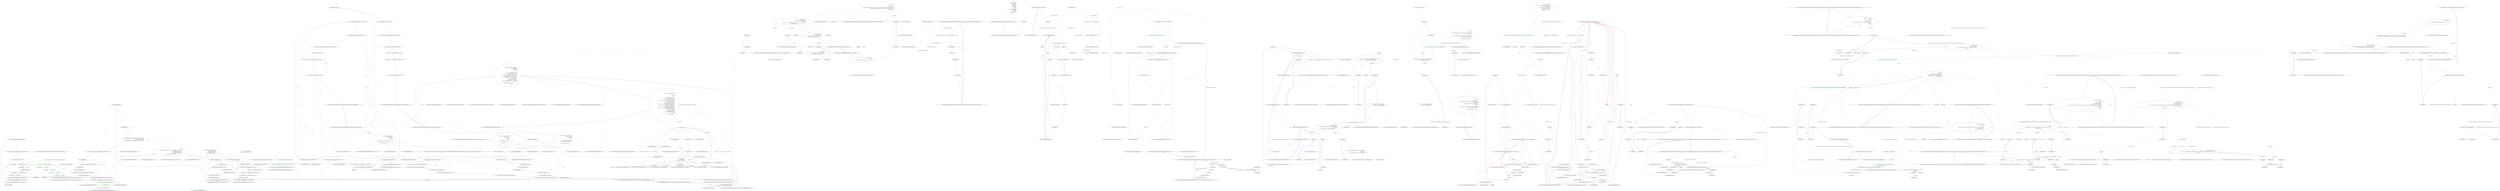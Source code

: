 digraph  {
m1_16 [label="Entry CommandLine.Text.HelpText.HelpText(string, string)", span="78-78", cluster="CommandLine.Text.HelpText.HelpText(string, string)", file="HelpTextTests.cs"];
m1_22 [label="Entry CommandLine.Tests.Unit.Text.HelpTextTests.Create_instance_with_options()", span="46-46", cluster="CommandLine.Tests.Unit.Text.HelpTextTests.Create_instance_with_options()", file="HelpTextTests.cs"];
m1_23 [label="var sut = new HelpText { AddDashesToOption = true }\r\n                .AddPreOptionsLine(''pre-options'')\r\n                .AddOptions(new FakeOptions())\r\n                .AddPostOptionsLine(''post-options'')", span="50-53", cluster="CommandLine.Tests.Unit.Text.HelpTextTests.Create_instance_with_options()", file="HelpTextTests.cs"];
m1_24 [label="var lines = sut.ToString().ToNotEmptyLines().TrimStringArray()", span="57-57", cluster="CommandLine.Tests.Unit.Text.HelpTextTests.Create_instance_with_options()", file="HelpTextTests.cs"];
m1_25 [label="Assert.Equal(''pre-options'', lines[0])", span="58-58", cluster="CommandLine.Tests.Unit.Text.HelpTextTests.Create_instance_with_options()", file="HelpTextTests.cs"];
m1_26 [label="Assert.Equal(''--stringvalue    Define a string value here.'', lines[1])", span="59-59", cluster="CommandLine.Tests.Unit.Text.HelpTextTests.Create_instance_with_options()", file="HelpTextTests.cs"];
m1_27 [label="Assert.Equal(''-i               Define a int sequence here.'', lines[2])", span="60-60", cluster="CommandLine.Tests.Unit.Text.HelpTextTests.Create_instance_with_options()", file="HelpTextTests.cs"];
m1_28 [label="Assert.Equal(''-x               Define a boolean or switch value here.'', lines[3])", span="61-61", cluster="CommandLine.Tests.Unit.Text.HelpTextTests.Create_instance_with_options()", file="HelpTextTests.cs"];
m1_29 [label="Assert.Equal(''--help           Display this help screen.'', lines[4])", span="62-62", cluster="CommandLine.Tests.Unit.Text.HelpTextTests.Create_instance_with_options()", file="HelpTextTests.cs"];
m1_30 [label="Assert.Equal( ''post-options'', lines[5])", span="63-63", cluster="CommandLine.Tests.Unit.Text.HelpTextTests.Create_instance_with_options()", color=green, community=0, file="HelpTextTests.cs"];
m1_31 [label="Exit CommandLine.Tests.Unit.Text.HelpTextTests.Create_instance_with_options()", span="46-46", cluster="CommandLine.Tests.Unit.Text.HelpTextTests.Create_instance_with_options()", file="HelpTextTests.cs"];
m1_42 [label="Entry CommandLine.Tests.Unit.Text.HelpTextTests.When_help_text_is_longer_than_width_it_will_wrap_around_as_if_in_a_column()", span="83-83", cluster="CommandLine.Tests.Unit.Text.HelpTextTests.When_help_text_is_longer_than_width_it_will_wrap_around_as_if_in_a_column()", file="HelpTextTests.cs"];
m1_43 [label="var sut = new HelpText(new HeadingInfo(''CommandLine.Tests.dll'', ''1.9.4.131''))", span="87-87", cluster="CommandLine.Tests.Unit.Text.HelpTextTests.When_help_text_is_longer_than_width_it_will_wrap_around_as_if_in_a_column()", file="HelpTextTests.cs", color=green, community=0];
m1_44 [label="sut.MaximumDisplayWidth = 40", span="88-88", cluster="CommandLine.Tests.Unit.Text.HelpTextTests.When_help_text_is_longer_than_width_it_will_wrap_around_as_if_in_a_column()", file="HelpTextTests.cs", color=green, community=0];
m1_45 [label="sut.AddOptions(new FakeOptionsWithLongDescription())", span="89-89", cluster="CommandLine.Tests.Unit.Text.HelpTextTests.When_help_text_is_longer_than_width_it_will_wrap_around_as_if_in_a_column()", file="HelpTextTests.cs", color=green, community=0];
m1_46 [label="var lines = sut.ToString().Split(new[] { Environment.NewLine }, StringSplitOptions.None)", span="92-92", cluster="CommandLine.Tests.Unit.Text.HelpTextTests.When_help_text_is_longer_than_width_it_will_wrap_around_as_if_in_a_column()", file="HelpTextTests.cs", color=green, community=0];
m1_47 [label="lines[2].Should().Be(''  v, verbose    This is the description'')", span="93-93", cluster="CommandLine.Tests.Unit.Text.HelpTextTests.When_help_text_is_longer_than_width_it_will_wrap_around_as_if_in_a_column()", file="HelpTextTests.cs", color=green, community=0];
m1_48 [label="lines[3].Should().Be(''                of the verbosity to '')", span="95-95", cluster="CommandLine.Tests.Unit.Text.HelpTextTests.When_help_text_is_longer_than_width_it_will_wrap_around_as_if_in_a_column()", file="HelpTextTests.cs", color=green, community=0];
m1_49 [label="lines[4].Should().Be(''                test out the wrapping '')", span="96-96", cluster="CommandLine.Tests.Unit.Text.HelpTextTests.When_help_text_is_longer_than_width_it_will_wrap_around_as_if_in_a_column()", file="HelpTextTests.cs", color=green, community=0];
m1_50 [label="lines[5].Should().Be(''                capabilities of the '')", span="97-97", cluster="CommandLine.Tests.Unit.Text.HelpTextTests.When_help_text_is_longer_than_width_it_will_wrap_around_as_if_in_a_column()", file="HelpTextTests.cs", color=green, community=0];
m1_51 [label="lines[6].Should().Be(''                Help Text.'')", span="98-98", cluster="CommandLine.Tests.Unit.Text.HelpTextTests.When_help_text_is_longer_than_width_it_will_wrap_around_as_if_in_a_column()", file="HelpTextTests.cs", color=green, community=0];
m1_52 [label="Exit CommandLine.Tests.Unit.Text.HelpTextTests.When_help_text_is_longer_than_width_it_will_wrap_around_as_if_in_a_column()", span="83-83", cluster="CommandLine.Tests.Unit.Text.HelpTextTests.When_help_text_is_longer_than_width_it_will_wrap_around_as_if_in_a_column()", file="HelpTextTests.cs"];
m1_57 [label="Entry CommandLine.Tests.Unit.Text.HelpTextTests.Long_help_text_without_spaces()", span="103-103", cluster="CommandLine.Tests.Unit.Text.HelpTextTests.Long_help_text_without_spaces()", file="HelpTextTests.cs"];
m1_58 [label="var sut = new HelpText(new HeadingInfo(''CommandLine.Tests.dll'', ''1.9.4.131''))", span="107-107", cluster="CommandLine.Tests.Unit.Text.HelpTextTests.Long_help_text_without_spaces()", file="HelpTextTests.cs"];
m1_59 [label="sut.MaximumDisplayWidth = 40", span="108-108", cluster="CommandLine.Tests.Unit.Text.HelpTextTests.Long_help_text_without_spaces()", file="HelpTextTests.cs"];
m1_60 [label="sut.AddOptions(new FakeOptionsWithLongDescriptionAndNoSpaces())", span="109-109", cluster="CommandLine.Tests.Unit.Text.HelpTextTests.Long_help_text_without_spaces()", file="HelpTextTests.cs"];
m1_61 [label="var lines = sut.ToString().Split(new[] { Environment.NewLine }, StringSplitOptions.None)", span="112-112", cluster="CommandLine.Tests.Unit.Text.HelpTextTests.Long_help_text_without_spaces()", file="HelpTextTests.cs"];
m1_62 [label="lines[2].Should().Be(''  v, verbose    Before '')", span="113-113", cluster="CommandLine.Tests.Unit.Text.HelpTextTests.Long_help_text_without_spaces()", file="HelpTextTests.cs"];
m1_63 [label="lines[3].Should().Be(''                012345678901234567890123'')", span="114-114", cluster="CommandLine.Tests.Unit.Text.HelpTextTests.Long_help_text_without_spaces()", file="HelpTextTests.cs"];
m1_64 [label="lines[4].Should().Be(''                After'')", span="115-115", cluster="CommandLine.Tests.Unit.Text.HelpTextTests.Long_help_text_without_spaces()", file="HelpTextTests.cs"];
m1_65 [label="lines[5].Should().Be(''  input-file    Before '')", span="116-116", cluster="CommandLine.Tests.Unit.Text.HelpTextTests.Long_help_text_without_spaces()", file="HelpTextTests.cs"];
m1_66 [label="lines[6].Should().Be(''                012345678901234567890123'')", span="117-117", cluster="CommandLine.Tests.Unit.Text.HelpTextTests.Long_help_text_without_spaces()", file="HelpTextTests.cs"];
m1_67 [label="lines[7].Should().Be(''                456789 After'')", span="118-118", cluster="CommandLine.Tests.Unit.Text.HelpTextTests.Long_help_text_without_spaces()", file="HelpTextTests.cs"];
m1_68 [label="Exit CommandLine.Tests.Unit.Text.HelpTextTests.Long_help_text_without_spaces()", span="103-103", cluster="CommandLine.Tests.Unit.Text.HelpTextTests.Long_help_text_without_spaces()", file="HelpTextTests.cs"];
m1_174 [label="Entry System.Collections.Generic.IEnumerable<TSource>.Concat<TSource>(System.Collections.Generic.IEnumerable<TSource>)", span="0-0", cluster="System.Collections.Generic.IEnumerable<TSource>.Concat<TSource>(System.Collections.Generic.IEnumerable<TSource>)", file="HelpTextTests.cs"];
m1_149 [label="Entry Unk.True", span="", cluster="Unk.True", file="HelpTextTests.cs"];
m1_99 [label="Entry CommandLine.BadFormatTokenError.BadFormatTokenError(string)", span="188-188", cluster="CommandLine.BadFormatTokenError.BadFormatTokenError(string)", file="HelpTextTests.cs"];
m1_133 [label="Entry CommandLine.Tests.Unit.Text.HelpTextTests.Invoke_AutoBuild_for_Options_returns_appropriate_formatted_text()", span="209-209", cluster="CommandLine.Tests.Unit.Text.HelpTextTests.Invoke_AutoBuild_for_Options_returns_appropriate_formatted_text()", file="HelpTextTests.cs"];
m1_134 [label="var fakeResult = new ParserResult<FakeOptions>(\r\n                ParserResultType.Options,\r\n                new FakeOptions(),\r\n                new Error[]\r\n                    {\r\n                        new BadFormatTokenError(''badtoken''),\r\n                        new SequenceOutOfRangeError(new NameInfo(''i'', ''''))\r\n                    },\r\n                Maybe.Nothing<IEnumerable<Type>>())", span="212-220", cluster="CommandLine.Tests.Unit.Text.HelpTextTests.Invoke_AutoBuild_for_Options_returns_appropriate_formatted_text()", file="HelpTextTests.cs"];
m1_135 [label="var helpText = HelpText.AutoBuild(fakeResult)", span="223-223", cluster="CommandLine.Tests.Unit.Text.HelpTextTests.Invoke_AutoBuild_for_Options_returns_appropriate_formatted_text()", file="HelpTextTests.cs"];
m1_136 [label="var lines = helpText.ToString().ToNotEmptyLines().TrimStringArray()", span="226-226", cluster="CommandLine.Tests.Unit.Text.HelpTextTests.Invoke_AutoBuild_for_Options_returns_appropriate_formatted_text()", file="HelpTextTests.cs"];
m1_137 [label="Assert.True(lines[0].StartsWith(''CommandLine'', StringComparison.Ordinal))", span="228-228", cluster="CommandLine.Tests.Unit.Text.HelpTextTests.Invoke_AutoBuild_for_Options_returns_appropriate_formatted_text()", file="HelpTextTests.cs"];
m1_138 [label="Assert.True(lines[1].StartsWith(''Copyright (c)'', StringComparison.Ordinal))", span="229-229", cluster="CommandLine.Tests.Unit.Text.HelpTextTests.Invoke_AutoBuild_for_Options_returns_appropriate_formatted_text()", file="HelpTextTests.cs"];
m1_139 [label="Assert.Equal(''ERROR(S):'', lines[2])", span="230-230", cluster="CommandLine.Tests.Unit.Text.HelpTextTests.Invoke_AutoBuild_for_Options_returns_appropriate_formatted_text()", file="HelpTextTests.cs"];
m1_140 [label="Assert.Equal(''Token 'badtoken' is not recognized.'', lines[3])", span="231-231", cluster="CommandLine.Tests.Unit.Text.HelpTextTests.Invoke_AutoBuild_for_Options_returns_appropriate_formatted_text()", file="HelpTextTests.cs"];
m1_141 [label="Assert.Equal(''A sequence option 'i' is defined with few items than required.'', lines[4])", span="232-232", cluster="CommandLine.Tests.Unit.Text.HelpTextTests.Invoke_AutoBuild_for_Options_returns_appropriate_formatted_text()", file="HelpTextTests.cs"];
m1_142 [label="Assert.Equal(''--stringvalue    Define a string value here.'', lines[5])", span="233-233", cluster="CommandLine.Tests.Unit.Text.HelpTextTests.Invoke_AutoBuild_for_Options_returns_appropriate_formatted_text()", file="HelpTextTests.cs"];
m1_143 [label="Assert.Equal(''-i               Define a int sequence here.'', lines[6])", span="234-234", cluster="CommandLine.Tests.Unit.Text.HelpTextTests.Invoke_AutoBuild_for_Options_returns_appropriate_formatted_text()", file="HelpTextTests.cs"];
m1_144 [label="Assert.Equal(''-x               Define a boolean or switch value here.'', lines[7])", span="235-235", cluster="CommandLine.Tests.Unit.Text.HelpTextTests.Invoke_AutoBuild_for_Options_returns_appropriate_formatted_text()", file="HelpTextTests.cs"];
m1_145 [label="Assert.Equal(''--help           Display this help screen.'', lines[8])", span="236-236", cluster="CommandLine.Tests.Unit.Text.HelpTextTests.Invoke_AutoBuild_for_Options_returns_appropriate_formatted_text()", file="HelpTextTests.cs"];
m1_146 [label="Exit CommandLine.Tests.Unit.Text.HelpTextTests.Invoke_AutoBuild_for_Options_returns_appropriate_formatted_text()", span="209-209", cluster="CommandLine.Tests.Unit.Text.HelpTextTests.Invoke_AutoBuild_for_Options_returns_appropriate_formatted_text()", file="HelpTextTests.cs"];
m1_148 [label="Entry string.StartsWith(string, System.StringComparison)", span="0-0", cluster="string.StartsWith(string, System.StringComparison)", file="HelpTextTests.cs"];
m1_103 [label="Entry CommandLine.MissingRequiredOptionError.MissingRequiredOptionError(CommandLine.NameInfo)", span="283-283", cluster="CommandLine.MissingRequiredOptionError.MissingRequiredOptionError(CommandLine.NameInfo)", file="HelpTextTests.cs"];
m1_161 [label="Entry CommandLine.Tests.Unit.Text.HelpTextTests.Invoke_AutoBuild_for_Verbs_with_unknown_verb_returns_appropriate_formatted_text()", span="269-269", cluster="CommandLine.Tests.Unit.Text.HelpTextTests.Invoke_AutoBuild_for_Verbs_with_unknown_verb_returns_appropriate_formatted_text()", file="HelpTextTests.cs"];
m1_162 [label="var verbTypes = Enumerable.Empty<Type>().Concat(\r\n                new[] { typeof(AddOptions), typeof(CommitOptions), typeof(CloneOptions) })", span="272-273", cluster="CommandLine.Tests.Unit.Text.HelpTextTests.Invoke_AutoBuild_for_Verbs_with_unknown_verb_returns_appropriate_formatted_text()", file="HelpTextTests.cs"];
m1_163 [label="var fakeResult = new ParserResult<object>(\r\n                ParserResultType.Verbs,\r\n                new NullInstance(),\r\n                new Error[]\r\n                    {\r\n                        new HelpVerbRequestedError(null, null, false)\r\n                    },\r\n                Maybe.Just(verbTypes))", span="274-281", cluster="CommandLine.Tests.Unit.Text.HelpTextTests.Invoke_AutoBuild_for_Verbs_with_unknown_verb_returns_appropriate_formatted_text()", file="HelpTextTests.cs"];
m1_164 [label="var helpText = HelpText.AutoBuild(fakeResult)", span="284-284", cluster="CommandLine.Tests.Unit.Text.HelpTextTests.Invoke_AutoBuild_for_Verbs_with_unknown_verb_returns_appropriate_formatted_text()", file="HelpTextTests.cs"];
m1_165 [label="var lines = helpText.ToString().ToNotEmptyLines().TrimStringArray()", span="287-287", cluster="CommandLine.Tests.Unit.Text.HelpTextTests.Invoke_AutoBuild_for_Verbs_with_unknown_verb_returns_appropriate_formatted_text()", file="HelpTextTests.cs"];
m1_166 [label="Assert.True(lines[0].StartsWith(''CommandLine'', StringComparison.Ordinal))", span="289-289", cluster="CommandLine.Tests.Unit.Text.HelpTextTests.Invoke_AutoBuild_for_Verbs_with_unknown_verb_returns_appropriate_formatted_text()", file="HelpTextTests.cs"];
m1_167 [label="Assert.True(lines[1].StartsWith(''Copyright (c)'', StringComparison.Ordinal))", span="290-290", cluster="CommandLine.Tests.Unit.Text.HelpTextTests.Invoke_AutoBuild_for_Verbs_with_unknown_verb_returns_appropriate_formatted_text()", file="HelpTextTests.cs"];
m1_168 [label="Assert.Equal(''add       Add file contents to the index.'', lines[2])", span="291-291", cluster="CommandLine.Tests.Unit.Text.HelpTextTests.Invoke_AutoBuild_for_Verbs_with_unknown_verb_returns_appropriate_formatted_text()", file="HelpTextTests.cs"];
m1_169 [label="Assert.Equal(''commit    Record changes to the repository.'', lines[3])", span="292-292", cluster="CommandLine.Tests.Unit.Text.HelpTextTests.Invoke_AutoBuild_for_Verbs_with_unknown_verb_returns_appropriate_formatted_text()", file="HelpTextTests.cs"];
m1_170 [label="Assert.Equal(''clone     Clone a repository into a new directory.'', lines[4])", span="293-293", cluster="CommandLine.Tests.Unit.Text.HelpTextTests.Invoke_AutoBuild_for_Verbs_with_unknown_verb_returns_appropriate_formatted_text()", file="HelpTextTests.cs"];
m1_171 [label="Assert.Equal(''help      Display more information on a specific command.'', lines[5])", span="294-294", cluster="CommandLine.Tests.Unit.Text.HelpTextTests.Invoke_AutoBuild_for_Verbs_with_unknown_verb_returns_appropriate_formatted_text()", file="HelpTextTests.cs"];
m1_172 [label="Exit CommandLine.Tests.Unit.Text.HelpTextTests.Invoke_AutoBuild_for_Verbs_with_unknown_verb_returns_appropriate_formatted_text()", span="269-269", cluster="CommandLine.Tests.Unit.Text.HelpTextTests.Invoke_AutoBuild_for_Verbs_with_unknown_verb_returns_appropriate_formatted_text()", file="HelpTextTests.cs"];
m1_70 [label="Entry CommandLine.Tests.Unit.Text.HelpTextTests.Long_pre_and_post_lines_without_spaces()", span="123-123", cluster="CommandLine.Tests.Unit.Text.HelpTextTests.Long_pre_and_post_lines_without_spaces()", file="HelpTextTests.cs"];
m1_71 [label="var sut = new HelpText(''Heading Info.'')", span="127-127", cluster="CommandLine.Tests.Unit.Text.HelpTextTests.Long_pre_and_post_lines_without_spaces()", file="HelpTextTests.cs"];
m1_72 [label="sut.MaximumDisplayWidth = 40", span="128-128", cluster="CommandLine.Tests.Unit.Text.HelpTextTests.Long_pre_and_post_lines_without_spaces()", file="HelpTextTests.cs"];
m1_73 [label="sut.AddPreOptionsLine(''Before 0123456789012345678901234567890123456789012 After'')\r\n                .AddOptions(new FakeOptionsForHelp())\r\n                .AddPostOptionsLine(''Before 0123456789012345678901234567890123456789 After'')", span="129-131", cluster="CommandLine.Tests.Unit.Text.HelpTextTests.Long_pre_and_post_lines_without_spaces()", file="HelpTextTests.cs"];
m1_74 [label="var lines = sut.ToString().Split(new string[] { Environment.NewLine }, StringSplitOptions.None)", span="134-134", cluster="CommandLine.Tests.Unit.Text.HelpTextTests.Long_pre_and_post_lines_without_spaces()", file="HelpTextTests.cs"];
m1_75 [label="lines[1].Should().Be(''Before '')", span="135-135", cluster="CommandLine.Tests.Unit.Text.HelpTextTests.Long_pre_and_post_lines_without_spaces()", file="HelpTextTests.cs"];
m1_76 [label="lines[2].Should().Be(''0123456789012345678901234567890123456789'')", span="136-136", cluster="CommandLine.Tests.Unit.Text.HelpTextTests.Long_pre_and_post_lines_without_spaces()", file="HelpTextTests.cs"];
m1_77 [label="lines[3].Should().Be(''012 After'')", span="137-137", cluster="CommandLine.Tests.Unit.Text.HelpTextTests.Long_pre_and_post_lines_without_spaces()", file="HelpTextTests.cs"];
m1_78 [label="lines[lines.Length - 3].Should().Be(''Before '')", span="138-138", cluster="CommandLine.Tests.Unit.Text.HelpTextTests.Long_pre_and_post_lines_without_spaces()", file="HelpTextTests.cs"];
m1_79 [label="lines[lines.Length - 2].Should().Be(''0123456789012345678901234567890123456789'')", span="139-139", cluster="CommandLine.Tests.Unit.Text.HelpTextTests.Long_pre_and_post_lines_without_spaces()", file="HelpTextTests.cs"];
m1_80 [label="lines[lines.Length - 1].Should().Be('' After'')", span="140-140", cluster="CommandLine.Tests.Unit.Text.HelpTextTests.Long_pre_and_post_lines_without_spaces()", file="HelpTextTests.cs"];
m1_81 [label="Exit CommandLine.Tests.Unit.Text.HelpTextTests.Long_pre_and_post_lines_without_spaces()", span="123-123", cluster="CommandLine.Tests.Unit.Text.HelpTextTests.Long_pre_and_post_lines_without_spaces()", file="HelpTextTests.cs"];
m1_0 [label="Entry CommandLine.Tests.Unit.Text.HelpTextTests.Create_empty_instance()", span="16-16", cluster="CommandLine.Tests.Unit.Text.HelpTextTests.Create_empty_instance()", file="HelpTextTests.cs"];
m1_1 [label="Assert.Equal(string.Empty, new HelpText().ToString())", span="18-18", cluster="CommandLine.Tests.Unit.Text.HelpTextTests.Create_empty_instance()", file="HelpTextTests.cs"];
m1_2 [label="Exit CommandLine.Tests.Unit.Text.HelpTextTests.Create_empty_instance()", span="16-16", cluster="CommandLine.Tests.Unit.Text.HelpTextTests.Create_empty_instance()", file="HelpTextTests.cs"];
m1_111 [label="Entry CommandLine.Text.HelpText.RenderParsingErrorsText<T>(CommandLine.ParserResult<T>, System.Func<CommandLine.Error, string>, int)", span="389-389", cluster="CommandLine.Text.HelpText.RenderParsingErrorsText<T>(CommandLine.ParserResult<T>, System.Func<CommandLine.Error, string>, int)", file="HelpTextTests.cs"];
m1_132 [label="Entry System.InvalidOperationException.InvalidOperationException()", span="0-0", cluster="System.InvalidOperationException.InvalidOperationException()", file="HelpTextTests.cs"];
m1_173 [label="Entry System.Linq.Enumerable.Empty<TResult>()", span="0-0", cluster="System.Linq.Enumerable.Empty<TResult>()", file="HelpTextTests.cs"];
m1_107 [label="Entry CommandLine.BadVerbSelectedError.BadVerbSelectedError(string)", span="327-327", cluster="CommandLine.BadVerbSelectedError.BadVerbSelectedError(string)", file="HelpTextTests.cs"];
m1_3 [label="Entry CommandLine.Text.HelpText.HelpText()", span="32-32", cluster="CommandLine.Text.HelpText.HelpText()", file="HelpTextTests.cs"];
m1_35 [label="Entry CommandLine.Tests.Unit.Text.HelpTextTests.When_defined_MetaValue_should_be_rendered()", span="68-68", cluster="CommandLine.Tests.Unit.Text.HelpTextTests.When_defined_MetaValue_should_be_rendered()", file="HelpTextTests.cs"];
m1_36 [label="var sut = new HelpText(''Meta Value.'')\r\n                .AddOptions(new FakeOptionsWithMetaValue())", span="72-73", cluster="CommandLine.Tests.Unit.Text.HelpTextTests.When_defined_MetaValue_should_be_rendered()", file="HelpTextTests.cs", color=green, community=0];
m1_37 [label="var lines = sut.ToString().ToNotEmptyLines().TrimStringArray()", span="76-76", cluster="CommandLine.Tests.Unit.Text.HelpTextTests.When_defined_MetaValue_should_be_rendered()", file="HelpTextTests.cs", color=green, community=0];
m1_38 [label="Assert.Equal(''i FILE, input-file=FILE    Required. Specify input FILE to be processed.'', lines[2])", span="78-78", cluster="CommandLine.Tests.Unit.Text.HelpTextTests.When_defined_MetaValue_should_be_rendered()", file="HelpTextTests.cs", color=green, community=0];
m1_39 [label="Exit CommandLine.Tests.Unit.Text.HelpTextTests.When_defined_MetaValue_should_be_rendered()", span="68-68", cluster="CommandLine.Tests.Unit.Text.HelpTextTests.When_defined_MetaValue_should_be_rendered()", file="HelpTextTests.cs"];
m1_19 [label="Entry CommandLine.Text.HelpText.AddPreOptionsLine(string)", span="313-313", cluster="CommandLine.Text.HelpText.AddPreOptionsLine(string)", file="HelpTextTests.cs"];
m1_97 [label="Entry CommandLine.ParserResult<T>.ParserResult(CommandLine.ParserResultType, T, System.Collections.Generic.IEnumerable<CommandLine.Error>, CommandLine.Infrastructure.Maybe<System.Collections.Generic.IEnumerable<System.Type>>)", span="23-23", cluster="CommandLine.ParserResult<T>.ParserResult(CommandLine.ParserResultType, T, System.Collections.Generic.IEnumerable<CommandLine.Error>, CommandLine.Infrastructure.Maybe<System.Collections.Generic.IEnumerable<System.Type>>)", file="HelpTextTests.cs"];
m1_109 [label="Entry CommandLine.HelpVerbRequestedError.HelpVerbRequestedError(string, System.Type, bool)", span="353-353", cluster="CommandLine.HelpVerbRequestedError.HelpVerbRequestedError(string, System.Type, bool)", file="HelpTextTests.cs"];
m1_41 [label="Entry CommandLine.Tests.Fakes.FakeOptionsWithMetaValue.FakeOptionsWithMetaValue()", span="4-4", cluster="CommandLine.Tests.Fakes.FakeOptionsWithMetaValue.FakeOptionsWithMetaValue()", file="HelpTextTests.cs"];
m1_105 [label="Entry CommandLine.SequenceOutOfRangeError.SequenceOutOfRangeError(CommandLine.NameInfo)", span="316-316", cluster="CommandLine.SequenceOutOfRangeError.SequenceOutOfRangeError(CommandLine.NameInfo)", file="HelpTextTests.cs"];
m1_112 [label="Entry lambda expression", span="166-189", cluster="lambda expression", file="HelpTextTests.cs"];
m1_113 [label="err.Tag", span="168-168", cluster="lambda expression", file="HelpTextTests.cs"];
m1_115 [label="return ''ERR '' + ((BadFormatTokenError)err).Token;", span="171-171", cluster="lambda expression", file="HelpTextTests.cs"];
m1_117 [label="return ''ERR '' + ((MissingValueOptionError)err).NameInfo.NameText;", span="173-173", cluster="lambda expression", file="HelpTextTests.cs"];
m1_119 [label="return ''ERR '' + ((UnknownOptionError)err).Token;", span="175-175", cluster="lambda expression", file="HelpTextTests.cs"];
m1_121 [label="return ''ERR '' + ((MissingRequiredOptionError)err).NameInfo.NameText;", span="177-177", cluster="lambda expression", file="HelpTextTests.cs"];
m1_123 [label="return ''ERR '' + ((MutuallyExclusiveSetError)err).NameInfo.NameText;", span="179-179", cluster="lambda expression", file="HelpTextTests.cs"];
m1_125 [label="return ''ERR '' + ((SequenceOutOfRangeError)err).NameInfo.NameText;", span="181-181", cluster="lambda expression", file="HelpTextTests.cs"];
m1_129 [label="return ''ERR '' + ((BadVerbSelectedError)err).Token;", span="185-185", cluster="lambda expression", file="HelpTextTests.cs"];
m1_114 [label="ErrorType.BadFormatTokenError", span="170-170", cluster="lambda expression", file="HelpTextTests.cs"];
m1_116 [label="ErrorType.MissingValueOptionError", span="172-172", cluster="lambda expression", file="HelpTextTests.cs"];
m1_118 [label="ErrorType.UnknownOptionError", span="174-174", cluster="lambda expression", file="HelpTextTests.cs"];
m1_120 [label="ErrorType.MissingRequiredOptionError", span="176-176", cluster="lambda expression", file="HelpTextTests.cs"];
m1_122 [label="ErrorType.MutuallyExclusiveSetError", span="178-178", cluster="lambda expression", file="HelpTextTests.cs"];
m1_124 [label="ErrorType.SequenceOutOfRangeError", span="180-180", cluster="lambda expression", file="HelpTextTests.cs"];
m1_126 [label="ErrorType.NoVerbSelectedError", span="182-182", cluster="lambda expression", file="HelpTextTests.cs"];
m1_128 [label="ErrorType.BadVerbSelectedError", span="184-184", cluster="lambda expression", file="HelpTextTests.cs"];
m1_130 [label="throw new InvalidOperationException();", span="187-187", cluster="lambda expression", file="HelpTextTests.cs"];
m1_127 [label="return ''ERR no-verb-selected'';", span="183-183", cluster="lambda expression", file="HelpTextTests.cs"];
m1_131 [label="Exit lambda expression", span="166-189", cluster="lambda expression", file="HelpTextTests.cs"];
m1_40 [label="Entry CommandLine.Text.HelpText.HelpText(string)", span="55-55", cluster="CommandLine.Text.HelpText.HelpText(string)", file="HelpTextTests.cs"];
m1_100 [label="Entry CommandLine.MissingValueOptionError.MissingValueOptionError(CommandLine.NameInfo)", span="261-261", cluster="CommandLine.MissingValueOptionError.MissingValueOptionError(CommandLine.NameInfo)", file="HelpTextTests.cs"];
m1_55 [label="Entry Unk.Should", span="", cluster="Unk.Should", file="HelpTextTests.cs"];
m1_56 [label="Entry Unk.Be", span="", cluster="Unk.Be", file="HelpTextTests.cs"];
m1_4 [label="Entry CommandLine.Text.HelpText.ToString()", span="417-417", cluster="CommandLine.Text.HelpText.ToString()", file="HelpTextTests.cs"];
m1_33 [label="Entry CommandLine.Text.HelpText.AddOptions<T>(T)", span="333-333", cluster="CommandLine.Text.HelpText.AddOptions<T>(T)", file="HelpTextTests.cs"];
m1_175 [label="Entry CommandLine.Infrastructure.Maybe.Just<T>(T)", span="71-71", cluster="CommandLine.Infrastructure.Maybe.Just<T>(T)", file="HelpTextTests.cs"];
m1_82 [label="Entry CommandLine.Tests.Fakes.FakeOptionsForHelp.FakeOptionsForHelp()", span="4-4", cluster="CommandLine.Tests.Fakes.FakeOptionsForHelp.FakeOptionsForHelp()", file="HelpTextTests.cs"];
m1_106 [label="Entry CommandLine.NoVerbSelectedError.NoVerbSelectedError()", span="391-391", cluster="CommandLine.NoVerbSelectedError.NoVerbSelectedError()", file="HelpTextTests.cs"];
m1_17 [label="Entry CommandLine.Text.HeadingInfo.HeadingInfo(string, string)", span="37-37", cluster="CommandLine.Text.HeadingInfo.HeadingInfo(string, string)", file="HelpTextTests.cs"];
m1_69 [label="Entry CommandLine.Tests.Fakes.FakeOptionsWithLongDescriptionAndNoSpaces.FakeOptionsWithLongDescriptionAndNoSpaces()", span="31-31", cluster="CommandLine.Tests.Fakes.FakeOptionsWithLongDescriptionAndNoSpaces.FakeOptionsWithLongDescriptionAndNoSpaces()", file="HelpTextTests.cs"];
m1_102 [label="Entry CommandLine.UnknownOptionError.UnknownOptionError(string)", span="272-272", cluster="CommandLine.UnknownOptionError.UnknownOptionError(string)", file="HelpTextTests.cs"];
m1_18 [label="Entry CommandLine.Text.CopyrightInfo.CopyrightInfo(bool, string, params int[])", span="59-59", cluster="CommandLine.Text.CopyrightInfo.CopyrightInfo(bool, string, params int[])", file="HelpTextTests.cs"];
m1_147 [label="Entry CommandLine.Text.HelpText.AutoBuild<T>(CommandLine.ParserResult<T>)", span="242-242", cluster="CommandLine.Text.HelpText.AutoBuild<T>(CommandLine.ParserResult<T>)", file="HelpTextTests.cs"];
m1_20 [label="Entry CommandLine.Text.HelpText.AddPostOptionsLine(string)", span="323-323", cluster="CommandLine.Text.HelpText.AddPostOptionsLine(string)", file="HelpTextTests.cs"];
m1_104 [label="Entry CommandLine.MutuallyExclusiveSetError.MutuallyExclusiveSetError(CommandLine.NameInfo)", span="294-294", cluster="CommandLine.MutuallyExclusiveSetError.MutuallyExclusiveSetError(CommandLine.NameInfo)", file="HelpTextTests.cs"];
m1_21 [label="Entry string.ToNotEmptyLines()", span="9-9", cluster="string.ToNotEmptyLines()", file="HelpTextTests.cs"];
m1_98 [label="Entry CommandLine.NullInstance.NullInstance()", span="9-9", cluster="CommandLine.NullInstance.NullInstance()", file="HelpTextTests.cs"];
m1_110 [label="Entry CommandLine.Infrastructure.Maybe.Nothing<T>()", span="66-66", cluster="CommandLine.Infrastructure.Maybe.Nothing<T>()", file="HelpTextTests.cs"];
m1_101 [label="Entry CommandLine.NameInfo.NameInfo(string, string)", span="20-20", cluster="CommandLine.NameInfo.NameInfo(string, string)", file="HelpTextTests.cs"];
m1_32 [label="Entry CommandLine.Tests.Fakes.FakeOptions.FakeOptions()", span="6-6", cluster="CommandLine.Tests.Fakes.FakeOptions.FakeOptions()", file="HelpTextTests.cs"];
m1_6 [label="Entry CommandLine.Tests.Unit.Text.HelpTextTests.Create_instance_without_options()", span="22-22", cluster="CommandLine.Tests.Unit.Text.HelpTextTests.Create_instance_without_options()", file="HelpTextTests.cs"];
m1_7 [label="var sut =\r\n                new HelpText(new HeadingInfo(''Unit-tests'', ''2.0''), new CopyrightInfo(true, ''Author'', 2005, 2013))\r\n                    .AddPreOptionsLine(''pre-options line 1'')\r\n                    .AddPreOptionsLine(''pre-options line 2'')\r\n                    .AddPostOptionsLine(''post-options line 1'')\r\n                    .AddPostOptionsLine(''post-options line 2'')", span="26-31", cluster="CommandLine.Tests.Unit.Text.HelpTextTests.Create_instance_without_options()", file="HelpTextTests.cs"];
m1_8 [label="var lines = sut.ToString().ToNotEmptyLines()", span="34-34", cluster="CommandLine.Tests.Unit.Text.HelpTextTests.Create_instance_without_options()", file="HelpTextTests.cs"];
m1_9 [label="Assert.Equal(''Unit-tests 2.0'', lines[0])", span="36-36", cluster="CommandLine.Tests.Unit.Text.HelpTextTests.Create_instance_without_options()", file="HelpTextTests.cs"];
m1_10 [label="Assert.Equal(''Copyright (C) 2005 - 2013 Author'', lines[1])", span="37-37", cluster="CommandLine.Tests.Unit.Text.HelpTextTests.Create_instance_without_options()", file="HelpTextTests.cs"];
m1_11 [label="Assert.Equal(''pre-options line 1'', lines[2])", span="38-38", cluster="CommandLine.Tests.Unit.Text.HelpTextTests.Create_instance_without_options()", file="HelpTextTests.cs"];
m1_12 [label="Assert.Equal(''pre-options line 2'', lines[3])", span="39-39", cluster="CommandLine.Tests.Unit.Text.HelpTextTests.Create_instance_without_options()", file="HelpTextTests.cs"];
m1_13 [label="Assert.Equal(''post-options line 1'', lines[4])", span="40-40", cluster="CommandLine.Tests.Unit.Text.HelpTextTests.Create_instance_without_options()", file="HelpTextTests.cs"];
m1_14 [label="Assert.Equal(''post-options line 2'', lines[5])", span="41-41", cluster="CommandLine.Tests.Unit.Text.HelpTextTests.Create_instance_without_options()", file="HelpTextTests.cs"];
m1_15 [label="Exit CommandLine.Tests.Unit.Text.HelpTextTests.Create_instance_without_options()", span="22-22", cluster="CommandLine.Tests.Unit.Text.HelpTextTests.Create_instance_without_options()", file="HelpTextTests.cs"];
m1_83 [label="Entry CommandLine.Tests.Unit.Text.HelpTextTests.Invoking_RenderParsingErrorsText_returns_appropriate_formatted_text()", span="146-146", cluster="CommandLine.Tests.Unit.Text.HelpTextTests.Invoking_RenderParsingErrorsText_returns_appropriate_formatted_text()", file="HelpTextTests.cs"];
m1_84 [label="var fakeResult = new ParserResult<NullInstance>(\r\n                ParserResultType.Options,\r\n                new NullInstance(),\r\n                new Error[]\r\n                    {\r\n                        new BadFormatTokenError(''badtoken''),\r\n                        new MissingValueOptionError(new NameInfo(''x'', ''switch'')),\r\n                        new UnknownOptionError(''unknown''),\r\n                        new MissingRequiredOptionError(new NameInfo('''', ''missing'')),\r\n                        new MutuallyExclusiveSetError(new NameInfo(''z'', '''')),\r\n                        new SequenceOutOfRangeError(new NameInfo(''s'', ''sequence'')),\r\n                        new NoVerbSelectedError(),\r\n                        new BadVerbSelectedError(''badverb''),\r\n                        new HelpRequestedError(), // should be ignored\r\n                        new HelpVerbRequestedError(null, null, false), // should be ignored \r\n                    },\r\n                Maybe.Nothing<IEnumerable<Type>>())", span="149-165", cluster="CommandLine.Tests.Unit.Text.HelpTextTests.Invoking_RenderParsingErrorsText_returns_appropriate_formatted_text()", file="HelpTextTests.cs"];
m1_85 [label="Func<Error, string> fakeRenderer = err =>\r\n                {\r\n                    switch (err.Tag)\r\n                    {\r\n                        case ErrorType.BadFormatTokenError:\r\n                            return ''ERR '' + ((BadFormatTokenError)err).Token;\r\n                        case ErrorType.MissingValueOptionError:\r\n                            return ''ERR '' + ((MissingValueOptionError)err).NameInfo.NameText;\r\n                        case ErrorType.UnknownOptionError:\r\n                            return ''ERR '' + ((UnknownOptionError)err).Token;\r\n                        case ErrorType.MissingRequiredOptionError:\r\n                            return ''ERR '' + ((MissingRequiredOptionError)err).NameInfo.NameText;\r\n                        case ErrorType.MutuallyExclusiveSetError:\r\n                            return ''ERR '' + ((MutuallyExclusiveSetError)err).NameInfo.NameText;\r\n                        case ErrorType.SequenceOutOfRangeError:\r\n                            return ''ERR '' + ((SequenceOutOfRangeError)err).NameInfo.NameText;\r\n                        case ErrorType.NoVerbSelectedError:\r\n                            return ''ERR no-verb-selected'';\r\n                        case ErrorType.BadVerbSelectedError:\r\n                            return ''ERR '' + ((BadVerbSelectedError)err).Token;\r\n                        default:\r\n                            throw new InvalidOperationException();\r\n                    }\r\n                }", span="166-189", cluster="CommandLine.Tests.Unit.Text.HelpTextTests.Invoking_RenderParsingErrorsText_returns_appropriate_formatted_text()", file="HelpTextTests.cs"];
m1_86 [label="var errorsText = HelpText.RenderParsingErrorsText(fakeResult, fakeRenderer, 2)", span="192-192", cluster="CommandLine.Tests.Unit.Text.HelpTextTests.Invoking_RenderParsingErrorsText_returns_appropriate_formatted_text()", file="HelpTextTests.cs"];
m1_87 [label="var lines = errorsText.ToNotEmptyLines()", span="195-195", cluster="CommandLine.Tests.Unit.Text.HelpTextTests.Invoking_RenderParsingErrorsText_returns_appropriate_formatted_text()", file="HelpTextTests.cs"];
m1_88 [label="Assert.Equal(''  ERR badtoken'', lines[0])", span="197-197", cluster="CommandLine.Tests.Unit.Text.HelpTextTests.Invoking_RenderParsingErrorsText_returns_appropriate_formatted_text()", file="HelpTextTests.cs"];
m1_89 [label="Assert.Equal(''  ERR x, switch'', lines[1])", span="198-198", cluster="CommandLine.Tests.Unit.Text.HelpTextTests.Invoking_RenderParsingErrorsText_returns_appropriate_formatted_text()", file="HelpTextTests.cs"];
m1_90 [label="Assert.Equal(''  ERR unknown'', lines[2])", span="199-199", cluster="CommandLine.Tests.Unit.Text.HelpTextTests.Invoking_RenderParsingErrorsText_returns_appropriate_formatted_text()", file="HelpTextTests.cs"];
m1_91 [label="Assert.Equal(''  ERR missing'', lines[3])", span="200-200", cluster="CommandLine.Tests.Unit.Text.HelpTextTests.Invoking_RenderParsingErrorsText_returns_appropriate_formatted_text()", file="HelpTextTests.cs"];
m1_92 [label="Assert.Equal(''  ERR z'', lines[4])", span="201-201", cluster="CommandLine.Tests.Unit.Text.HelpTextTests.Invoking_RenderParsingErrorsText_returns_appropriate_formatted_text()", file="HelpTextTests.cs"];
m1_93 [label="Assert.Equal(''  ERR s, sequence'', lines[5])", span="202-202", cluster="CommandLine.Tests.Unit.Text.HelpTextTests.Invoking_RenderParsingErrorsText_returns_appropriate_formatted_text()", file="HelpTextTests.cs"];
m1_94 [label="Assert.Equal(''  ERR no-verb-selected'', lines[6])", span="203-203", cluster="CommandLine.Tests.Unit.Text.HelpTextTests.Invoking_RenderParsingErrorsText_returns_appropriate_formatted_text()", file="HelpTextTests.cs"];
m1_95 [label="Assert.Equal(''  ERR badverb'', lines[7])", span="204-204", cluster="CommandLine.Tests.Unit.Text.HelpTextTests.Invoking_RenderParsingErrorsText_returns_appropriate_formatted_text()", file="HelpTextTests.cs"];
m1_96 [label="Exit CommandLine.Tests.Unit.Text.HelpTextTests.Invoking_RenderParsingErrorsText_returns_appropriate_formatted_text()", span="146-146", cluster="CommandLine.Tests.Unit.Text.HelpTextTests.Invoking_RenderParsingErrorsText_returns_appropriate_formatted_text()", file="HelpTextTests.cs"];
m1_150 [label="Entry CommandLine.Tests.Unit.Text.HelpTextTests.Invoke_AutoBuild_for_Verbs_with_specific_verb_returns_appropriate_formatted_text()", span="241-241", cluster="CommandLine.Tests.Unit.Text.HelpTextTests.Invoke_AutoBuild_for_Verbs_with_specific_verb_returns_appropriate_formatted_text()", file="HelpTextTests.cs"];
m1_151 [label="var fakeResult = new ParserResult<object>(\r\n                ParserResultType.Verbs,\r\n                new NullInstance(),\r\n                new Error[]\r\n                    {\r\n                        new HelpVerbRequestedError(''commit'', typeof(CommitOptions), true)\r\n                    },\r\n                Maybe.Nothing<IEnumerable<Type>>())", span="244-251", cluster="CommandLine.Tests.Unit.Text.HelpTextTests.Invoke_AutoBuild_for_Verbs_with_specific_verb_returns_appropriate_formatted_text()", file="HelpTextTests.cs"];
m1_152 [label="var helpText = HelpText.AutoBuild(fakeResult)", span="254-254", cluster="CommandLine.Tests.Unit.Text.HelpTextTests.Invoke_AutoBuild_for_Verbs_with_specific_verb_returns_appropriate_formatted_text()", file="HelpTextTests.cs"];
m1_153 [label="var lines = helpText.ToString().ToNotEmptyLines().TrimStringArray()", span="257-257", cluster="CommandLine.Tests.Unit.Text.HelpTextTests.Invoke_AutoBuild_for_Verbs_with_specific_verb_returns_appropriate_formatted_text()", file="HelpTextTests.cs"];
m1_154 [label="Assert.True(lines[0].StartsWith(''CommandLine'', StringComparison.Ordinal))", span="259-259", cluster="CommandLine.Tests.Unit.Text.HelpTextTests.Invoke_AutoBuild_for_Verbs_with_specific_verb_returns_appropriate_formatted_text()", file="HelpTextTests.cs"];
m1_155 [label="Assert.True(lines[1].StartsWith(''Copyright (c)'', StringComparison.Ordinal))", span="260-260", cluster="CommandLine.Tests.Unit.Text.HelpTextTests.Invoke_AutoBuild_for_Verbs_with_specific_verb_returns_appropriate_formatted_text()", file="HelpTextTests.cs"];
m1_156 [label="Assert.Equal(''-p, --patch    Use the interactive patch selection interface to chose which'', lines[2])", span="261-261", cluster="CommandLine.Tests.Unit.Text.HelpTextTests.Invoke_AutoBuild_for_Verbs_with_specific_verb_returns_appropriate_formatted_text()", file="HelpTextTests.cs"];
m1_157 [label="Assert.Equal(''changes to commit.'', lines[3])", span="262-262", cluster="CommandLine.Tests.Unit.Text.HelpTextTests.Invoke_AutoBuild_for_Verbs_with_specific_verb_returns_appropriate_formatted_text()", file="HelpTextTests.cs"];
m1_158 [label="Assert.Equal(''--amend        Used to amend the tip of the current branch.'', lines[4])", span="263-263", cluster="CommandLine.Tests.Unit.Text.HelpTextTests.Invoke_AutoBuild_for_Verbs_with_specific_verb_returns_appropriate_formatted_text()", file="HelpTextTests.cs"];
m1_159 [label="Assert.Equal(''--help         Display this help screen.'', lines[5])", span="264-264", cluster="CommandLine.Tests.Unit.Text.HelpTextTests.Invoke_AutoBuild_for_Verbs_with_specific_verb_returns_appropriate_formatted_text()", file="HelpTextTests.cs"];
m1_160 [label="Exit CommandLine.Tests.Unit.Text.HelpTextTests.Invoke_AutoBuild_for_Verbs_with_specific_verb_returns_appropriate_formatted_text()", span="241-241", cluster="CommandLine.Tests.Unit.Text.HelpTextTests.Invoke_AutoBuild_for_Verbs_with_specific_verb_returns_appropriate_formatted_text()", file="HelpTextTests.cs"];
m1_34 [label="Entry string[].TrimStringArray()", span="14-14", cluster="string[].TrimStringArray()", file="HelpTextTests.cs"];
m1_108 [label="Entry CommandLine.HelpRequestedError.HelpRequestedError()", span="338-338", cluster="CommandLine.HelpRequestedError.HelpRequestedError()", file="HelpTextTests.cs"];
m1_5 [label="Entry Unk.Equal", span="", cluster="Unk.Equal", file="HelpTextTests.cs"];
m1_54 [label="Entry string.Split(string[], System.StringSplitOptions)", span="0-0", cluster="string.Split(string[], System.StringSplitOptions)", file="HelpTextTests.cs"];
m1_53 [label="Entry CommandLine.Tests.Fakes.FakeOptionsWithLongDescription.FakeOptionsWithLongDescription()", span="22-22", cluster="CommandLine.Tests.Fakes.FakeOptionsWithLongDescription.FakeOptionsWithLongDescription()", file="HelpTextTests.cs"];
m2_8 [label="Entry CommandLine.Infrastructure.Maybe.Nothing<T>()", span="66-66", cluster="CommandLine.Infrastructure.Maybe.Nothing<T>()", file="OptionMapperTests.cs"];
m2_11 [label="Entry Unk.Create", span="", cluster="Unk.Create", file="OptionMapperTests.cs"];
m2_12 [label="Entry Unk.Where", span="", cluster="Unk.Where", file="OptionMapperTests.cs"];
m2_6 [label="Entry System.Collections.Generic.KeyValuePair<TKey, TValue>.KeyValuePair(TKey, TValue)", span="0-0", cluster="System.Collections.Generic.KeyValuePair<TKey, TValue>.KeyValuePair(TKey, TValue)", file="OptionMapperTests.cs"];
m2_7 [label="Entry CommandLine.Core.OptionSpecification.OptionSpecification(string, string, bool, string, int, int, CommandLine.Infrastructure.Maybe<object>, System.Type, string, string)", span="15-15", cluster="CommandLine.Core.OptionSpecification.OptionSpecification(string, string, bool, string, int, int, CommandLine.Infrastructure.Maybe<object>, System.Type, string, string)", file="OptionMapperTests.cs"];
m2_10 [label="Entry Unk.Single", span="", cluster="Unk.Single", file="OptionMapperTests.cs"];
m2_14 [label="Entry Unk.NotNull", span="", cluster="Unk.NotNull", file="OptionMapperTests.cs"];
m2_26 [label="Entry CommandLine.Core.TypeConverter.ChangeType(System.Collections.Generic.IEnumerable<string>, System.Type, bool, System.Globalization.CultureInfo)", span="12-12", cluster="CommandLine.Core.TypeConverter.ChangeType(System.Collections.Generic.IEnumerable<string>, System.Type, bool, System.Globalization.CultureInfo)", file="OptionMapperTests.cs"];
m2_0 [label="Entry CommandLine.Tests.Unit.Core.OptionMapperTests.Map_boolean_switch_creates_boolean_value()", span="16-16", cluster="CommandLine.Tests.Unit.Core.OptionMapperTests.Map_boolean_switch_creates_boolean_value()", file="OptionMapperTests.cs"];
m2_1 [label="var tokenPartitions = new[]\r\n                {\r\n                    new KeyValuePair<string, IEnumerable<string>>(''x'', new [] { ''true'' })\r\n                }", span="19-22", cluster="CommandLine.Tests.Unit.Core.OptionMapperTests.Map_boolean_switch_creates_boolean_value()", file="OptionMapperTests.cs"];
m2_2 [label="var specProps = new[]\r\n                {\r\n                    SpecificationProperty.Create(\r\n                        new OptionSpecification(''x'', string.Empty, false, string.Empty, -1, -1, Maybe.Nothing<object>(), typeof(bool), string.Empty, string.Empty), \r\n                        typeof(FakeOptions).GetProperties().Single(p => p.Name.Equals(''BoolValue'', StringComparison.Ordinal)),\r\n                        Maybe.Nothing<object>())\r\n                }", span="23-29", cluster="CommandLine.Tests.Unit.Core.OptionMapperTests.Map_boolean_switch_creates_boolean_value()", color=green, community=0, file="OptionMapperTests.cs"];
m2_3 [label="var result = OptionMapper.MapValues(\r\n                specProps.Where(pt => pt.Specification.IsOption()),\r\n                tokenPartitions,\r\n                (vals, type, isScalar) => TypeConverter.ChangeType(vals, type, isScalar, CultureInfo.InvariantCulture),\r\n                StringComparer.InvariantCulture)", span="32-36", cluster="CommandLine.Tests.Unit.Core.OptionMapperTests.Map_boolean_switch_creates_boolean_value()", file="OptionMapperTests.cs"];
m2_4 [label="Assert.NotNull(result.Value.Single(\r\n                a => a.Specification.IsOption()\r\n                && ((OptionSpecification)a.Specification).ShortName.Equals(''x'')\r\n                && (bool)((Just<object>)a.Value).Value == true))", span="39-42", cluster="CommandLine.Tests.Unit.Core.OptionMapperTests.Map_boolean_switch_creates_boolean_value()", file="OptionMapperTests.cs"];
m2_5 [label="Exit CommandLine.Tests.Unit.Core.OptionMapperTests.Map_boolean_switch_creates_boolean_value()", span="16-16", cluster="CommandLine.Tests.Unit.Core.OptionMapperTests.Map_boolean_switch_creates_boolean_value()", file="OptionMapperTests.cs"];
m2_27 [label="Entry lambda expression", span="40-42", cluster="lambda expression", file="OptionMapperTests.cs"];
m2_15 [label="Entry lambda expression", span="27-27", cluster="lambda expression", file="OptionMapperTests.cs"];
m2_19 [label="Entry lambda expression", span="33-33", cluster="lambda expression", file="OptionMapperTests.cs"];
m2_23 [label="Entry lambda expression", span="35-35", cluster="lambda expression", file="OptionMapperTests.cs"];
m2_16 [label="p.Name.Equals(''BoolValue'', StringComparison.Ordinal)", span="27-27", cluster="lambda expression", file="OptionMapperTests.cs"];
m2_17 [label="Exit lambda expression", span="27-27", cluster="lambda expression", file="OptionMapperTests.cs"];
m2_20 [label="pt.Specification.IsOption()", span="33-33", cluster="lambda expression", file="OptionMapperTests.cs"];
m2_21 [label="Exit lambda expression", span="33-33", cluster="lambda expression", file="OptionMapperTests.cs"];
m2_24 [label="TypeConverter.ChangeType(vals, type, isScalar, CultureInfo.InvariantCulture)", span="35-35", cluster="lambda expression", file="OptionMapperTests.cs"];
m2_25 [label="Exit lambda expression", span="35-35", cluster="lambda expression", file="OptionMapperTests.cs"];
m2_28 [label="a.Specification.IsOption()\r\n                && ((OptionSpecification)a.Specification).ShortName.Equals(''x'')\r\n                && (bool)((Just<object>)a.Value).Value == true", span="40-42", cluster="lambda expression", file="OptionMapperTests.cs"];
m2_29 [label="Exit lambda expression", span="40-42", cluster="lambda expression", file="OptionMapperTests.cs"];
m2_30 [label="Entry string.Equals(string)", span="0-0", cluster="string.Equals(string)", file="OptionMapperTests.cs"];
m2_18 [label="Entry string.Equals(string, System.StringComparison)", span="0-0", cluster="string.Equals(string, System.StringComparison)", file="OptionMapperTests.cs"];
m2_22 [label="Entry CommandLine.Core.Specification.IsOption()", span="11-11", cluster="CommandLine.Core.Specification.IsOption()", file="OptionMapperTests.cs"];
m2_13 [label="Entry Unk.MapValues", span="", cluster="Unk.MapValues", file="OptionMapperTests.cs"];
m2_9 [label="Entry System.Type.GetProperties()", span="0-0", cluster="System.Type.GetProperties()", file="OptionMapperTests.cs"];
m3_0 [label="Entry CommandLine.Core.OptionSpecification.OptionSpecification(string, string, bool, string, int, int, CommandLine.Infrastructure.Maybe<object>, System.Type, string, string)", span="15-15", cluster="CommandLine.Core.OptionSpecification.OptionSpecification(string, string, bool, string, int, int, CommandLine.Infrastructure.Maybe<object>, System.Type, string, string)", file="OptionSpecification.cs"];
m3_1 [label="this.shortName = shortName", span="18-18", cluster="CommandLine.Core.OptionSpecification.OptionSpecification(string, string, bool, string, int, int, CommandLine.Infrastructure.Maybe<object>, System.Type, string, string)", file="OptionSpecification.cs"];
m3_2 [label="this.longName = longName", span="19-19", cluster="CommandLine.Core.OptionSpecification.OptionSpecification(string, string, bool, string, int, int, CommandLine.Infrastructure.Maybe<object>, System.Type, string, string)", file="OptionSpecification.cs"];
m3_3 [label="this.setName = setName", span="20-20", cluster="CommandLine.Core.OptionSpecification.OptionSpecification(string, string, bool, string, int, int, CommandLine.Infrastructure.Maybe<object>, System.Type, string, string)", file="OptionSpecification.cs"];
m3_4 [label="this.helpText = helpText", span="21-21", cluster="CommandLine.Core.OptionSpecification.OptionSpecification(string, string, bool, string, int, int, CommandLine.Infrastructure.Maybe<object>, System.Type, string, string)", file="OptionSpecification.cs"];
m3_5 [label="this.metaValue = metaValue", span="22-22", cluster="CommandLine.Core.OptionSpecification.OptionSpecification(string, string, bool, string, int, int, CommandLine.Infrastructure.Maybe<object>, System.Type, string, string)", file="OptionSpecification.cs"];
m3_6 [label="Exit CommandLine.Core.OptionSpecification.OptionSpecification(string, string, bool, string, int, int, CommandLine.Infrastructure.Maybe<object>, System.Type, string, string)", span="15-15", cluster="CommandLine.Core.OptionSpecification.OptionSpecification(string, string, bool, string, int, int, CommandLine.Infrastructure.Maybe<object>, System.Type, string, string)", file="OptionSpecification.cs"];
m3_7 [label="Entry CommandLine.Core.OptionSpecification.FromAttribute(CommandLine.OptionAttribute, System.Type)", span="25-25", cluster="CommandLine.Core.OptionSpecification.FromAttribute(CommandLine.OptionAttribute, System.Type)", file="OptionSpecification.cs"];
m3_8 [label="return new OptionSpecification(\r\n                attribute.ShortName,\r\n                attribute.LongName,\r\n                attribute.Required,\r\n                attribute.SetName,\r\n                attribute.Min,\r\n                attribute.Max,\r\n                attribute.DefaultValue.ToMaybe(),\r\n                conversionType,\r\n                attribute.HelpText,\r\n                attribute.MetaValue);", span="27-37", cluster="CommandLine.Core.OptionSpecification.FromAttribute(CommandLine.OptionAttribute, System.Type)", color=green, community=0, file="OptionSpecification.cs"];
m3_9 [label="Exit CommandLine.Core.OptionSpecification.FromAttribute(CommandLine.OptionAttribute, System.Type)", span="25-25", cluster="CommandLine.Core.OptionSpecification.FromAttribute(CommandLine.OptionAttribute, System.Type)", file="OptionSpecification.cs"];
m3_10 [label="Entry T.ToMaybe<T>()", span="82-82", cluster="T.ToMaybe<T>()", file="OptionSpecification.cs"];
m3_11 [label="CommandLine.Core.OptionSpecification", span="", file="OptionSpecification.cs"];
m4_4 [label="Entry CommandLine.ParserSettings.~ParserSettings()", span="34-34", cluster="CommandLine.ParserSettings.~ParserSettings()", file="ParserSettings.cs"];
m4_5 [label="Dispose(false)", span="36-36", cluster="CommandLine.ParserSettings.~ParserSettings()", file="ParserSettings.cs"];
m4_6 [label="Exit CommandLine.ParserSettings.~ParserSettings()", span="34-34", cluster="CommandLine.ParserSettings.~ParserSettings()", file="ParserSettings.cs"];
m4_0 [label="Entry CommandLine.ParserSettings.ParserSettings()", span="25-25", cluster="CommandLine.ParserSettings.ParserSettings()", file="ParserSettings.cs"];
m4_1 [label="this.caseSensitive = true", span="27-27", cluster="CommandLine.ParserSettings.ParserSettings()", file="ParserSettings.cs"];
m4_2 [label="this.parsingCulture = CultureInfo.InvariantCulture", span="28-28", cluster="CommandLine.ParserSettings.ParserSettings()", file="ParserSettings.cs"];
m4_3 [label="Exit CommandLine.ParserSettings.ParserSettings()", span="25-25", cluster="CommandLine.ParserSettings.ParserSettings()", file="ParserSettings.cs"];
m4_7 [label="Entry CommandLine.ParserSettings.Dispose(bool)", span="124-124", cluster="CommandLine.ParserSettings.Dispose(bool)", file="ParserSettings.cs"];
m4_13 [label="this.disposed", span="126-126", cluster="CommandLine.ParserSettings.Dispose(bool)", file="ParserSettings.cs"];
m4_15 [label=disposing, span="131-131", cluster="CommandLine.ParserSettings.Dispose(bool)", file="ParserSettings.cs"];
m4_14 [label="return;", span="128-128", cluster="CommandLine.ParserSettings.Dispose(bool)", file="ParserSettings.cs"];
m4_16 [label="HelpWriter != null", span="133-133", cluster="CommandLine.ParserSettings.Dispose(bool)", file="ParserSettings.cs"];
m4_17 [label="this.helpWriter.Dispose()", span="135-135", cluster="CommandLine.ParserSettings.Dispose(bool)", file="ParserSettings.cs"];
m4_19 [label="this.disposed = true", span="139-139", cluster="CommandLine.ParserSettings.Dispose(bool)", file="ParserSettings.cs"];
m4_18 [label="this.helpWriter = null", span="136-136", cluster="CommandLine.ParserSettings.Dispose(bool)", file="ParserSettings.cs"];
m4_20 [label="Exit CommandLine.ParserSettings.Dispose(bool)", span="124-124", cluster="CommandLine.ParserSettings.Dispose(bool)", file="ParserSettings.cs"];
m4_12 [label="Entry System.GC.SuppressFinalize(object)", span="0-0", cluster="System.GC.SuppressFinalize(object)", file="ParserSettings.cs"];
m4_21 [label="Entry System.IO.TextWriter.Dispose()", span="0-0", cluster="System.IO.TextWriter.Dispose()", file="ParserSettings.cs"];
m4_8 [label="Entry CommandLine.ParserSettings.Dispose()", span="117-117", cluster="CommandLine.ParserSettings.Dispose()", file="ParserSettings.cs"];
m4_9 [label="Dispose(true)", span="119-119", cluster="CommandLine.ParserSettings.Dispose()", file="ParserSettings.cs"];
m4_10 [label="GC.SuppressFinalize(this)", span="121-121", cluster="CommandLine.ParserSettings.Dispose()", file="ParserSettings.cs"];
m4_11 [label="Exit CommandLine.ParserSettings.Dispose()", span="117-117", cluster="CommandLine.ParserSettings.Dispose()", file="ParserSettings.cs"];
m4_22 [label="CommandLine.ParserSettings", span="", file="ParserSettings.cs"];
m5_23 [label="Entry System.Collections.Generic.IEnumerable<TSource>.Count<TSource>()", span="0-0", cluster="System.Collections.Generic.IEnumerable<TSource>.Count<TSource>()", file="Specification.cs"];
m5_22 [label="Entry System.Collections.IEnumerable.OfType<TResult>()", span="0-0", cluster="System.Collections.IEnumerable.OfType<TResult>()", file="Specification.cs"];
m5_26 [label="Entry string.ToLowerInvariant()", span="0-0", cluster="string.ToLowerInvariant()", file="Specification.cs"];
m5_28 [label="Entry CommandLine.Core.ValueSpecification.FromAttribute(CommandLine.ValueAttribute, System.Type)", span="17-17", cluster="CommandLine.Core.ValueSpecification.FromAttribute(CommandLine.ValueAttribute, System.Type)", file="Specification.cs"];
m5_25 [label="Entry CommandLine.Core.OptionSpecification.FromAttribute(CommandLine.OptionAttribute, System.Type)", span="25-25", cluster="CommandLine.Core.OptionSpecification.FromAttribute(CommandLine.OptionAttribute, System.Type)", file="Specification.cs"];
m5_8 [label="Entry CommandLine.Core.Specification.FromProperty(System.Reflection.PropertyInfo)", span="67-67", cluster="CommandLine.Core.Specification.FromProperty(System.Reflection.PropertyInfo)", file="Specification.cs"];
m5_9 [label="var attrs = property.GetCustomAttributes(true)", span="69-69", cluster="CommandLine.Core.Specification.FromProperty(System.Reflection.PropertyInfo)", file="Specification.cs", color=green, community=0];
m5_12 [label="var spec = OptionSpecification.FromAttribute(oa.Single(), property.PropertyType)", span="73-73", cluster="CommandLine.Core.Specification.FromProperty(System.Reflection.PropertyInfo)", color=green, community=0, file="Specification.cs"];
m5_14 [label="return spec.WithLongName(property.Name.ToLowerInvariant());", span="76-76", cluster="CommandLine.Core.Specification.FromProperty(System.Reflection.PropertyInfo)", color=red, community=0, file="Specification.cs"];
m5_18 [label="return ValueSpecification.FromAttribute(va.Single(), property.PropertyType);", span="84-84", cluster="CommandLine.Core.Specification.FromProperty(System.Reflection.PropertyInfo)", file="Specification.cs"];
m5_10 [label="var oa = attrs.OfType<OptionAttribute>()", span="70-70", cluster="CommandLine.Core.Specification.FromProperty(System.Reflection.PropertyInfo)", file="Specification.cs", color=green, community=0];
m5_16 [label="var va = attrs.OfType<ValueAttribute>()", span="81-81", cluster="CommandLine.Core.Specification.FromProperty(System.Reflection.PropertyInfo)", file="Specification.cs"];
m5_11 [label="oa.Count() == 1", span="71-71", cluster="CommandLine.Core.Specification.FromProperty(System.Reflection.PropertyInfo)", file="Specification.cs", color=green, community=0];
m5_13 [label="spec.ShortName.Length == 0 && spec.LongName.Length == 0", span="74-74", cluster="CommandLine.Core.Specification.FromProperty(System.Reflection.PropertyInfo)", file="Specification.cs", color=green, community=0];
m5_15 [label="return spec;", span="78-78", cluster="CommandLine.Core.Specification.FromProperty(System.Reflection.PropertyInfo)", file="Specification.cs"];
m5_17 [label="va.Count() == 1", span="82-82", cluster="CommandLine.Core.Specification.FromProperty(System.Reflection.PropertyInfo)", file="Specification.cs", color=green, community=0];
m5_19 [label="throw new InvalidOperationException();", span="87-87", cluster="CommandLine.Core.Specification.FromProperty(System.Reflection.PropertyInfo)", file="Specification.cs"];
m5_20 [label="Exit CommandLine.Core.Specification.FromProperty(System.Reflection.PropertyInfo)", span="67-67", cluster="CommandLine.Core.Specification.FromProperty(System.Reflection.PropertyInfo)", file="Specification.cs"];
m5_29 [label="Entry System.InvalidOperationException.InvalidOperationException()", span="0-0", cluster="System.InvalidOperationException.InvalidOperationException()", file="Specification.cs"];
m5_21 [label="Entry System.Reflection.MemberInfo.GetCustomAttributes(bool)", span="0-0", cluster="System.Reflection.MemberInfo.GetCustomAttributes(bool)", file="Specification.cs"];
m5_24 [label="Entry System.Collections.Generic.IEnumerable<TSource>.Single<TSource>()", span="0-0", cluster="System.Collections.Generic.IEnumerable<TSource>.Single<TSource>()", file="Specification.cs"];
m5_27 [label="Entry CommandLine.Core.OptionSpecification.WithLongName(string)", span="25-25", cluster="CommandLine.Core.OptionSpecification.WithLongName(string)", file="Specification.cs"];
m5_0 [label="Entry CommandLine.Core.Specification.Specification(CommandLine.Core.SpecificationType, bool, int, int, CommandLine.Infrastructure.Maybe<object>, System.Type)", span="27-27", cluster="CommandLine.Core.Specification.Specification(CommandLine.Core.SpecificationType, bool, int, int, CommandLine.Infrastructure.Maybe<object>, System.Type)", file="Specification.cs"];
m5_1 [label="this.tag = tag", span="29-29", cluster="CommandLine.Core.Specification.Specification(CommandLine.Core.SpecificationType, bool, int, int, CommandLine.Infrastructure.Maybe<object>, System.Type)", file="Specification.cs"];
m5_2 [label="this.required = required", span="30-30", cluster="CommandLine.Core.Specification.Specification(CommandLine.Core.SpecificationType, bool, int, int, CommandLine.Infrastructure.Maybe<object>, System.Type)", file="Specification.cs"];
m5_3 [label="this.min = min", span="31-31", cluster="CommandLine.Core.Specification.Specification(CommandLine.Core.SpecificationType, bool, int, int, CommandLine.Infrastructure.Maybe<object>, System.Type)", file="Specification.cs"];
m5_4 [label="this.max = max", span="32-32", cluster="CommandLine.Core.Specification.Specification(CommandLine.Core.SpecificationType, bool, int, int, CommandLine.Infrastructure.Maybe<object>, System.Type)", file="Specification.cs"];
m5_5 [label="this.defaultValue = defaultValue", span="33-33", cluster="CommandLine.Core.Specification.Specification(CommandLine.Core.SpecificationType, bool, int, int, CommandLine.Infrastructure.Maybe<object>, System.Type)", file="Specification.cs"];
m5_6 [label="this.conversionType = conversionType", span="34-34", cluster="CommandLine.Core.Specification.Specification(CommandLine.Core.SpecificationType, bool, int, int, CommandLine.Infrastructure.Maybe<object>, System.Type)", file="Specification.cs"];
m5_7 [label="Exit CommandLine.Core.Specification.Specification(CommandLine.Core.SpecificationType, bool, int, int, CommandLine.Infrastructure.Maybe<object>, System.Type)", span="27-27", cluster="CommandLine.Core.Specification.Specification(CommandLine.Core.SpecificationType, bool, int, int, CommandLine.Infrastructure.Maybe<object>, System.Type)", file="Specification.cs"];
m5_30 [label="CommandLine.Core.Specification", span="", file="Specification.cs"];
m6_10 [label="Entry Unk.Where", span="", cluster="Unk.Where", file="SpecificationPropertyRules.cs"];
m6_11 [label="Entry Unk.GroupBy", span="", cluster="Unk.GroupBy", file="SpecificationPropertyRules.cs"];
m6_12 [label="Entry Unk.Count", span="", cluster="Unk.Count", file="SpecificationPropertyRules.cs"];
m6_0 [label="Entry CommonMark.Utilities.Warning(string, params object[])", span="17-17", cluster="CommonMark.Utilities.Warning(string, params object[])", file="SpecificationPropertyRules.cs"];
m6_1 [label="args != null && args.Length > 0", span="19-19", cluster="CommonMark.Utilities.Warning(string, params object[])", file="SpecificationPropertyRules.cs"];
m6_2 [label="message = string.Format(System.Globalization.CultureInfo.InvariantCulture, message, args)", span="20-20", cluster="CommonMark.Utilities.Warning(string, params object[])", file="SpecificationPropertyRules.cs"];
m6_19 [label="Entry CommandLine.Infrastructure.Maybe<T>.IsJust<T>()", span="152-152", cluster="CommandLine.Infrastructure.Maybe<T>.IsJust<T>()", file="SpecificationPropertyRules.cs"];
m6_48 [label="Entry CommandLine.Core.SpecificationPropertyRules.EnforceRange()", span="46-46", cluster="CommandLine.Core.SpecificationPropertyRules.EnforceRange()", file="SpecificationPropertyRules.cs"];
m6_49 [label="return specProps =>\r\n                {\r\n                    var options = specProps.Where(\r\n                        sp => sp.Specification.ConversionType.ToDescriptor() == DescriptorType.Sequence\r\n                        && sp.Value.IsJust()\r\n                        && ((Array)sp.Value.FromJust()).Length < sp.Specification.Min);\r\n                    if (options.Any())\r\n                    {\r\n                        return options.Select(s => Maybe.Just<Error>(new SequenceOutOfRangeError(\r\n                            NameInfo.FromSpecification(s.Specification))));\r\n                    }\r\n                    return Enumerable.Empty<Nothing<Error>>();\r\n                };", span="48-60", cluster="CommandLine.Core.SpecificationPropertyRules.EnforceRange()", file="SpecificationPropertyRules.cs"];
m6_50 [label="Exit CommandLine.Core.SpecificationPropertyRules.EnforceRange()", span="46-46", cluster="CommandLine.Core.SpecificationPropertyRules.EnforceRange()", file="SpecificationPropertyRules.cs"];
m6_46 [label="Entry CommandLine.MissingRequiredOptionError.MissingRequiredOptionError(CommandLine.NameInfo)", span="283-283", cluster="CommandLine.MissingRequiredOptionError.MissingRequiredOptionError(CommandLine.NameInfo)", file="SpecificationPropertyRules.cs"];
m6_38 [label="Entry Unk.Any", span="", cluster="Unk.Any", file="SpecificationPropertyRules.cs"];
m6_5 [label="var groups = options.GroupBy(g => ((OptionSpecification)g.Specification).SetName)", span="23-23", cluster="lambda expression", file="SpecificationPropertyRules.cs"];
m6_14 [label="Entry System.Linq.Enumerable.Empty<TResult>()", span="0-0", cluster="System.Linq.Enumerable.Empty<TResult>()", file="SpecificationPropertyRules.cs"];
m6_47 [label="Entry Unk.FromSpecification", span="", cluster="Unk.FromSpecification", file="SpecificationPropertyRules.cs"];
m6_61 [label="Entry CommandLine.Infrastructure.Maybe<T>.FromJust<T>(System.Exception)", span="137-137", cluster="CommandLine.Infrastructure.Maybe<T>.FromJust<T>(System.Exception)", file="SpecificationPropertyRules.cs"];
m6_6 [label="groups.Count() > 1", span="24-24", cluster="lambda expression", file="SpecificationPropertyRules.cs"];
m6_42 [label="Entry CommandLine.Infrastructure.Maybe<T>.IsNothing<T>()", span="147-147", cluster="CommandLine.Infrastructure.Maybe<T>.IsNothing<T>()", file="SpecificationPropertyRules.cs"];
m6_65 [label="Entry CommandLine.SequenceOutOfRangeError.SequenceOutOfRangeError(CommandLine.NameInfo)", span="316-316", cluster="CommandLine.SequenceOutOfRangeError.SequenceOutOfRangeError(CommandLine.NameInfo)", file="SpecificationPropertyRules.cs"];
m6_20 [label="Entry lambda expression", span="23-23", cluster="lambda expression", file="SpecificationPropertyRules.cs"];
m6_33 [label="var options = specProps.Where(sp => sp.Value.IsNothing() && sp.Specification.Required)", span="36-36", cluster="lambda expression", color=green, community=0, file="SpecificationPropertyRules.cs"];
m6_32 [label="Entry lambda expression", span="34-43", cluster="lambda expression", file="SpecificationPropertyRules.cs"];
m6_34 [label="options.Any()", span="37-37", cluster="lambda expression", color=green, community=0, file="SpecificationPropertyRules.cs"];
m6_39 [label="Entry lambda expression", span="36-36", cluster="lambda expression", file="SpecificationPropertyRules.cs"];
m6_35 [label="return options.Select(s => Maybe.Just<Error>(new MissingRequiredOptionError(\r\n                            NameInfo.FromSpecification(s.Specification))));", span="39-40", cluster="lambda expression", color=green, community=0, file="SpecificationPropertyRules.cs"];
m6_36 [label="return Enumerable.Empty<Nothing<Error>>();", span="42-42", cluster="lambda expression", color=green, community=0, file="SpecificationPropertyRules.cs"];
m6_37 [label="Exit lambda expression", span="34-43", cluster="lambda expression", file="SpecificationPropertyRules.cs"];
m6_43 [label="Entry lambda expression", span="39-40", cluster="lambda expression", file="SpecificationPropertyRules.cs"];
m6_40 [label="sp.Value.IsNothing() && sp.Specification.Required", span="36-36", cluster="lambda expression", color=green, community=0, file="SpecificationPropertyRules.cs"];
m6_41 [label="Exit lambda expression", span="36-36", cluster="lambda expression", file="SpecificationPropertyRules.cs"];
m6_44 [label="Maybe.Just<Error>(new MissingRequiredOptionError(\r\n                            NameInfo.FromSpecification(s.Specification)))", span="39-40", cluster="lambda expression", color=green, community=0, file="SpecificationPropertyRules.cs"];
m6_45 [label="Exit lambda expression", span="39-40", cluster="lambda expression", file="SpecificationPropertyRules.cs"];
m6_4 [label="Exit CommonMark.Utilities.Warning(string, params object[])", span="17-17", cluster="CommonMark.Utilities.Warning(string, params object[])", file="SpecificationPropertyRules.cs"];
m6_52 [label="var options = specProps.Where(\r\n                        sp => sp.Specification.ConversionType.ToDescriptor() == DescriptorType.Sequence\r\n                        && sp.Value.IsJust()\r\n                        && ((Array)sp.Value.FromJust()).Length < sp.Specification.Min)", span="50-53", cluster="lambda expression", file="SpecificationPropertyRules.cs"];
m6_53 [label="options.Any()", span="54-54", cluster="lambda expression", file="SpecificationPropertyRules.cs"];
m6_7 [label="Entry CommonMark.Utilities.IsEscapableSymbol(char)", span="28-28", cluster="CommonMark.Utilities.IsEscapableSymbol(char)", file="SpecificationPropertyRules.cs"];
m6_54 [label="return options.Select(s => Maybe.Just<Error>(new SequenceOutOfRangeError(\r\n                            NameInfo.FromSpecification(s.Specification))));", span="56-57", cluster="lambda expression", file="SpecificationPropertyRules.cs"];
m6_8 [label="return (c > ' ' && c < '0') || (c > '9' && c < 'A') || (c > 'Z' && c < 'a') || (c > 'z' && c < 127) || c == '•';", span="31-31", cluster="CommonMark.Utilities.IsEscapableSymbol(char)", file="SpecificationPropertyRules.cs"];
m6_55 [label="return Enumerable.Empty<Nothing<Error>>();", span="59-59", cluster="lambda expression", file="SpecificationPropertyRules.cs"];
m6_63 [label="Maybe.Just<Error>(new SequenceOutOfRangeError(\r\n                            NameInfo.FromSpecification(s.Specification)))", span="56-57", cluster="lambda expression", file="SpecificationPropertyRules.cs"];
m6_24 [label="Maybe.Just<Error>(new MutuallyExclusiveSetError(NameInfo.FromOptionSpecification((OptionSpecification)s.Specification)))", span="26-26", cluster="lambda expression", file="SpecificationPropertyRules.cs"];
m6_3 [label="System.Diagnostics.Debug.WriteLine(message, ''Warning'')", span="22-22", cluster="CommonMark.Utilities.Warning(string, params object[])", file="SpecificationPropertyRules.cs"];
m6_15 [label="Entry lambda expression", span="22-22", cluster="lambda expression", file="SpecificationPropertyRules.cs"];
m6_51 [label="Entry lambda expression", span="48-60", cluster="lambda expression", file="SpecificationPropertyRules.cs"];
m6_57 [label="Entry lambda expression", span="51-53", cluster="lambda expression", file="SpecificationPropertyRules.cs"];
m6_9 [label="Exit CommonMark.Utilities.IsEscapableSymbol(char)", span="28-28", cluster="CommonMark.Utilities.IsEscapableSymbol(char)", file="SpecificationPropertyRules.cs"];
m6_23 [label="Entry lambda expression", span="26-26", cluster="lambda expression", file="SpecificationPropertyRules.cs"];
m6_56 [label="Exit lambda expression", span="48-60", cluster="lambda expression", file="SpecificationPropertyRules.cs"];
m6_62 [label="Entry lambda expression", span="56-57", cluster="lambda expression", file="SpecificationPropertyRules.cs"];
m6_64 [label="Exit lambda expression", span="56-57", cluster="lambda expression", file="SpecificationPropertyRules.cs"];
m6_25 [label="Exit lambda expression", span="26-26", cluster="lambda expression", file="SpecificationPropertyRules.cs"];
m6_17 [label="Exit lambda expression", span="22-22", cluster="lambda expression", file="SpecificationPropertyRules.cs"];
m6_16 [label="sp.Specification.IsOption() && sp.Value.IsJust()", span="22-22", cluster="lambda expression", file="SpecificationPropertyRules.cs"];
m6_59 [label="Exit lambda expression", span="51-53", cluster="lambda expression", file="SpecificationPropertyRules.cs"];
m6_58 [label="sp.Specification.ConversionType.ToDescriptor() == DescriptorType.Sequence\r\n                        && sp.Value.IsJust()\r\n                        && ((Array)sp.Value.FromJust()).Length < sp.Specification.Min", span="51-53", cluster="lambda expression", file="SpecificationPropertyRules.cs"];
m6_21 [label="((OptionSpecification)g.Specification).SetName", span="23-23", cluster="lambda expression", file="SpecificationPropertyRules.cs"];
m6_22 [label="Exit lambda expression", span="23-23", cluster="lambda expression", file="SpecificationPropertyRules.cs"];
m6_29 [label="Entry CommandLine.Core.SpecificationPropertyRules.EnforceRequired()", span="32-32", cluster="CommandLine.Core.SpecificationPropertyRules.EnforceRequired()", file="SpecificationPropertyRules.cs"];
m6_30 [label="return specProps =>\r\n                {\r\n                    var options = specProps.Where(sp => sp.Value.IsNothing() && sp.Specification.Required);\r\n                    if (options.Any())\r\n                    {\r\n                        return options.Select(s => Maybe.Just<Error>(new MissingRequiredOptionError(\r\n                            NameInfo.FromSpecification(s.Specification))));\r\n                    }\r\n                    return Enumerable.Empty<Nothing<Error>>();\r\n                };", span="34-43", cluster="CommandLine.Core.SpecificationPropertyRules.EnforceRequired()", color=green, community=0, file="SpecificationPropertyRules.cs"];
m6_31 [label="Exit CommandLine.Core.SpecificationPropertyRules.EnforceRequired()", span="32-32", cluster="CommandLine.Core.SpecificationPropertyRules.EnforceRequired()", file="SpecificationPropertyRules.cs"];
m6_28 [label="Entry CommandLine.Infrastructure.Maybe.Just<T>(T)", span="71-71", cluster="CommandLine.Infrastructure.Maybe.Just<T>(T)", file="SpecificationPropertyRules.cs"];
m6_13 [label="Entry Unk.Select", span="", cluster="Unk.Select", file="SpecificationPropertyRules.cs"];
m6_60 [label="Entry System.Type.ToDescriptor()", span="22-22", cluster="System.Type.ToDescriptor()", file="SpecificationPropertyRules.cs"];
m6_26 [label="Entry CommandLine.MutuallyExclusiveSetError.MutuallyExclusiveSetError(CommandLine.NameInfo)", span="294-294", cluster="CommandLine.MutuallyExclusiveSetError.MutuallyExclusiveSetError(CommandLine.NameInfo)", file="SpecificationPropertyRules.cs"];
m6_18 [label="Entry CommandLine.Core.Specification.IsOption()", span="11-11", cluster="CommandLine.Core.Specification.IsOption()", file="SpecificationPropertyRules.cs"];
m6_27 [label="Entry CommandLine.NameInfo.FromOptionSpecification(CommandLine.Core.OptionSpecification)", span="60-60", cluster="CommandLine.NameInfo.FromOptionSpecification(CommandLine.Core.OptionSpecification)", file="SpecificationPropertyRules.cs"];
m7_103 [label="Entry string.Split(params char[])", span="0-0", cluster="string.Split(params char[])", file="Tokenizer.cs"];
m7_16 [label="Entry Unk.nameLookup", span="", cluster="Unk.nameLookup", file="Tokenizer.cs"];
m7_101 [label="Entry CommandLine.BadFormatTokenError.BadFormatTokenError(string)", span="188-188", cluster="CommandLine.BadFormatTokenError.BadFormatTokenError(string)", file="Tokenizer.cs"];
m7_11 [label="Entry string.StartsWith(string, System.StringComparison)", span="0-0", cluster="string.StartsWith(string, System.StringComparison)", file="Tokenizer.cs"];
m7_80 [label="Entry CommandLine.Core.Token.Name(string)", span="19-19", cluster="CommandLine.Core.Token.Name(string)", file="Tokenizer.cs"];
m7_102 [label="Entry System.Action<T>.Invoke(T)", span="0-0", cluster="System.Action<T>.Invoke(T)", file="Tokenizer.cs"];
m7_34 [label="Entry Unk.Any", span="", cluster="Unk.Any", file="Tokenizer.cs"];
m7_12 [label="Entry CommandLine.Core.Token.Value(string)", span="26-26", cluster="CommandLine.Core.Token.Value(string)", file="Tokenizer.cs"];
m7_15 [label="Entry Unk.IsName", span="", cluster="Unk.IsName", file="Tokenizer.cs"];
m7_36 [label="Entry System.Func<T, TResult>.Invoke(T)", span="0-0", cluster="System.Func<T, TResult>.Invoke(T)", file="Tokenizer.cs"];
m7_20 [label="Entry Unk.Create", span="", cluster="Unk.Create", file="Tokenizer.cs"];
m7_81 [label="Entry string.Substring(int, int)", span="0-0", cluster="string.Substring(int, int)", file="Tokenizer.cs"];
m7_82 [label="Entry string.String(char, int)", span="0-0", cluster="string.String(char, int)", file="Tokenizer.cs"];
m7_54 [label="Entry lambda expression", span="43-43", cluster="lambda expression", file="Tokenizer.cs"];
m7_22 [label="errors.Add(e)", span="18-18", cluster="lambda expression", file="Tokenizer.cs"];
m7_21 [label="Entry lambda expression", span="18-18", cluster="lambda expression", file="Tokenizer.cs"];
m7_23 [label="Exit lambda expression", span="18-18", cluster="lambda expression", file="Tokenizer.cs"];
m7_41 [label="Entry lambda expression", span="39-39", cluster="lambda expression", file="Tokenizer.cs"];
m7_45 [label="Entry lambda expression", span="41-41", cluster="lambda expression", file="Tokenizer.cs"];
m7_48 [label="Entry lambda expression", span="42-42", cluster="lambda expression", file="Tokenizer.cs"];
m7_51 [label="Entry lambda expression", span="42-42", cluster="lambda expression", file="Tokenizer.cs"];
m7_55 [label="tokens.Concat(values)", span="43-43", cluster="lambda expression", file="Tokenizer.cs"];
m7_42 [label="arg.EqualsOrdinal(''--'')", span="39-39", cluster="lambda expression", file="Tokenizer.cs"];
m7_43 [label="Exit lambda expression", span="39-39", cluster="lambda expression", file="Tokenizer.cs"];
m7_46 [label="!arg.EqualsOrdinal(''--'')", span="41-41", cluster="lambda expression", file="Tokenizer.cs"];
m7_47 [label="Exit lambda expression", span="41-41", cluster="lambda expression", file="Tokenizer.cs"];
m7_49 [label="!arg.EqualsOrdinal(''--'')", span="42-42", cluster="lambda expression", file="Tokenizer.cs"];
m7_50 [label="Exit lambda expression", span="42-42", cluster="lambda expression", file="Tokenizer.cs"];
m7_52 [label="Token.Value(t)", span="42-42", cluster="lambda expression", file="Tokenizer.cs"];
m7_53 [label="Exit lambda expression", span="42-42", cluster="lambda expression", file="Tokenizer.cs"];
m7_56 [label="Exit lambda expression", span="43-43", cluster="lambda expression", file="Tokenizer.cs"];
m7_38 [label="Entry System.Collections.Generic.IEnumerable<TSource>.Skip<TSource>(int)", span="0-0", cluster="System.Collections.Generic.IEnumerable<TSource>.Skip<TSource>(int)", file="Tokenizer.cs"];
m7_13 [label="Entry CommandLine.Core.Tokenizer.TokenizeLongName(string, System.Action<CommandLine.Error>)", span="98-98", cluster="CommandLine.Core.Tokenizer.TokenizeLongName(string, System.Action<CommandLine.Error>)", file="Tokenizer.cs"];
m7_85 [label="value == null", span="102-102", cluster="CommandLine.Core.Tokenizer.TokenizeLongName(string, System.Action<CommandLine.Error>)", file="Tokenizer.cs"];
m7_91 [label="yield return Token.Name(text);", span="113-113", cluster="CommandLine.Core.Tokenizer.TokenizeLongName(string, System.Action<CommandLine.Error>)", file="Tokenizer.cs"];
m7_92 [label="yield break;", span="114-114", cluster="CommandLine.Core.Tokenizer.TokenizeLongName(string, System.Action<CommandLine.Error>)", file="Tokenizer.cs"];
m7_95 [label="yield break;", span="119-119", cluster="CommandLine.Core.Tokenizer.TokenizeLongName(string, System.Action<CommandLine.Error>)", file="Tokenizer.cs"];
m7_97 [label="yield return Token.Name(parts[0]);", span="122-122", cluster="CommandLine.Core.Tokenizer.TokenizeLongName(string, System.Action<CommandLine.Error>)", file="Tokenizer.cs"];
m7_98 [label="yield return Token.Value(parts[1]);", span="123-123", cluster="CommandLine.Core.Tokenizer.TokenizeLongName(string, System.Action<CommandLine.Error>)", file="Tokenizer.cs"];
m7_87 [label="value.Length > 2 && value.StartsWith(''--'', StringComparison.Ordinal)", span="107-107", cluster="CommandLine.Core.Tokenizer.TokenizeLongName(string, System.Action<CommandLine.Error>)", file="Tokenizer.cs"];
m7_88 [label="var text = value.Substring(2)", span="109-109", cluster="CommandLine.Core.Tokenizer.TokenizeLongName(string, System.Action<CommandLine.Error>)", file="Tokenizer.cs"];
m7_94 [label="onError(new BadFormatTokenError(value))", span="118-118", cluster="CommandLine.Core.Tokenizer.TokenizeLongName(string, System.Action<CommandLine.Error>)", file="Tokenizer.cs"];
m7_86 [label="throw new ArgumentNullException(''value'');", span="104-104", cluster="CommandLine.Core.Tokenizer.TokenizeLongName(string, System.Action<CommandLine.Error>)", file="Tokenizer.cs"];
m7_89 [label="var equalIndex = text.IndexOf('=')", span="110-110", cluster="CommandLine.Core.Tokenizer.TokenizeLongName(string, System.Action<CommandLine.Error>)", file="Tokenizer.cs"];
m7_96 [label="var parts = text.Split('=')", span="121-121", cluster="CommandLine.Core.Tokenizer.TokenizeLongName(string, System.Action<CommandLine.Error>)", file="Tokenizer.cs"];
m7_90 [label="equalIndex <= 0", span="111-111", cluster="CommandLine.Core.Tokenizer.TokenizeLongName(string, System.Action<CommandLine.Error>)", file="Tokenizer.cs"];
m7_93 [label="equalIndex == 1", span="116-116", cluster="CommandLine.Core.Tokenizer.TokenizeLongName(string, System.Action<CommandLine.Error>)", file="Tokenizer.cs"];
m7_99 [label="Exit CommandLine.Core.Tokenizer.TokenizeLongName(string, System.Action<CommandLine.Error>)", span="98-98", cluster="CommandLine.Core.Tokenizer.TokenizeLongName(string, System.Action<CommandLine.Error>)", file="Tokenizer.cs"];
m7_37 [label="Entry System.Collections.Generic.IEnumerable<TSource>.SkipWhile<TSource>(System.Func<TSource, bool>)", span="0-0", cluster="System.Collections.Generic.IEnumerable<TSource>.SkipWhile<TSource>(System.Func<TSource, bool>)", file="Tokenizer.cs"];
m7_19 [label="Entry Unk.Concat", span="", cluster="Unk.Concat", file="Tokenizer.cs"];
m7_44 [label="Entry string.EqualsOrdinal(string)", span="34-34", cluster="string.EqualsOrdinal(string)", file="Tokenizer.cs"];
m7_35 [label="Entry System.Collections.Generic.IEnumerable<TSource>.TakeWhile<TSource>(System.Func<TSource, bool>)", span="0-0", cluster="System.Collections.Generic.IEnumerable<TSource>.TakeWhile<TSource>(System.Func<TSource, bool>)", file="Tokenizer.cs"];
m7_100 [label="Entry string.IndexOf(char)", span="0-0", cluster="string.IndexOf(char)", file="Tokenizer.cs"];
m7_39 [label="Entry Unk.Select", span="", cluster="Unk.Select", file="Tokenizer.cs"];
m7_40 [label="Entry CommandLine.Core.StatePair<T1>.MapValue<T1, T2>(System.Func<T1, T2>)", span="69-69", cluster="CommandLine.Core.StatePair<T1>.MapValue<T1, T2>(System.Func<T1, T2>)", file="Tokenizer.cs"];
m7_0 [label="Entry CommandLine.Core.Tokenizer.Tokenize(System.Collections.Generic.IEnumerable<string>, System.Func<string, bool>)", span="11-11", cluster="CommandLine.Core.Tokenizer.Tokenize(System.Collections.Generic.IEnumerable<string>, System.Func<string, bool>)", file="Tokenizer.cs"];
m7_1 [label="arguments == null", span="15-15", cluster="CommandLine.Core.Tokenizer.Tokenize(System.Collections.Generic.IEnumerable<string>, System.Func<string, bool>)", file="Tokenizer.cs"];
m7_5 [label="var tokens = from arg in arguments\r\n                         from token in !arg.StartsWith(''-'', StringComparison.Ordinal)\r\n                               ? new Token[] { Token.Value(arg) }\r\n                               : arg.StartsWith(''--'', StringComparison.Ordinal)\r\n                                     ? TokenizeLongName(arg, onError)\r\n                                     : TokenizeShortName(arg, nameLookup)\r\n                         select token", span="20-26", cluster="CommandLine.Core.Tokenizer.Tokenize(System.Collections.Generic.IEnumerable<string>, System.Func<string, bool>)", color=green, community=0, file="Tokenizer.cs"];
m7_6 [label="var unkTokens = from t in tokens where t.IsName() && !nameLookup(t.Text) select t", span="28-28", cluster="CommandLine.Core.Tokenizer.Tokenize(System.Collections.Generic.IEnumerable<string>, System.Func<string, bool>)", color=green, community=0, file="Tokenizer.cs"];
m7_2 [label="throw new ArgumentNullException(''arguments'');", span="15-15", cluster="CommandLine.Core.Tokenizer.Tokenize(System.Collections.Generic.IEnumerable<string>, System.Func<string, bool>)", file="Tokenizer.cs"];
m7_3 [label="var errors = new List<Error>()", span="17-17", cluster="CommandLine.Core.Tokenizer.Tokenize(System.Collections.Generic.IEnumerable<string>, System.Func<string, bool>)", file="Tokenizer.cs"];
m7_4 [label="Action<Error> onError = e => errors.Add(e)", span="18-18", cluster="CommandLine.Core.Tokenizer.Tokenize(System.Collections.Generic.IEnumerable<string>, System.Func<string, bool>)", file="Tokenizer.cs"];
m7_7 [label="return StatePair.Create(tokens.Except(unkTokens), errors.Concat(from t in unkTokens select new UnknownOptionError(t.Text)));", span="30-30", cluster="CommandLine.Core.Tokenizer.Tokenize(System.Collections.Generic.IEnumerable<string>, System.Func<string, bool>)", color=green, community=0, file="Tokenizer.cs"];
m7_8 [label="Exit CommandLine.Core.Tokenizer.Tokenize(System.Collections.Generic.IEnumerable<string>, System.Func<string, bool>)", span="11-11", cluster="CommandLine.Core.Tokenizer.Tokenize(System.Collections.Generic.IEnumerable<string>, System.Func<string, bool>)", file="Tokenizer.cs"];
m7_17 [label="Entry Unk.Except", span="", cluster="Unk.Except", file="Tokenizer.cs"];
m7_25 [label="Entry CommandLine.Core.Tokenizer.PreprocessDashDash(System.Collections.Generic.IEnumerable<string>, System.Func<System.Collections.Generic.IEnumerable<string>, CommandLine.Core.StatePair<System.Collections.Generic.IEnumerable<CommandLine.Core.Token>>>)", span="33-33", cluster="CommandLine.Core.Tokenizer.PreprocessDashDash(System.Collections.Generic.IEnumerable<string>, System.Func<System.Collections.Generic.IEnumerable<string>, CommandLine.Core.StatePair<System.Collections.Generic.IEnumerable<CommandLine.Core.Token>>>)", file="Tokenizer.cs"];
m7_26 [label="arguments == null", span="37-37", cluster="CommandLine.Core.Tokenizer.PreprocessDashDash(System.Collections.Generic.IEnumerable<string>, System.Func<System.Collections.Generic.IEnumerable<string>, CommandLine.Core.StatePair<System.Collections.Generic.IEnumerable<CommandLine.Core.Token>>>)", file="Tokenizer.cs"];
m7_28 [label="arguments.Any(arg => arg.EqualsOrdinal(''--''))", span="39-39", cluster="CommandLine.Core.Tokenizer.PreprocessDashDash(System.Collections.Generic.IEnumerable<string>, System.Func<System.Collections.Generic.IEnumerable<string>, CommandLine.Core.StatePair<System.Collections.Generic.IEnumerable<CommandLine.Core.Token>>>)", file="Tokenizer.cs"];
m7_29 [label="var tokenizerResult = tokenizer(arguments.TakeWhile(arg => !arg.EqualsOrdinal(''--'')))", span="41-41", cluster="CommandLine.Core.Tokenizer.PreprocessDashDash(System.Collections.Generic.IEnumerable<string>, System.Func<System.Collections.Generic.IEnumerable<string>, CommandLine.Core.StatePair<System.Collections.Generic.IEnumerable<CommandLine.Core.Token>>>)", file="Tokenizer.cs"];
m7_30 [label="var values = arguments.SkipWhile(arg => !arg.EqualsOrdinal(''--'')).Skip(1).Select(t => Token.Value(t))", span="42-42", cluster="CommandLine.Core.Tokenizer.PreprocessDashDash(System.Collections.Generic.IEnumerable<string>, System.Func<System.Collections.Generic.IEnumerable<string>, CommandLine.Core.StatePair<System.Collections.Generic.IEnumerable<CommandLine.Core.Token>>>)", file="Tokenizer.cs"];
m7_32 [label="return tokenizer(arguments);", span="45-45", cluster="CommandLine.Core.Tokenizer.PreprocessDashDash(System.Collections.Generic.IEnumerable<string>, System.Func<System.Collections.Generic.IEnumerable<string>, CommandLine.Core.StatePair<System.Collections.Generic.IEnumerable<CommandLine.Core.Token>>>)", file="Tokenizer.cs"];
m7_27 [label="throw new ArgumentNullException(''arguments'');", span="37-37", cluster="CommandLine.Core.Tokenizer.PreprocessDashDash(System.Collections.Generic.IEnumerable<string>, System.Func<System.Collections.Generic.IEnumerable<string>, CommandLine.Core.StatePair<System.Collections.Generic.IEnumerable<CommandLine.Core.Token>>>)", file="Tokenizer.cs"];
m7_31 [label="return tokenizerResult.MapValue(tokens => tokens.Concat(values));", span="43-43", cluster="CommandLine.Core.Tokenizer.PreprocessDashDash(System.Collections.Generic.IEnumerable<string>, System.Func<System.Collections.Generic.IEnumerable<string>, CommandLine.Core.StatePair<System.Collections.Generic.IEnumerable<CommandLine.Core.Token>>>)", file="Tokenizer.cs"];
m7_33 [label="Exit CommandLine.Core.Tokenizer.PreprocessDashDash(System.Collections.Generic.IEnumerable<string>, System.Func<System.Collections.Generic.IEnumerable<string>, CommandLine.Core.StatePair<System.Collections.Generic.IEnumerable<CommandLine.Core.Token>>>)", span="33-33", cluster="CommandLine.Core.Tokenizer.PreprocessDashDash(System.Collections.Generic.IEnumerable<string>, System.Func<System.Collections.Generic.IEnumerable<string>, CommandLine.Core.StatePair<System.Collections.Generic.IEnumerable<CommandLine.Core.Token>>>)", file="Tokenizer.cs"];
m7_24 [label="Entry System.Collections.Generic.List<T>.Add(T)", span="0-0", cluster="System.Collections.Generic.List<T>.Add(T)", file="Tokenizer.cs"];
m7_79 [label="Entry char.IsDigit(char)", span="0-0", cluster="char.IsDigit(char)", file="Tokenizer.cs"];
m7_10 [label="Entry System.Collections.Generic.List<T>.List()", span="0-0", cluster="System.Collections.Generic.List<T>.List()", file="Tokenizer.cs"];
m7_18 [label="Entry UnknownOptionError.cstr", span="", cluster="UnknownOptionError.cstr", file="Tokenizer.cs"];
m7_84 [label="Entry System.Collections.Generic.IEnumerable<TSource>.Count<TSource>()", span="0-0", cluster="System.Collections.Generic.IEnumerable<TSource>.Count<TSource>()", file="Tokenizer.cs"];
m7_14 [label="Entry CommandLine.Core.Tokenizer.TokenizeShortName(string, System.Func<string, bool>)", span="48-48", cluster="CommandLine.Core.Tokenizer.TokenizeShortName(string, System.Func<string, bool>)", file="Tokenizer.cs"];
m7_57 [label="value == null", span="52-52", cluster="CommandLine.Core.Tokenizer.TokenizeShortName(string, System.Func<string, bool>)", file="Tokenizer.cs"];
m7_62 [label="yield return Token.Value(value);", span="63-63", cluster="CommandLine.Core.Tokenizer.TokenizeShortName(string, System.Func<string, bool>)", file="Tokenizer.cs"];
m7_63 [label="yield break;", span="64-64", cluster="CommandLine.Core.Tokenizer.TokenizeShortName(string, System.Func<string, bool>)", file="Tokenizer.cs"];
m7_65 [label="yield return Token.Name(text);", span="69-69", cluster="CommandLine.Core.Tokenizer.TokenizeShortName(string, System.Func<string, bool>)", file="Tokenizer.cs"];
m7_66 [label="yield break;", span="70-70", cluster="CommandLine.Core.Tokenizer.TokenizeShortName(string, System.Func<string, bool>)", file="Tokenizer.cs"];
m7_68 [label="yield return Token.Name(first);", span="74-74", cluster="CommandLine.Core.Tokenizer.TokenizeShortName(string, System.Func<string, bool>)", file="Tokenizer.cs"];
m7_74 [label="yield return Token.Name(n);", span="84-84", cluster="CommandLine.Core.Tokenizer.TokenizeShortName(string, System.Func<string, bool>)", file="Tokenizer.cs"];
m7_76 [label="yield return Token.Value(text.Substring(seen.Count()));", span="93-93", cluster="CommandLine.Core.Tokenizer.TokenizeShortName(string, System.Func<string, bool>)", file="Tokenizer.cs"];
m7_59 [label="value.Length > 1 || value[0] == '-' || value[1] != '-'", span="57-57", cluster="CommandLine.Core.Tokenizer.TokenizeShortName(string, System.Func<string, bool>)", file="Tokenizer.cs"];
m7_60 [label="var text = value.Substring(1)", span="59-59", cluster="CommandLine.Core.Tokenizer.TokenizeShortName(string, System.Func<string, bool>)", file="Tokenizer.cs"];
m7_64 [label="value.Length == 2", span="67-67", cluster="CommandLine.Core.Tokenizer.TokenizeShortName(string, System.Func<string, bool>)", file="Tokenizer.cs"];
m7_72 [label="!seen.Contains(c) && nameLookup(n)", span="81-81", cluster="CommandLine.Core.Tokenizer.TokenizeShortName(string, System.Func<string, bool>)", file="Tokenizer.cs"];
m7_58 [label="throw new ArgumentNullException(''value'');", span="54-54", cluster="CommandLine.Core.Tokenizer.TokenizeShortName(string, System.Func<string, bool>)", file="Tokenizer.cs"];
m7_61 [label="char.IsDigit(text[0])", span="61-61", cluster="CommandLine.Core.Tokenizer.TokenizeShortName(string, System.Func<string, bool>)", file="Tokenizer.cs"];
m7_67 [label="var first = text.Substring(0, 1)", span="73-73", cluster="CommandLine.Core.Tokenizer.TokenizeShortName(string, System.Func<string, bool>)", file="Tokenizer.cs"];
m7_70 [label="text.Substring(1)", span="78-78", cluster="CommandLine.Core.Tokenizer.TokenizeShortName(string, System.Func<string, bool>)", file="Tokenizer.cs"];
m7_75 [label="seen.Count() < text.Length", span="91-91", cluster="CommandLine.Core.Tokenizer.TokenizeShortName(string, System.Func<string, bool>)", file="Tokenizer.cs"];
m7_69 [label="var seen = new List<char> { first[0] }", span="76-76", cluster="CommandLine.Core.Tokenizer.TokenizeShortName(string, System.Func<string, bool>)", file="Tokenizer.cs"];
m7_73 [label="seen.Add(c)", span="83-83", cluster="CommandLine.Core.Tokenizer.TokenizeShortName(string, System.Func<string, bool>)", file="Tokenizer.cs"];
m7_71 [label="var n = new string(c, 1)", span="80-80", cluster="CommandLine.Core.Tokenizer.TokenizeShortName(string, System.Func<string, bool>)", file="Tokenizer.cs"];
m7_77 [label="Exit CommandLine.Core.Tokenizer.TokenizeShortName(string, System.Func<string, bool>)", span="48-48", cluster="CommandLine.Core.Tokenizer.TokenizeShortName(string, System.Func<string, bool>)", file="Tokenizer.cs"];
m7_9 [label="Entry System.ArgumentNullException.ArgumentNullException(string)", span="0-0", cluster="System.ArgumentNullException.ArgumentNullException(string)", file="Tokenizer.cs"];
m7_83 [label="Entry System.Collections.Generic.List<T>.Contains(T)", span="0-0", cluster="System.Collections.Generic.List<T>.Contains(T)", file="Tokenizer.cs"];
m7_78 [label="Entry string.Substring(int)", span="0-0", cluster="string.Substring(int)", file="Tokenizer.cs"];
m7_104 [label=errors, span="", file="Tokenizer.cs"];
m7_105 [label=values, span="", file="Tokenizer.cs"];
m8_13 [label="Entry CommandLine.Core.TokenPartitioner.PartitionScalars(System.Collections.Generic.IEnumerable<CommandLine.Core.Token>, System.Func<string, CommandLine.Infrastructure.Maybe<System.Tuple<CommandLine.Core.DescriptorType, CommandLine.Infrastructure.Maybe<int>>>>)", span="46-46", cluster="CommandLine.Core.TokenPartitioner.PartitionScalars(System.Collections.Generic.IEnumerable<CommandLine.Core.Token>, System.Func<string, CommandLine.Infrastructure.Maybe<System.Tuple<CommandLine.Core.DescriptorType, CommandLine.Infrastructure.Maybe<int>>>>)", file="TokenPartitioner.cs"];
m8_44 [label="return from tseq in tokens.Pairwise(\r\n                (f, s) =>\r\n                        f.IsName() && s.IsValue()\r\n                            ? typeLookup(f.Text).Return(info =>\r\n                                    info.Item1 == DescriptorType.Scalar ? new[] { f, s } : new Token[] { }, new Token[] { })\r\n                                    : new Token[] { })\r\n                from t in tseq\r\n                select t;", span="50-57", cluster="CommandLine.Core.TokenPartitioner.PartitionScalars(System.Collections.Generic.IEnumerable<CommandLine.Core.Token>, System.Func<string, CommandLine.Infrastructure.Maybe<System.Tuple<CommandLine.Core.DescriptorType, CommandLine.Infrastructure.Maybe<int>>>>)", file="TokenPartitioner.cs"];
m8_45 [label="Exit CommandLine.Core.TokenPartitioner.PartitionScalars(System.Collections.Generic.IEnumerable<CommandLine.Core.Token>, System.Func<string, CommandLine.Infrastructure.Maybe<System.Tuple<CommandLine.Core.DescriptorType, CommandLine.Infrastructure.Maybe<int>>>>)", span="46-46", cluster="CommandLine.Core.TokenPartitioner.PartitionScalars(System.Collections.Generic.IEnumerable<CommandLine.Core.Token>, System.Func<string, CommandLine.Infrastructure.Maybe<System.Tuple<CommandLine.Core.DescriptorType, CommandLine.Infrastructure.Maybe<int>>>>)", file="TokenPartitioner.cs"];
m8_18 [label="Entry System.Collections.Generic.IEnumerable<TSource>.Pairwise<TSource, TResult>(System.Func<TSource, TSource, TResult>)", span="10-10", cluster="System.Collections.Generic.IEnumerable<TSource>.Pairwise<TSource, TResult>(System.Func<TSource, TSource, TResult>)", file="TokenPartitioner.cs"];
m8_68 [label="Entry CommandLine.Core.Token.Equals(CommandLine.Core.Token)", span="59-59", cluster="CommandLine.Core.Token.Equals(CommandLine.Core.Token)", file="TokenPartitioner.cs"];
m8_43 [label="Entry CommandLine.Core.Token.IsName()", span="72-72", cluster="CommandLine.Core.Token.IsName()", file="TokenPartitioner.cs"];
m8_11 [label="Entry CommandLine.Core.TokenPartitioner.PartitionSwitches(System.Collections.Generic.IEnumerable<CommandLine.Core.Token>, System.Func<string, CommandLine.Infrastructure.Maybe<System.Tuple<CommandLine.Core.DescriptorType, CommandLine.Infrastructure.Maybe<int>>>>)", span="37-37", cluster="CommandLine.Core.TokenPartitioner.PartitionSwitches(System.Collections.Generic.IEnumerable<CommandLine.Core.Token>, System.Func<string, CommandLine.Infrastructure.Maybe<System.Tuple<CommandLine.Core.DescriptorType, CommandLine.Infrastructure.Maybe<int>>>>)", file="TokenPartitioner.cs"];
m8_36 [label="return from t in tokens\r\n                   where typeLookup(t.Text).Return(info => t.IsName() && info.Item1 == DescriptorType.Boolean, false)\r\n                   select t;", span="41-43", cluster="CommandLine.Core.TokenPartitioner.PartitionSwitches(System.Collections.Generic.IEnumerable<CommandLine.Core.Token>, System.Func<string, CommandLine.Infrastructure.Maybe<System.Tuple<CommandLine.Core.DescriptorType, CommandLine.Infrastructure.Maybe<int>>>>)", file="TokenPartitioner.cs"];
m8_37 [label="Exit CommandLine.Core.TokenPartitioner.PartitionSwitches(System.Collections.Generic.IEnumerable<CommandLine.Core.Token>, System.Func<string, CommandLine.Infrastructure.Maybe<System.Tuple<CommandLine.Core.DescriptorType, CommandLine.Infrastructure.Maybe<int>>>>)", span="37-37", cluster="CommandLine.Core.TokenPartitioner.PartitionSwitches(System.Collections.Generic.IEnumerable<CommandLine.Core.Token>, System.Func<string, CommandLine.Infrastructure.Maybe<System.Tuple<CommandLine.Core.DescriptorType, CommandLine.Infrastructure.Maybe<int>>>>)", file="TokenPartitioner.cs"];
m8_38 [label="Entry System.Func<T, TResult>.Invoke(T)", span="0-0", cluster="System.Func<T, TResult>.Invoke(T)", file="TokenPartitioner.cs"];
m8_15 [label="Entry Unk.Where", span="", cluster="Unk.Where", file="TokenPartitioner.cs"];
m8_21 [label="Entry Unk.Create", span="", cluster="Unk.Create", file="TokenPartitioner.cs"];
m8_29 [label="Entry CommandLine.Core.TokenPartitioner.CreateValue(string, params string[])", span="88-88", cluster="CommandLine.Core.TokenPartitioner.CreateValue(string, params string[])", file="TokenPartitioner.cs"];
m8_93 [label="return new KeyValuePair<string, IEnumerable<string>>(value, values);", span="90-90", cluster="CommandLine.Core.TokenPartitioner.CreateValue(string, params string[])", file="TokenPartitioner.cs"];
m8_94 [label="Exit CommandLine.Core.TokenPartitioner.CreateValue(string, params string[])", span="88-88", cluster="CommandLine.Core.TokenPartitioner.CreateValue(string, params string[])", file="TokenPartitioner.cs"];
m8_78 [label="Entry System.Collections.Generic.IEnumerable<TSource>.Any<TSource>()", span="0-0", cluster="System.Collections.Generic.IEnumerable<TSource>.Any<TSource>()", file="TokenPartitioner.cs"];
m8_12 [label="Entry System.Collections.Generic.IEnumerable<TSource>.Except<TSource>(System.Collections.Generic.IEnumerable<TSource>)", span="0-0", cluster="System.Collections.Generic.IEnumerable<TSource>.Except<TSource>(System.Collections.Generic.IEnumerable<TSource>)", file="TokenPartitioner.cs"];
m8_90 [label="Entry lambda expression", span="82-82", cluster="lambda expression", file="TokenPartitioner.cs"];
m8_22 [label="Entry lambda expression", span="26-26", cluster="lambda expression", file="TokenPartitioner.cs"];
m8_26 [label="Entry lambda expression", span="30-30", cluster="lambda expression", file="TokenPartitioner.cs"];
m8_30 [label="Entry lambda expression", span="31-31", cluster="lambda expression", file="TokenPartitioner.cs"];
m8_33 [label="Entry lambda expression", span="33-33", cluster="lambda expression", file="TokenPartitioner.cs"];
m8_23 [label="v.IsValue()", span="26-26", cluster="lambda expression", color=green, community=0, file="TokenPartitioner.cs"];
m8_24 [label="Exit lambda expression", span="26-26", cluster="lambda expression", file="TokenPartitioner.cs"];
m8_27 [label="CreateValue(t.Text,''true'')", span="30-30", cluster="lambda expression", file="TokenPartitioner.cs"];
m8_28 [label="Exit lambda expression", span="30-30", cluster="lambda expression", file="TokenPartitioner.cs"];
m8_31 [label="CreateValue(f.Text, s.Text)", span="31-31", cluster="lambda expression", file="TokenPartitioner.cs"];
m8_32 [label="Exit lambda expression", span="31-31", cluster="lambda expression", file="TokenPartitioner.cs"];
m8_34 [label="t.Text", span="33-33", cluster="lambda expression", file="TokenPartitioner.cs"];
m8_35 [label="Exit lambda expression", span="33-33", cluster="lambda expression", file="TokenPartitioner.cs"];
m8_40 [label="Entry lambda expression", span="42-42", cluster="lambda expression", file="TokenPartitioner.cs"];
m8_41 [label="t.IsName() && info.Item1 == DescriptorType.Boolean", span="42-42", cluster="lambda expression", file="TokenPartitioner.cs"];
m8_42 [label="Exit lambda expression", span="42-42", cluster="lambda expression", file="TokenPartitioner.cs"];
m8_47 [label="f.IsName() && s.IsValue()\r\n                            ? typeLookup(f.Text).Return(info =>\r\n                                    info.Item1 == DescriptorType.Scalar ? new[] { f, s } : new Token[] { }, new Token[] { })\r\n                                    : new Token[] { }", span="52-55", cluster="lambda expression", file="TokenPartitioner.cs"];
m8_46 [label="Entry lambda expression", span="51-55", cluster="lambda expression", file="TokenPartitioner.cs"];
m8_50 [label="info.Item1 == DescriptorType.Scalar ? new[] { f, s } : new Token[] { }", span="54-54", cluster="lambda expression", file="TokenPartitioner.cs"];
m8_48 [label="Exit lambda expression", span="51-55", cluster="lambda expression", file="TokenPartitioner.cs"];
m8_49 [label="Entry lambda expression", span="53-54", cluster="lambda expression", file="TokenPartitioner.cs"];
m8_51 [label="Exit lambda expression", span="53-54", cluster="lambda expression", file="TokenPartitioner.cs"];
m8_55 [label="f.IsName() && s.IsValue()\r\n                            ? typeLookup(f.Text).Return(info =>\r\n                                   info.Item1 == DescriptorType.Sequence\r\n                                        ? new[] { f }.Concat(tokens.SkipWhile(t => t.Equals(f)).TakeWhile(v => v.IsValue()).Take(MaybeExtensions.Return(info.Item2, items => items, 0)))\r\n                                        : new Token[] { } , new Token[] { })\r\n                            : new Token[] {}", span="66-71", cluster="lambda expression", file="TokenPartitioner.cs"];
m8_58 [label="info.Item1 == DescriptorType.Sequence\r\n                                        ? new[] { f }.Concat(tokens.SkipWhile(t => t.Equals(f)).TakeWhile(v => v.IsValue()).Take(MaybeExtensions.Return(info.Item2, items => items, 0)))\r\n                                        : new Token[] { }", span="68-70", cluster="lambda expression", file="TokenPartitioner.cs"];
m8_54 [label="Entry lambda expression", span="65-71", cluster="lambda expression", file="TokenPartitioner.cs"];
m8_66 [label="t.Equals(f)", span="69-69", cluster="lambda expression", file="TokenPartitioner.cs"];
m8_56 [label="Exit lambda expression", span="65-71", cluster="lambda expression", file="TokenPartitioner.cs"];
m8_57 [label="Entry lambda expression", span="67-70", cluster="lambda expression", file="TokenPartitioner.cs"];
m8_59 [label="Exit lambda expression", span="67-70", cluster="lambda expression", file="TokenPartitioner.cs"];
m8_65 [label="Entry lambda expression", span="69-69", cluster="lambda expression", file="TokenPartitioner.cs"];
m8_69 [label="Entry lambda expression", span="69-69", cluster="lambda expression", file="TokenPartitioner.cs"];
m8_72 [label="Entry lambda expression", span="69-69", cluster="lambda expression", file="TokenPartitioner.cs"];
m8_67 [label="Exit lambda expression", span="69-69", cluster="lambda expression", file="TokenPartitioner.cs"];
m8_70 [label="v.IsValue()", span="69-69", cluster="lambda expression", file="TokenPartitioner.cs"];
m8_71 [label="Exit lambda expression", span="69-69", cluster="lambda expression", file="TokenPartitioner.cs"];
m8_73 [label=items, span="69-69", cluster="lambda expression", file="TokenPartitioner.cs"];
m8_74 [label="Exit lambda expression", span="69-69", cluster="lambda expression", file="TokenPartitioner.cs"];
m8_80 [label="f.IsName()\r\n                            ? CreateValue(f.Text, tokens.SkipWhile(t => t.Equals(f)).TakeWhile(v => v.IsValue()).Select(x => x.Text).ToArray())\r\n                            : CreateValue(string.Empty)", span="81-83", cluster="lambda expression", file="TokenPartitioner.cs"];
m8_79 [label="Entry lambda expression", span="80-83", cluster="lambda expression", file="TokenPartitioner.cs"];
m8_85 [label="t.Equals(f)", span="82-82", cluster="lambda expression", file="TokenPartitioner.cs"];
m8_81 [label="Exit lambda expression", span="80-83", cluster="lambda expression", file="TokenPartitioner.cs"];
m8_84 [label="Entry lambda expression", span="82-82", cluster="lambda expression", file="TokenPartitioner.cs"];
m8_87 [label="Entry lambda expression", span="82-82", cluster="lambda expression", file="TokenPartitioner.cs"];
m8_86 [label="Exit lambda expression", span="82-82", cluster="lambda expression", file="TokenPartitioner.cs"];
m8_88 [label="v.IsValue()", span="82-82", cluster="lambda expression", file="TokenPartitioner.cs"];
m8_89 [label="Exit lambda expression", span="82-82", cluster="lambda expression", file="TokenPartitioner.cs"];
m8_91 [label="x.Text", span="82-82", cluster="lambda expression", file="TokenPartitioner.cs"];
m8_92 [label="Exit lambda expression", span="82-82", cluster="lambda expression", file="TokenPartitioner.cs"];
m8_0 [label="Entry CommandLine.Core.TokenPartitioner.Partition(System.Collections.Generic.IEnumerable<CommandLine.Core.Token>, System.Func<string, CommandLine.Infrastructure.Maybe<System.Tuple<CommandLine.Core.DescriptorType, CommandLine.Infrastructure.Maybe<int>>>>)", span="16-16", cluster="CommandLine.Core.TokenPartitioner.Partition(System.Collections.Generic.IEnumerable<CommandLine.Core.Token>, System.Func<string, CommandLine.Infrastructure.Maybe<System.Tuple<CommandLine.Core.DescriptorType, CommandLine.Infrastructure.Maybe<int>>>>)", file="TokenPartitioner.cs"];
m8_1 [label="var switches = PartitionSwitches(tokens, typeLookup)", span="20-20", cluster="CommandLine.Core.TokenPartitioner.Partition(System.Collections.Generic.IEnumerable<CommandLine.Core.Token>, System.Func<string, CommandLine.Infrastructure.Maybe<System.Tuple<CommandLine.Core.DescriptorType, CommandLine.Infrastructure.Maybe<int>>>>)", color=green, community=0, file="TokenPartitioner.cs"];
m8_2 [label="var tokensExceptSwitches = tokens.Except(switches)", span="21-21", cluster="CommandLine.Core.TokenPartitioner.Partition(System.Collections.Generic.IEnumerable<CommandLine.Core.Token>, System.Func<string, CommandLine.Infrastructure.Maybe<System.Tuple<CommandLine.Core.DescriptorType, CommandLine.Infrastructure.Maybe<int>>>>)", color=green, community=0, file="TokenPartitioner.cs"];
m8_3 [label="var scalars = PartitionScalars(tokensExceptSwitches, typeLookup)", span="22-22", cluster="CommandLine.Core.TokenPartitioner.Partition(System.Collections.Generic.IEnumerable<CommandLine.Core.Token>, System.Func<string, CommandLine.Infrastructure.Maybe<System.Tuple<CommandLine.Core.DescriptorType, CommandLine.Infrastructure.Maybe<int>>>>)", color=green, community=0, file="TokenPartitioner.cs"];
m8_5 [label="var sequences = PartitionSequences(tokensExceptSwitchesAndScalars, typeLookup)", span="24-24", cluster="CommandLine.Core.TokenPartitioner.Partition(System.Collections.Generic.IEnumerable<CommandLine.Core.Token>, System.Func<string, CommandLine.Infrastructure.Maybe<System.Tuple<CommandLine.Core.DescriptorType, CommandLine.Infrastructure.Maybe<int>>>>)", color=green, community=0, file="TokenPartitioner.cs"];
m8_9 [label="return Tuple.Create(\r\n                    switches.Select(t => CreateValue(t.Text,''true''))\r\n                        .Concat(scalars.Pairwise((f, s) => CreateValue(f.Text, s.Text)))\r\n                        .Concat(SequenceTokensToKeyValuePairEnumerable(sequences)),\r\n                values.Select(t => t.Text),\r\n                errors);", span="29-34", cluster="CommandLine.Core.TokenPartitioner.Partition(System.Collections.Generic.IEnumerable<CommandLine.Core.Token>, System.Func<string, CommandLine.Infrastructure.Maybe<System.Tuple<CommandLine.Core.DescriptorType, CommandLine.Infrastructure.Maybe<int>>>>)", file="TokenPartitioner.cs"];
m8_4 [label="var tokensExceptSwitchesAndScalars = tokensExceptSwitches.Except(scalars)", span="23-23", cluster="CommandLine.Core.TokenPartitioner.Partition(System.Collections.Generic.IEnumerable<CommandLine.Core.Token>, System.Func<string, CommandLine.Infrastructure.Maybe<System.Tuple<CommandLine.Core.DescriptorType, CommandLine.Infrastructure.Maybe<int>>>>)", color=green, community=0, file="TokenPartitioner.cs"];
m8_6 [label="var tokensExceptSwitchesAndScalarsAndSeq = tokensExceptSwitchesAndScalars.Except(sequences)", span="25-25", cluster="CommandLine.Core.TokenPartitioner.Partition(System.Collections.Generic.IEnumerable<CommandLine.Core.Token>, System.Func<string, CommandLine.Infrastructure.Maybe<System.Tuple<CommandLine.Core.DescriptorType, CommandLine.Infrastructure.Maybe<int>>>>)", color=green, community=0, file="TokenPartitioner.cs"];
m8_7 [label="var values = tokensExceptSwitchesAndScalarsAndSeq.Where(v => v.IsValue())", span="26-26", cluster="CommandLine.Core.TokenPartitioner.Partition(System.Collections.Generic.IEnumerable<CommandLine.Core.Token>, System.Func<string, CommandLine.Infrastructure.Maybe<System.Tuple<CommandLine.Core.DescriptorType, CommandLine.Infrastructure.Maybe<int>>>>)", color=green, community=0, file="TokenPartitioner.cs"];
m8_8 [label="var errors = tokensExceptSwitchesAndScalarsAndSeq.Except(values)", span="27-27", cluster="CommandLine.Core.TokenPartitioner.Partition(System.Collections.Generic.IEnumerable<CommandLine.Core.Token>, System.Func<string, CommandLine.Infrastructure.Maybe<System.Tuple<CommandLine.Core.DescriptorType, CommandLine.Infrastructure.Maybe<int>>>>)", color=green, community=0, file="TokenPartitioner.cs"];
m8_10 [label="Exit CommandLine.Core.TokenPartitioner.Partition(System.Collections.Generic.IEnumerable<CommandLine.Core.Token>, System.Func<string, CommandLine.Infrastructure.Maybe<System.Tuple<CommandLine.Core.DescriptorType, CommandLine.Infrastructure.Maybe<int>>>>)", span="16-16", cluster="CommandLine.Core.TokenPartitioner.Partition(System.Collections.Generic.IEnumerable<CommandLine.Core.Token>, System.Func<string, CommandLine.Infrastructure.Maybe<System.Tuple<CommandLine.Core.DescriptorType, CommandLine.Infrastructure.Maybe<int>>>>)", file="TokenPartitioner.cs"];
m8_63 [label="Entry System.Collections.Generic.IEnumerable<TSource>.Take<TSource>(int)", span="0-0", cluster="System.Collections.Generic.IEnumerable<TSource>.Take<TSource>(int)", file="TokenPartitioner.cs"];
m8_60 [label="Entry System.Collections.Generic.IEnumerable<TSource>.SkipWhile<TSource>(System.Func<TSource, bool>)", span="0-0", cluster="System.Collections.Generic.IEnumerable<TSource>.SkipWhile<TSource>(System.Func<TSource, bool>)", file="TokenPartitioner.cs"];
m8_19 [label="Entry Unk.Concat", span="", cluster="Unk.Concat", file="TokenPartitioner.cs"];
m8_14 [label="Entry CommandLine.Core.TokenPartitioner.PartitionSequences(System.Collections.Generic.IEnumerable<CommandLine.Core.Token>, System.Func<string, CommandLine.Infrastructure.Maybe<System.Tuple<CommandLine.Core.DescriptorType, CommandLine.Infrastructure.Maybe<int>>>>)", span="60-60", cluster="CommandLine.Core.TokenPartitioner.PartitionSequences(System.Collections.Generic.IEnumerable<CommandLine.Core.Token>, System.Func<string, CommandLine.Infrastructure.Maybe<System.Tuple<CommandLine.Core.DescriptorType, CommandLine.Infrastructure.Maybe<int>>>>)", file="TokenPartitioner.cs"];
m8_52 [label="return from tseq in tokens.Pairwise(\r\n                (f, s) =>     \r\n                        f.IsName() && s.IsValue()\r\n                            ? typeLookup(f.Text).Return(info =>\r\n                                   info.Item1 == DescriptorType.Sequence\r\n                                        ? new[] { f }.Concat(tokens.SkipWhile(t => t.Equals(f)).TakeWhile(v => v.IsValue()).Take(MaybeExtensions.Return(info.Item2, items => items, 0)))\r\n                                        : new Token[] { } , new Token[] { })\r\n                            : new Token[] {})\r\n                from t in tseq\r\n                select t;", span="64-73", cluster="CommandLine.Core.TokenPartitioner.PartitionSequences(System.Collections.Generic.IEnumerable<CommandLine.Core.Token>, System.Func<string, CommandLine.Infrastructure.Maybe<System.Tuple<CommandLine.Core.DescriptorType, CommandLine.Infrastructure.Maybe<int>>>>)", file="TokenPartitioner.cs"];
m8_53 [label="Exit CommandLine.Core.TokenPartitioner.PartitionSequences(System.Collections.Generic.IEnumerable<CommandLine.Core.Token>, System.Func<string, CommandLine.Infrastructure.Maybe<System.Tuple<CommandLine.Core.DescriptorType, CommandLine.Infrastructure.Maybe<int>>>>)", span="60-60", cluster="CommandLine.Core.TokenPartitioner.PartitionSequences(System.Collections.Generic.IEnumerable<CommandLine.Core.Token>, System.Func<string, CommandLine.Infrastructure.Maybe<System.Tuple<CommandLine.Core.DescriptorType, CommandLine.Infrastructure.Maybe<int>>>>)", file="TokenPartitioner.cs"];
m8_77 [label="Entry Unk.Pairwise", span="", cluster="Unk.Pairwise", file="TokenPartitioner.cs"];
m8_61 [label="Entry System.Collections.Generic.IEnumerable<TSource>.TakeWhile<TSource>(System.Func<TSource, bool>)", span="0-0", cluster="System.Collections.Generic.IEnumerable<TSource>.TakeWhile<TSource>(System.Func<TSource, bool>)", file="TokenPartitioner.cs"];
m8_20 [label="Entry CommandLine.Core.TokenPartitioner.SequenceTokensToKeyValuePairEnumerable(System.Collections.Generic.IEnumerable<CommandLine.Core.Token>)", span="76-76", cluster="CommandLine.Core.TokenPartitioner.SequenceTokensToKeyValuePairEnumerable(System.Collections.Generic.IEnumerable<CommandLine.Core.Token>)", file="TokenPartitioner.cs"];
m8_75 [label="return from t in tokens.Pairwise(\r\n                (f, s) =>\r\n                        f.IsName()\r\n                            ? CreateValue(f.Text, tokens.SkipWhile(t => t.Equals(f)).TakeWhile(v => v.IsValue()).Select(x => x.Text).ToArray())\r\n                            : CreateValue(string.Empty))\r\n                   where t.Key.Length > 0 && t.Value.Any()\r\n                   select t;", span="79-85", cluster="CommandLine.Core.TokenPartitioner.SequenceTokensToKeyValuePairEnumerable(System.Collections.Generic.IEnumerable<CommandLine.Core.Token>)", file="TokenPartitioner.cs"];
m8_76 [label="Exit CommandLine.Core.TokenPartitioner.SequenceTokensToKeyValuePairEnumerable(System.Collections.Generic.IEnumerable<CommandLine.Core.Token>)", span="76-76", cluster="CommandLine.Core.TokenPartitioner.SequenceTokensToKeyValuePairEnumerable(System.Collections.Generic.IEnumerable<CommandLine.Core.Token>)", file="TokenPartitioner.cs"];
m8_17 [label="Entry Unk.Select", span="", cluster="Unk.Select", file="TokenPartitioner.cs"];
m8_83 [label="Entry Unk.CreateValue", span="", cluster="Unk.CreateValue", file="TokenPartitioner.cs"];
m8_16 [label="Entry Unk.Except", span="", cluster="Unk.Except", file="TokenPartitioner.cs"];
m8_25 [label="Entry CommandLine.Core.Token.IsValue()", span="77-77", cluster="CommandLine.Core.Token.IsValue()", file="TokenPartitioner.cs"];
m8_95 [label="Entry System.Collections.Generic.KeyValuePair<TKey, TValue>.KeyValuePair(TKey, TValue)", span="0-0", cluster="System.Collections.Generic.KeyValuePair<TKey, TValue>.KeyValuePair(TKey, TValue)", file="TokenPartitioner.cs"];
m8_62 [label="Entry CommandLine.Infrastructure.MaybeExtensions.Return<T1, T2>(CommandLine.Infrastructure.Maybe<T1>, System.Func<T1, T2>, T2)", span="103-103", cluster="CommandLine.Infrastructure.MaybeExtensions.Return<T1, T2>(CommandLine.Infrastructure.Maybe<T1>, System.Func<T1, T2>, T2)", file="TokenPartitioner.cs"];
m8_82 [label="Entry Unk.ToArray", span="", cluster="Unk.ToArray", file="TokenPartitioner.cs"];
m8_39 [label="Entry CommandLine.Infrastructure.Maybe<T1>.Return<T1, T2>(System.Func<T1, T2>, T2)", span="103-103", cluster="CommandLine.Infrastructure.Maybe<T1>.Return<T1, T2>(System.Func<T1, T2>, T2)", file="TokenPartitioner.cs"];
m8_64 [label="Entry System.Collections.Generic.IEnumerable<TSource>.Concat<TSource>(System.Collections.Generic.IEnumerable<TSource>)", span="0-0", cluster="System.Collections.Generic.IEnumerable<TSource>.Concat<TSource>(System.Collections.Generic.IEnumerable<TSource>)", file="TokenPartitioner.cs"];
m8_96 [label=t, span="", file="TokenPartitioner.cs"];
m8_97 [label="System.Func<string, CommandLine.Infrastructure.Maybe<System.Tuple<CommandLine.Core.DescriptorType, CommandLine.Infrastructure.Maybe<int>>>>", span="", file="TokenPartitioner.cs"];
m8_98 [label="CommandLine.Core.Token", span="", file="TokenPartitioner.cs"];
m8_99 [label="CommandLine.Core.Token", span="", file="TokenPartitioner.cs"];
m8_100 [label="System.Collections.Generic.IEnumerable<CommandLine.Core.Token>", span="", file="TokenPartitioner.cs"];
m8_101 [label="System.Func<string, CommandLine.Infrastructure.Maybe<System.Tuple<CommandLine.Core.DescriptorType, CommandLine.Infrastructure.Maybe<int>>>>", span="", file="TokenPartitioner.cs"];
m8_102 [label="CommandLine.Core.Token", span="", file="TokenPartitioner.cs"];
m8_103 [label="System.Collections.Generic.IEnumerable<CommandLine.Core.Token>", span="", file="TokenPartitioner.cs"];
m8_104 [label="CommandLine.Core.Token", span="", file="TokenPartitioner.cs"];
m9_0 [label="Entry CommandLine.Tests.Unit.Core.TokenPartitionerTests.Partition_sequence_returns_sequence()", span="14-14", cluster="CommandLine.Tests.Unit.Core.TokenPartitionerTests.Partition_sequence_returns_sequence()", file="TokenPartitionerTests.cs"];
m9_1 [label="var expectedSequence = new[]\r\n                {\r\n                    new KeyValuePair<string, IEnumerable<string>>(''i'', new[] {''10'', ''20'', ''30'', ''40''}) \r\n                }", span="17-20", cluster="CommandLine.Tests.Unit.Core.TokenPartitionerTests.Partition_sequence_returns_sequence()", file="TokenPartitionerTests.cs"];
m9_2 [label="var specs =new[]\r\n                {\r\n                    new OptionSpecification(string.Empty, ''stringvalue'', false, string.Empty, -1, -1, null, typeof(string), string.Empty, string.Empty),\r\n                    new OptionSpecification(''i'', string.Empty, false, string.Empty, 3, 4, null, typeof(IEnumerable<int>), string.Empty, string.Empty)\r\n                }", span="21-25", cluster="CommandLine.Tests.Unit.Core.TokenPartitionerTests.Partition_sequence_returns_sequence()", color=green, community=0, file="TokenPartitionerTests.cs"];
m9_4 [label="Assert.True(expectedSequence.All(a => result.Item1.Any(r => a.Key.Equals(r.Key) && a.Value.SequenceEqual(r.Value))))", span="34-34", cluster="CommandLine.Tests.Unit.Core.TokenPartitionerTests.Partition_sequence_returns_sequence()", file="TokenPartitionerTests.cs"];
m9_3 [label="var result = TokenPartitioner.Partition(\r\n                new[] { Token.Name(''i''), Token.Value(''10''), Token.Value(''20''), Token.Value(''30''), Token.Value(''40'') },\r\n                name => TypeLookup.GetDescriptorInfo(name, specs, StringComparer.InvariantCulture)\r\n                )", span="28-31", cluster="CommandLine.Tests.Unit.Core.TokenPartitionerTests.Partition_sequence_returns_sequence()", file="TokenPartitionerTests.cs"];
m9_5 [label="Exit CommandLine.Tests.Unit.Core.TokenPartitionerTests.Partition_sequence_returns_sequence()", span="14-14", cluster="CommandLine.Tests.Unit.Core.TokenPartitionerTests.Partition_sequence_returns_sequence()", file="TokenPartitionerTests.cs"];
m9_6 [label="Entry System.Collections.Generic.KeyValuePair<TKey, TValue>.KeyValuePair(TKey, TValue)", span="0-0", cluster="System.Collections.Generic.KeyValuePair<TKey, TValue>.KeyValuePair(TKey, TValue)", file="TokenPartitionerTests.cs"];
m9_7 [label="Entry CommandLine.Core.OptionSpecification.OptionSpecification(string, string, bool, string, int, int, CommandLine.Infrastructure.Maybe<object>, System.Type, string, string)", span="15-15", cluster="CommandLine.Core.OptionSpecification.OptionSpecification(string, string, bool, string, int, int, CommandLine.Infrastructure.Maybe<object>, System.Type, string, string)", file="TokenPartitionerTests.cs"];
m9_12 [label="Entry Unk.True", span="", cluster="Unk.True", file="TokenPartitionerTests.cs"];
m9_16 [label="Entry CommandLine.Core.TypeLookup.GetDescriptorInfo(string, System.Collections.Generic.IEnumerable<CommandLine.Core.OptionSpecification>, System.StringComparer)", span="11-11", cluster="CommandLine.Core.TypeLookup.GetDescriptorInfo(string, System.Collections.Generic.IEnumerable<CommandLine.Core.OptionSpecification>, System.StringComparer)", file="TokenPartitionerTests.cs"];
m9_11 [label="Entry Unk.All", span="", cluster="Unk.All", file="TokenPartitionerTests.cs"];
m9_21 [label="Entry lambda expression", span="34-34", cluster="lambda expression", file="TokenPartitionerTests.cs"];
m9_14 [label="TypeLookup.GetDescriptorInfo(name, specs, StringComparer.InvariantCulture)", span="30-30", cluster="lambda expression", file="TokenPartitionerTests.cs"];
m9_13 [label="Entry lambda expression", span="30-30", cluster="lambda expression", file="TokenPartitionerTests.cs"];
m9_18 [label="result.Item1.Any(r => a.Key.Equals(r.Key) && a.Value.SequenceEqual(r.Value))", span="34-34", cluster="lambda expression", file="TokenPartitionerTests.cs"];
m9_17 [label="Entry lambda expression", span="34-34", cluster="lambda expression", file="TokenPartitionerTests.cs"];
m9_15 [label="Exit lambda expression", span="30-30", cluster="lambda expression", file="TokenPartitionerTests.cs"];
m9_19 [label="Exit lambda expression", span="34-34", cluster="lambda expression", file="TokenPartitionerTests.cs"];
m9_22 [label="a.Key.Equals(r.Key) && a.Value.SequenceEqual(r.Value)", span="34-34", cluster="lambda expression", file="TokenPartitionerTests.cs"];
m9_23 [label="Exit lambda expression", span="34-34", cluster="lambda expression", file="TokenPartitionerTests.cs"];
m9_24 [label="Entry string.Equals(string)", span="0-0", cluster="string.Equals(string)", file="TokenPartitionerTests.cs"];
m9_8 [label="Entry CommandLine.Core.Token.Name(string)", span="19-19", cluster="CommandLine.Core.Token.Name(string)", file="TokenPartitionerTests.cs"];
m9_10 [label="Entry CommandLine.Core.TokenPartitioner.Partition(System.Collections.Generic.IEnumerable<CommandLine.Core.Token>, System.Func<string, CommandLine.Infrastructure.Maybe<System.Tuple<CommandLine.Core.DescriptorType, CommandLine.Infrastructure.Maybe<int>>>>)", span="16-16", cluster="CommandLine.Core.TokenPartitioner.Partition(System.Collections.Generic.IEnumerable<CommandLine.Core.Token>, System.Func<string, CommandLine.Infrastructure.Maybe<System.Tuple<CommandLine.Core.DescriptorType, CommandLine.Infrastructure.Maybe<int>>>>)", file="TokenPartitionerTests.cs"];
m9_25 [label="Entry Unk.SequenceEqual", span="", cluster="Unk.SequenceEqual", file="TokenPartitionerTests.cs"];
m9_20 [label="Entry Unk.Any", span="", cluster="Unk.Any", file="TokenPartitionerTests.cs"];
m9_9 [label="Entry CommandLine.Core.Token.Value(string)", span="26-26", cluster="CommandLine.Core.Token.Value(string)", file="TokenPartitionerTests.cs"];
m9_26 [label=specs, span="", file="TokenPartitionerTests.cs"];
m9_27 [label=result, span="", file="TokenPartitionerTests.cs"];
m9_28 [label="System.Collections.Generic.KeyValuePair<string, System.Collections.Generic.IEnumerable<string>>", span="", file="TokenPartitionerTests.cs"];
m1_22 -> m1_23  [key=0, style=solid];
m1_23 -> m1_24  [key=0, style=solid];
m1_23 -> m1_3  [key=2, style=dotted];
m1_23 -> m1_19  [key=2, style=dotted];
m1_23 -> m1_32  [key=2, style=dotted];
m1_23 -> m1_33  [key=2, style=dotted];
m1_23 -> m1_20  [key=2, style=dotted];
m1_24 -> m1_25  [key=0, style=solid];
m1_24 -> m1_4  [key=2, style=dotted];
m1_24 -> m1_21  [key=2, style=dotted];
m1_24 -> m1_34  [key=2, style=dotted];
m1_24 -> m1_26  [key=1, style=dashed, color=darkseagreen4, label=lines];
m1_24 -> m1_27  [key=1, style=dashed, color=darkseagreen4, label=lines];
m1_24 -> m1_28  [key=1, style=dashed, color=darkseagreen4, label=lines];
m1_24 -> m1_29  [key=1, style=dashed, color=darkseagreen4, label=lines];
m1_24 -> m1_30  [key=1, style=dashed, color=green, label=lines];
m1_25 -> m1_26  [key=0, style=solid];
m1_25 -> m1_5  [key=2, style=dotted];
m1_26 -> m1_27  [key=0, style=solid];
m1_26 -> m1_5  [key=2, style=dotted];
m1_27 -> m1_28  [key=0, style=solid];
m1_27 -> m1_5  [key=2, style=dotted];
m1_28 -> m1_29  [key=0, style=solid];
m1_28 -> m1_5  [key=2, style=dotted];
m1_29 -> m1_30  [key=0, style=solid, color=green];
m1_29 -> m1_5  [key=2, style=dotted];
m1_30 -> m1_31  [key=0, style=solid, color=green];
m1_30 -> m1_5  [key=2, style=dotted, color=green];
m1_31 -> m1_22  [key=0, style=bold, color=blue];
m1_42 -> m1_43  [key=0, style=solid, color=green];
m1_43 -> m1_44  [key=0, style=solid, color=green];
m1_43 -> m1_40  [key=2, style=dotted, color=green];
m1_43 -> m1_17  [key=2, style=dotted, color=green];
m1_43 -> m1_45  [key=1, style=dashed, color=green, label=sut];
m1_43 -> m1_46  [key=1, style=dashed, color=green, label=sut];
m1_44 -> m1_45  [key=0, style=solid, color=green];
m1_45 -> m1_46  [key=0, style=solid, color=green];
m1_45 -> m1_53  [key=2, style=dotted, color=green];
m1_45 -> m1_33  [key=2, style=dotted, color=green];
m1_46 -> m1_47  [key=0, style=solid, color=green];
m1_46 -> m1_4  [key=2, style=dotted, color=green];
m1_46 -> m1_54  [key=2, style=dotted, color=green];
m1_46 -> m1_48  [key=1, style=dashed, color=green, label=lines];
m1_46 -> m1_49  [key=1, style=dashed, color=green, label=lines];
m1_46 -> m1_50  [key=1, style=dashed, color=green, label=lines];
m1_46 -> m1_51  [key=1, style=dashed, color=green, label=lines];
m1_47 -> m1_48  [key=0, style=solid, color=green];
m1_47 -> m1_55  [key=2, style=dotted, color=green];
m1_47 -> m1_56  [key=2, style=dotted, color=green];
m1_48 -> m1_49  [key=0, style=solid, color=green];
m1_48 -> m1_55  [key=2, style=dotted, color=green];
m1_48 -> m1_56  [key=2, style=dotted, color=green];
m1_49 -> m1_50  [key=0, style=solid, color=green];
m1_49 -> m1_55  [key=2, style=dotted, color=green];
m1_49 -> m1_56  [key=2, style=dotted, color=green];
m1_50 -> m1_51  [key=0, style=solid, color=green];
m1_50 -> m1_55  [key=2, style=dotted, color=green];
m1_50 -> m1_56  [key=2, style=dotted, color=green];
m1_51 -> m1_52  [key=0, style=solid, color=green];
m1_51 -> m1_55  [key=2, style=dotted, color=green];
m1_51 -> m1_56  [key=2, style=dotted, color=green];
m1_52 -> m1_42  [key=0, style=bold, color=blue];
m1_57 -> m1_58  [key=0, style=solid];
m1_58 -> m1_59  [key=0, style=solid];
m1_58 -> m1_40  [key=2, style=dotted];
m1_58 -> m1_17  [key=2, style=dotted];
m1_58 -> m1_60  [key=1, style=dashed, color=darkseagreen4, label=sut];
m1_58 -> m1_61  [key=1, style=dashed, color=darkseagreen4, label=sut];
m1_59 -> m1_60  [key=0, style=solid];
m1_60 -> m1_61  [key=0, style=solid];
m1_60 -> m1_69  [key=2, style=dotted];
m1_60 -> m1_33  [key=2, style=dotted];
m1_61 -> m1_62  [key=0, style=solid];
m1_61 -> m1_4  [key=2, style=dotted];
m1_61 -> m1_54  [key=2, style=dotted];
m1_61 -> m1_63  [key=1, style=dashed, color=darkseagreen4, label=lines];
m1_61 -> m1_64  [key=1, style=dashed, color=darkseagreen4, label=lines];
m1_61 -> m1_65  [key=1, style=dashed, color=darkseagreen4, label=lines];
m1_61 -> m1_66  [key=1, style=dashed, color=darkseagreen4, label=lines];
m1_61 -> m1_67  [key=1, style=dashed, color=darkseagreen4, label=lines];
m1_62 -> m1_63  [key=0, style=solid];
m1_62 -> m1_55  [key=2, style=dotted];
m1_62 -> m1_56  [key=2, style=dotted];
m1_63 -> m1_64  [key=0, style=solid];
m1_63 -> m1_55  [key=2, style=dotted];
m1_63 -> m1_56  [key=2, style=dotted];
m1_64 -> m1_65  [key=0, style=solid];
m1_64 -> m1_55  [key=2, style=dotted];
m1_64 -> m1_56  [key=2, style=dotted];
m1_65 -> m1_66  [key=0, style=solid];
m1_65 -> m1_55  [key=2, style=dotted];
m1_65 -> m1_56  [key=2, style=dotted];
m1_66 -> m1_67  [key=0, style=solid];
m1_66 -> m1_55  [key=2, style=dotted];
m1_66 -> m1_56  [key=2, style=dotted];
m1_67 -> m1_68  [key=0, style=solid];
m1_67 -> m1_55  [key=2, style=dotted];
m1_67 -> m1_56  [key=2, style=dotted];
m1_68 -> m1_57  [key=0, style=bold, color=blue];
m1_133 -> m1_134  [key=0, style=solid];
m1_134 -> m1_135  [key=0, style=solid];
m1_134 -> m1_97  [key=2, style=dotted];
m1_134 -> m1_32  [key=2, style=dotted];
m1_134 -> m1_99  [key=2, style=dotted];
m1_134 -> m1_105  [key=2, style=dotted];
m1_134 -> m1_101  [key=2, style=dotted];
m1_134 -> m1_110  [key=2, style=dotted];
m1_135 -> m1_136  [key=0, style=solid];
m1_135 -> m1_147  [key=2, style=dotted];
m1_136 -> m1_137  [key=0, style=solid];
m1_136 -> m1_4  [key=2, style=dotted];
m1_136 -> m1_21  [key=2, style=dotted];
m1_136 -> m1_34  [key=2, style=dotted];
m1_136 -> m1_138  [key=1, style=dashed, color=darkseagreen4, label=lines];
m1_136 -> m1_139  [key=1, style=dashed, color=darkseagreen4, label=lines];
m1_136 -> m1_140  [key=1, style=dashed, color=darkseagreen4, label=lines];
m1_136 -> m1_141  [key=1, style=dashed, color=darkseagreen4, label=lines];
m1_136 -> m1_142  [key=1, style=dashed, color=darkseagreen4, label=lines];
m1_136 -> m1_143  [key=1, style=dashed, color=darkseagreen4, label=lines];
m1_136 -> m1_144  [key=1, style=dashed, color=darkseagreen4, label=lines];
m1_136 -> m1_145  [key=1, style=dashed, color=darkseagreen4, label=lines];
m1_137 -> m1_138  [key=0, style=solid];
m1_137 -> m1_148  [key=2, style=dotted];
m1_137 -> m1_149  [key=2, style=dotted];
m1_138 -> m1_139  [key=0, style=solid];
m1_138 -> m1_148  [key=2, style=dotted];
m1_138 -> m1_149  [key=2, style=dotted];
m1_139 -> m1_140  [key=0, style=solid];
m1_139 -> m1_5  [key=2, style=dotted];
m1_140 -> m1_141  [key=0, style=solid];
m1_140 -> m1_5  [key=2, style=dotted];
m1_141 -> m1_142  [key=0, style=solid];
m1_141 -> m1_5  [key=2, style=dotted];
m1_142 -> m1_143  [key=0, style=solid];
m1_142 -> m1_5  [key=2, style=dotted];
m1_143 -> m1_144  [key=0, style=solid];
m1_143 -> m1_5  [key=2, style=dotted];
m1_144 -> m1_145  [key=0, style=solid];
m1_144 -> m1_5  [key=2, style=dotted];
m1_145 -> m1_146  [key=0, style=solid];
m1_145 -> m1_5  [key=2, style=dotted];
m1_146 -> m1_133  [key=0, style=bold, color=blue];
m1_161 -> m1_162  [key=0, style=solid];
m1_162 -> m1_163  [key=0, style=solid];
m1_162 -> m1_173  [key=2, style=dotted];
m1_162 -> m1_174  [key=2, style=dotted];
m1_163 -> m1_164  [key=0, style=solid];
m1_163 -> m1_97  [key=2, style=dotted];
m1_163 -> m1_98  [key=2, style=dotted];
m1_163 -> m1_109  [key=2, style=dotted];
m1_163 -> m1_175  [key=2, style=dotted];
m1_164 -> m1_165  [key=0, style=solid];
m1_164 -> m1_147  [key=2, style=dotted];
m1_165 -> m1_166  [key=0, style=solid];
m1_165 -> m1_4  [key=2, style=dotted];
m1_165 -> m1_21  [key=2, style=dotted];
m1_165 -> m1_34  [key=2, style=dotted];
m1_165 -> m1_167  [key=1, style=dashed, color=darkseagreen4, label=lines];
m1_165 -> m1_168  [key=1, style=dashed, color=darkseagreen4, label=lines];
m1_165 -> m1_169  [key=1, style=dashed, color=darkseagreen4, label=lines];
m1_165 -> m1_170  [key=1, style=dashed, color=darkseagreen4, label=lines];
m1_165 -> m1_171  [key=1, style=dashed, color=darkseagreen4, label=lines];
m1_166 -> m1_167  [key=0, style=solid];
m1_166 -> m1_148  [key=2, style=dotted];
m1_166 -> m1_149  [key=2, style=dotted];
m1_167 -> m1_168  [key=0, style=solid];
m1_167 -> m1_148  [key=2, style=dotted];
m1_167 -> m1_149  [key=2, style=dotted];
m1_168 -> m1_169  [key=0, style=solid];
m1_168 -> m1_5  [key=2, style=dotted];
m1_169 -> m1_170  [key=0, style=solid];
m1_169 -> m1_5  [key=2, style=dotted];
m1_170 -> m1_171  [key=0, style=solid];
m1_170 -> m1_5  [key=2, style=dotted];
m1_171 -> m1_172  [key=0, style=solid];
m1_171 -> m1_5  [key=2, style=dotted];
m1_172 -> m1_161  [key=0, style=bold, color=blue];
m1_70 -> m1_71  [key=0, style=solid];
m1_71 -> m1_72  [key=0, style=solid];
m1_71 -> m1_40  [key=2, style=dotted];
m1_71 -> m1_73  [key=1, style=dashed, color=darkseagreen4, label=sut];
m1_71 -> m1_74  [key=1, style=dashed, color=darkseagreen4, label=sut];
m1_72 -> m1_73  [key=0, style=solid];
m1_73 -> m1_74  [key=0, style=solid];
m1_73 -> m1_19  [key=2, style=dotted];
m1_73 -> m1_82  [key=2, style=dotted];
m1_73 -> m1_33  [key=2, style=dotted];
m1_73 -> m1_20  [key=2, style=dotted];
m1_74 -> m1_75  [key=0, style=solid];
m1_74 -> m1_4  [key=2, style=dotted];
m1_74 -> m1_54  [key=2, style=dotted];
m1_74 -> m1_76  [key=1, style=dashed, color=darkseagreen4, label=lines];
m1_74 -> m1_77  [key=1, style=dashed, color=darkseagreen4, label=lines];
m1_74 -> m1_78  [key=1, style=dashed, color=darkseagreen4, label=lines];
m1_74 -> m1_79  [key=1, style=dashed, color=darkseagreen4, label=lines];
m1_74 -> m1_80  [key=1, style=dashed, color=darkseagreen4, label=lines];
m1_75 -> m1_76  [key=0, style=solid];
m1_75 -> m1_55  [key=2, style=dotted];
m1_75 -> m1_56  [key=2, style=dotted];
m1_76 -> m1_77  [key=0, style=solid];
m1_76 -> m1_55  [key=2, style=dotted];
m1_76 -> m1_56  [key=2, style=dotted];
m1_77 -> m1_78  [key=0, style=solid];
m1_77 -> m1_55  [key=2, style=dotted];
m1_77 -> m1_56  [key=2, style=dotted];
m1_78 -> m1_79  [key=0, style=solid];
m1_78 -> m1_55  [key=2, style=dotted];
m1_78 -> m1_56  [key=2, style=dotted];
m1_79 -> m1_80  [key=0, style=solid];
m1_79 -> m1_55  [key=2, style=dotted];
m1_79 -> m1_56  [key=2, style=dotted];
m1_80 -> m1_81  [key=0, style=solid];
m1_80 -> m1_55  [key=2, style=dotted];
m1_80 -> m1_56  [key=2, style=dotted];
m1_81 -> m1_70  [key=0, style=bold, color=blue];
m1_0 -> m1_1  [key=0, style=solid];
m1_1 -> m1_2  [key=0, style=solid];
m1_1 -> m1_3  [key=2, style=dotted];
m1_1 -> m1_4  [key=2, style=dotted];
m1_1 -> m1_5  [key=2, style=dotted];
m1_2 -> m1_0  [key=0, style=bold, color=blue];
m1_35 -> m1_36  [key=0, style=solid, color=green];
m1_36 -> m1_37  [key=0, style=solid, color=green];
m1_36 -> m1_40  [key=2, style=dotted, color=green];
m1_36 -> m1_41  [key=2, style=dotted, color=green];
m1_36 -> m1_33  [key=2, style=dotted, color=green];
m1_37 -> m1_38  [key=0, style=solid, color=green];
m1_37 -> m1_4  [key=2, style=dotted, color=green];
m1_37 -> m1_21  [key=2, style=dotted, color=green];
m1_37 -> m1_34  [key=2, style=dotted, color=green];
m1_38 -> m1_39  [key=0, style=solid, color=green];
m1_38 -> m1_5  [key=2, style=dotted, color=green];
m1_39 -> m1_35  [key=0, style=bold, color=blue];
m1_112 -> m1_113  [key=0, style=solid];
m1_112 -> m1_115  [key=1, style=dashed, color=darkseagreen4, label="CommandLine.Error"];
m1_112 -> m1_117  [key=1, style=dashed, color=darkseagreen4, label="CommandLine.Error"];
m1_112 -> m1_119  [key=1, style=dashed, color=darkseagreen4, label="CommandLine.Error"];
m1_112 -> m1_121  [key=1, style=dashed, color=darkseagreen4, label="CommandLine.Error"];
m1_112 -> m1_123  [key=1, style=dashed, color=darkseagreen4, label="CommandLine.Error"];
m1_112 -> m1_125  [key=1, style=dashed, color=darkseagreen4, label="CommandLine.Error"];
m1_112 -> m1_129  [key=1, style=dashed, color=darkseagreen4, label="CommandLine.Error"];
m1_113 -> m1_114  [key=0, style=solid];
m1_113 -> m1_116  [key=0, style=solid];
m1_113 -> m1_118  [key=0, style=solid];
m1_113 -> m1_120  [key=0, style=solid];
m1_113 -> m1_122  [key=0, style=solid];
m1_113 -> m1_124  [key=0, style=solid];
m1_113 -> m1_126  [key=0, style=solid];
m1_113 -> m1_128  [key=0, style=solid];
m1_113 -> m1_130  [key=0, style=solid];
m1_115 -> m1_131  [key=0, style=solid];
m1_117 -> m1_131  [key=0, style=solid];
m1_119 -> m1_131  [key=0, style=solid];
m1_121 -> m1_131  [key=0, style=solid];
m1_123 -> m1_131  [key=0, style=solid];
m1_125 -> m1_131  [key=0, style=solid];
m1_129 -> m1_131  [key=0, style=solid];
m1_114 -> m1_115  [key=0, style=solid];
m1_116 -> m1_117  [key=0, style=solid];
m1_118 -> m1_119  [key=0, style=solid];
m1_120 -> m1_121  [key=0, style=solid];
m1_122 -> m1_123  [key=0, style=solid];
m1_124 -> m1_125  [key=0, style=solid];
m1_126 -> m1_127  [key=0, style=solid];
m1_128 -> m1_129  [key=0, style=solid];
m1_130 -> m1_131  [key=0, style=solid];
m1_130 -> m1_132  [key=2, style=dotted];
m1_127 -> m1_131  [key=0, style=solid];
m1_131 -> m1_112  [key=0, style=bold, color=blue];
m1_6 -> m1_7  [key=0, style=solid];
m1_7 -> m1_8  [key=0, style=solid];
m1_7 -> m1_16  [key=2, style=dotted];
m1_7 -> m1_17  [key=2, style=dotted];
m1_7 -> m1_18  [key=2, style=dotted];
m1_7 -> m1_19  [key=2, style=dotted];
m1_7 -> m1_20  [key=2, style=dotted];
m1_8 -> m1_9  [key=0, style=solid];
m1_8 -> m1_4  [key=2, style=dotted];
m1_8 -> m1_21  [key=2, style=dotted];
m1_8 -> m1_10  [key=1, style=dashed, color=darkseagreen4, label=lines];
m1_8 -> m1_11  [key=1, style=dashed, color=darkseagreen4, label=lines];
m1_8 -> m1_12  [key=1, style=dashed, color=darkseagreen4, label=lines];
m1_8 -> m1_13  [key=1, style=dashed, color=darkseagreen4, label=lines];
m1_8 -> m1_14  [key=1, style=dashed, color=darkseagreen4, label=lines];
m1_9 -> m1_10  [key=0, style=solid];
m1_9 -> m1_5  [key=2, style=dotted];
m1_10 -> m1_11  [key=0, style=solid];
m1_10 -> m1_5  [key=2, style=dotted];
m1_11 -> m1_12  [key=0, style=solid];
m1_11 -> m1_5  [key=2, style=dotted];
m1_12 -> m1_13  [key=0, style=solid];
m1_12 -> m1_5  [key=2, style=dotted];
m1_13 -> m1_14  [key=0, style=solid];
m1_13 -> m1_5  [key=2, style=dotted];
m1_14 -> m1_15  [key=0, style=solid];
m1_14 -> m1_5  [key=2, style=dotted];
m1_15 -> m1_6  [key=0, style=bold, color=blue];
m1_83 -> m1_84  [key=0, style=solid];
m1_84 -> m1_85  [key=0, style=solid];
m1_84 -> m1_97  [key=2, style=dotted];
m1_84 -> m1_98  [key=2, style=dotted];
m1_84 -> m1_99  [key=2, style=dotted];
m1_84 -> m1_100  [key=2, style=dotted];
m1_84 -> m1_101  [key=2, style=dotted];
m1_84 -> m1_102  [key=2, style=dotted];
m1_84 -> m1_103  [key=2, style=dotted];
m1_84 -> m1_104  [key=2, style=dotted];
m1_84 -> m1_105  [key=2, style=dotted];
m1_84 -> m1_106  [key=2, style=dotted];
m1_84 -> m1_107  [key=2, style=dotted];
m1_84 -> m1_108  [key=2, style=dotted];
m1_84 -> m1_109  [key=2, style=dotted];
m1_84 -> m1_110  [key=2, style=dotted];
m1_84 -> m1_86  [key=1, style=dashed, color=darkseagreen4, label=fakeResult];
m1_85 -> m1_86  [key=0, style=solid];
m1_85 -> m1_113  [key=1, style=dashed, color=darkseagreen4, label="CommandLine.Error"];
m1_85 -> m1_115  [key=1, style=dashed, color=darkseagreen4, label="CommandLine.Error"];
m1_85 -> m1_117  [key=1, style=dashed, color=darkseagreen4, label="CommandLine.Error"];
m1_85 -> m1_119  [key=1, style=dashed, color=darkseagreen4, label="CommandLine.Error"];
m1_85 -> m1_121  [key=1, style=dashed, color=darkseagreen4, label="CommandLine.Error"];
m1_85 -> m1_123  [key=1, style=dashed, color=darkseagreen4, label="CommandLine.Error"];
m1_85 -> m1_125  [key=1, style=dashed, color=darkseagreen4, label="CommandLine.Error"];
m1_85 -> m1_129  [key=1, style=dashed, color=darkseagreen4, label="CommandLine.Error"];
m1_85 -> m1_85  [key=3, color=darkorchid, style=bold, label="Local variable System.Func<CommandLine.Error, string> fakeRenderer"];
m1_86 -> m1_87  [key=0, style=solid];
m1_86 -> m1_111  [key=2, style=dotted];
m1_87 -> m1_88  [key=0, style=solid];
m1_87 -> m1_21  [key=2, style=dotted];
m1_87 -> m1_89  [key=1, style=dashed, color=darkseagreen4, label=lines];
m1_87 -> m1_90  [key=1, style=dashed, color=darkseagreen4, label=lines];
m1_87 -> m1_91  [key=1, style=dashed, color=darkseagreen4, label=lines];
m1_87 -> m1_92  [key=1, style=dashed, color=darkseagreen4, label=lines];
m1_87 -> m1_93  [key=1, style=dashed, color=darkseagreen4, label=lines];
m1_87 -> m1_94  [key=1, style=dashed, color=darkseagreen4, label=lines];
m1_87 -> m1_95  [key=1, style=dashed, color=darkseagreen4, label=lines];
m1_88 -> m1_89  [key=0, style=solid];
m1_88 -> m1_5  [key=2, style=dotted];
m1_89 -> m1_90  [key=0, style=solid];
m1_89 -> m1_5  [key=2, style=dotted];
m1_90 -> m1_91  [key=0, style=solid];
m1_90 -> m1_5  [key=2, style=dotted];
m1_91 -> m1_92  [key=0, style=solid];
m1_91 -> m1_5  [key=2, style=dotted];
m1_92 -> m1_93  [key=0, style=solid];
m1_92 -> m1_5  [key=2, style=dotted];
m1_93 -> m1_94  [key=0, style=solid];
m1_93 -> m1_5  [key=2, style=dotted];
m1_94 -> m1_95  [key=0, style=solid];
m1_94 -> m1_5  [key=2, style=dotted];
m1_95 -> m1_96  [key=0, style=solid];
m1_95 -> m1_5  [key=2, style=dotted];
m1_96 -> m1_83  [key=0, style=bold, color=blue];
m1_150 -> m1_151  [key=0, style=solid];
m1_151 -> m1_152  [key=0, style=solid];
m1_151 -> m1_97  [key=2, style=dotted];
m1_151 -> m1_98  [key=2, style=dotted];
m1_151 -> m1_109  [key=2, style=dotted];
m1_151 -> m1_110  [key=2, style=dotted];
m1_152 -> m1_153  [key=0, style=solid];
m1_152 -> m1_147  [key=2, style=dotted];
m1_153 -> m1_154  [key=0, style=solid];
m1_153 -> m1_4  [key=2, style=dotted];
m1_153 -> m1_21  [key=2, style=dotted];
m1_153 -> m1_34  [key=2, style=dotted];
m1_153 -> m1_155  [key=1, style=dashed, color=darkseagreen4, label=lines];
m1_153 -> m1_156  [key=1, style=dashed, color=darkseagreen4, label=lines];
m1_153 -> m1_157  [key=1, style=dashed, color=darkseagreen4, label=lines];
m1_153 -> m1_158  [key=1, style=dashed, color=darkseagreen4, label=lines];
m1_153 -> m1_159  [key=1, style=dashed, color=darkseagreen4, label=lines];
m1_154 -> m1_155  [key=0, style=solid];
m1_154 -> m1_148  [key=2, style=dotted];
m1_154 -> m1_149  [key=2, style=dotted];
m1_155 -> m1_156  [key=0, style=solid];
m1_155 -> m1_148  [key=2, style=dotted];
m1_155 -> m1_149  [key=2, style=dotted];
m1_156 -> m1_157  [key=0, style=solid];
m1_156 -> m1_5  [key=2, style=dotted];
m1_157 -> m1_158  [key=0, style=solid];
m1_157 -> m1_5  [key=2, style=dotted];
m1_158 -> m1_159  [key=0, style=solid];
m1_158 -> m1_5  [key=2, style=dotted];
m1_159 -> m1_160  [key=0, style=solid];
m1_159 -> m1_5  [key=2, style=dotted];
m1_160 -> m1_150  [key=0, style=bold, color=blue];
m2_0 -> m2_1  [key=0, style=solid];
m2_1 -> m2_2  [key=0, style=solid, color=green];
m2_1 -> m2_6  [key=2, style=dotted];
m2_1 -> m2_3  [key=1, style=dashed, color=darkseagreen4, label=tokenPartitions];
m2_2 -> m2_3  [key=0, style=solid, color=green];
m2_2 -> m2_7  [key=2, style=dotted, color=green];
m2_2 -> m2_8  [key=2, style=dotted, color=green];
m2_2 -> m2_9  [key=2, style=dotted, color=green];
m2_2 -> m2_10  [key=2, style=dotted, color=green];
m2_2 -> m2_11  [key=2, style=dotted, color=green];
m2_2 -> m2_15  [key=1, style=dashed, color=green, label="lambda expression"];
m2_3 -> m2_4  [key=0, style=solid];
m2_3 -> m2_12  [key=2, style=dotted];
m2_3 -> m2_13  [key=2, style=dotted];
m2_3 -> m2_19  [key=1, style=dashed, color=darkseagreen4, label="lambda expression"];
m2_3 -> m2_23  [key=1, style=dashed, color=darkseagreen4, label="lambda expression"];
m2_4 -> m2_5  [key=0, style=solid];
m2_4 -> m2_10  [key=2, style=dotted];
m2_4 -> m2_14  [key=2, style=dotted];
m2_4 -> m2_27  [key=1, style=dashed, color=darkseagreen4, label="lambda expression"];
m2_5 -> m2_0  [key=0, style=bold, color=blue];
m2_27 -> m2_28  [key=0, style=solid];
m2_15 -> m2_16  [key=0, style=solid];
m2_19 -> m2_20  [key=0, style=solid];
m2_23 -> m2_24  [key=0, style=solid];
m2_16 -> m2_17  [key=0, style=solid];
m2_16 -> m2_18  [key=2, style=dotted];
m2_17 -> m2_15  [key=0, style=bold, color=blue];
m2_20 -> m2_21  [key=0, style=solid];
m2_20 -> m2_22  [key=2, style=dotted];
m2_21 -> m2_19  [key=0, style=bold, color=blue];
m2_24 -> m2_25  [key=0, style=solid];
m2_24 -> m2_26  [key=2, style=dotted];
m2_25 -> m2_23  [key=0, style=bold, color=blue];
m2_28 -> m2_29  [key=0, style=solid];
m2_28 -> m2_22  [key=2, style=dotted];
m2_28 -> m2_30  [key=2, style=dotted];
m2_29 -> m2_27  [key=0, style=bold, color=blue];
m3_0 -> m3_1  [key=0, style=solid];
m3_0 -> m3_2  [key=1, style=dashed, color=darkseagreen4, label=string];
m3_0 -> m3_3  [key=1, style=dashed, color=darkseagreen4, label=string];
m3_0 -> m3_4  [key=1, style=dashed, color=darkseagreen4, label=string];
m3_0 -> m3_5  [key=1, style=dashed, color=darkseagreen4, label=string];
m3_1 -> m3_2  [key=0, style=solid];
m3_2 -> m3_3  [key=0, style=solid];
m3_3 -> m3_4  [key=0, style=solid];
m3_4 -> m3_5  [key=0, style=solid];
m3_5 -> m3_6  [key=0, style=solid];
m3_6 -> m3_0  [key=0, style=bold, color=blue];
m3_7 -> m3_8  [key=0, style=solid, color=green];
m3_8 -> m3_9  [key=0, style=solid, color=green];
m3_8 -> m3_0  [key=2, style=dotted, color=green];
m3_8 -> m3_10  [key=2, style=dotted, color=green];
m3_9 -> m3_7  [key=0, style=bold, color=blue];
m3_11 -> m3_1  [key=1, style=dashed, color=darkseagreen4, label="CommandLine.Core.OptionSpecification"];
m3_11 -> m3_2  [key=1, style=dashed, color=darkseagreen4, label="CommandLine.Core.OptionSpecification"];
m3_11 -> m3_3  [key=1, style=dashed, color=darkseagreen4, label="CommandLine.Core.OptionSpecification"];
m3_11 -> m3_4  [key=1, style=dashed, color=darkseagreen4, label="CommandLine.Core.OptionSpecification"];
m3_11 -> m3_5  [key=1, style=dashed, color=darkseagreen4, label="CommandLine.Core.OptionSpecification"];
m4_4 -> m4_5  [key=0, style=solid];
m4_5 -> m4_6  [key=0, style=solid];
m4_5 -> m4_7  [key=2, style=dotted];
m4_6 -> m4_4  [key=0, style=bold, color=blue];
m4_0 -> m4_1  [key=0, style=solid];
m4_1 -> m4_2  [key=0, style=solid];
m4_2 -> m4_3  [key=0, style=solid];
m4_3 -> m4_0  [key=0, style=bold, color=blue];
m4_7 -> m4_13  [key=0, style=solid];
m4_7 -> m4_15  [key=1, style=dashed, color=darkseagreen4, label=bool];
m4_7 -> m4_5  [key=3, color=darkorchid, style=bold, label="Parameter variable bool disposing"];
m4_7 -> m4_9  [key=3, color=darkorchid, style=bold, label="Parameter variable bool disposing"];
m4_13 -> m4_14  [key=0, style=solid];
m4_13 -> m4_15  [key=0, style=solid];
m4_15 -> m4_16  [key=0, style=solid];
m4_15 -> m4_20  [key=0, style=solid];
m4_14 -> m4_20  [key=0, style=solid];
m4_16 -> m4_17  [key=0, style=solid];
m4_16 -> m4_19  [key=0, style=solid];
m4_17 -> m4_18  [key=0, style=solid];
m4_17 -> m4_21  [key=2, style=dotted];
m4_19 -> m4_20  [key=0, style=solid];
m4_18 -> m4_19  [key=0, style=solid];
m4_20 -> m4_7  [key=0, style=bold, color=blue];
m4_8 -> m4_9  [key=0, style=solid];
m4_9 -> m4_10  [key=0, style=solid];
m4_9 -> m4_7  [key=2, style=dotted];
m4_10 -> m4_11  [key=0, style=solid];
m4_10 -> m4_12  [key=2, style=dotted];
m4_11 -> m4_8  [key=0, style=bold, color=blue];
m4_22 -> m4_1  [key=1, style=dashed, color=darkseagreen4, label="CommandLine.ParserSettings"];
m4_22 -> m4_2  [key=1, style=dashed, color=darkseagreen4, label="CommandLine.ParserSettings"];
m4_22 -> m4_5  [key=1, style=dashed, color=darkseagreen4, label="CommandLine.ParserSettings"];
m4_22 -> m4_9  [key=1, style=dashed, color=darkseagreen4, label="CommandLine.ParserSettings"];
m4_22 -> m4_10  [key=1, style=dashed, color=darkseagreen4, label="CommandLine.ParserSettings"];
m4_22 -> m4_13  [key=1, style=dashed, color=darkseagreen4, label="CommandLine.ParserSettings"];
m4_22 -> m4_16  [key=1, style=dashed, color=darkseagreen4, label="CommandLine.ParserSettings"];
m4_22 -> m4_17  [key=1, style=dashed, color=darkseagreen4, label="CommandLine.ParserSettings"];
m4_22 -> m4_18  [key=1, style=dashed, color=darkseagreen4, label="CommandLine.ParserSettings"];
m4_22 -> m4_19  [key=1, style=dashed, color=darkseagreen4, label="CommandLine.ParserSettings"];
m5_28 -> m5_0  [key=3, color=darkorchid, style=bold, label="Field variable CommandLine.Core.SpecificationType tag"];
m5_25 -> m5_0  [key=3, color=darkorchid, style=bold, label="Field variable System.Type conversionType"];
m5_8 -> m5_9  [key=0, style=solid, color=green];
m5_8 -> m5_12  [key=1, style=dashed, color=red, label="System.Reflection.PropertyInfo"];
m5_8 -> m5_14  [key=1, style=dashed, color=red, label="System.Reflection.PropertyInfo"];
m5_8 -> m5_18  [key=1, style=dashed, color=darkseagreen4, label="System.Reflection.PropertyInfo"];
m5_9 -> m5_10  [key=0, style=solid, color=green];
m5_9 -> m5_21  [key=2, style=dotted, color=green];
m5_9 -> m5_16  [key=1, style=dashed, color=green, label=attrs];
m5_12 -> m5_13  [key=0, style=solid, color=green];
m5_12 -> m5_24  [key=2, style=dotted, color=green];
m5_12 -> m5_25  [key=2, style=dotted, color=green];
m5_12 -> m5_14  [key=1, style=dashed, color=green, label=spec];
m5_12 -> m5_15  [key=1, style=dashed, color=green, label=spec];
m5_14 -> m5_20  [key=0, style=solid, color=red];
m5_14 -> m5_26  [key=2, style=dotted, color=red];
m5_14 -> m5_27  [key=2, style=dotted, color=red];
m5_18 -> m5_20  [key=0, style=solid];
m5_18 -> m5_24  [key=2, style=dotted];
m5_18 -> m5_28  [key=2, style=dotted];
m5_10 -> m5_11  [key=0, style=solid, color=green];
m5_10 -> m5_22  [key=2, style=dotted, color=green];
m5_10 -> m5_12  [key=1, style=dashed, color=green, label=oa];
m5_16 -> m5_17  [key=0, style=solid, color=green];
m5_16 -> m5_22  [key=2, style=dotted];
m5_16 -> m5_18  [key=1, style=dashed, color=darkseagreen4, label=va];
m5_11 -> m5_12  [key=0, style=solid, color=green];
m5_11 -> m5_16  [key=0, style=solid, color=green];
m5_11 -> m5_23  [key=2, style=dotted, color=green];
m5_13 -> m5_14  [key=0, style=solid, color=green];
m5_13 -> m5_15  [key=0, style=solid, color=green];
m5_15 -> m5_20  [key=0, style=solid];
m5_17 -> m5_18  [key=0, style=solid, color=green];
m5_17 -> m5_19  [key=0, style=solid, color=green];
m5_17 -> m5_23  [key=2, style=dotted, color=green];
m5_19 -> m5_20  [key=0, style=solid];
m5_19 -> m5_29  [key=2, style=dotted];
m5_20 -> m5_8  [key=0, style=bold, color=blue];
m5_0 -> m5_1  [key=0, style=solid];
m5_0 -> m5_2  [key=1, style=dashed, color=darkseagreen4, label=bool];
m5_0 -> m5_3  [key=1, style=dashed, color=darkseagreen4, label=int];
m5_0 -> m5_4  [key=1, style=dashed, color=darkseagreen4, label=int];
m5_0 -> m5_5  [key=1, style=dashed, color=darkseagreen4, label="CommandLine.Infrastructure.Maybe<object>"];
m5_0 -> m5_6  [key=1, style=dashed, color=darkseagreen4, label="System.Type"];
m5_1 -> m5_2  [key=0, style=solid];
m5_2 -> m5_3  [key=0, style=solid];
m5_3 -> m5_4  [key=0, style=solid];
m5_4 -> m5_5  [key=0, style=solid];
m5_5 -> m5_6  [key=0, style=solid];
m5_6 -> m5_7  [key=0, style=solid];
m5_7 -> m5_0  [key=0, style=bold, color=blue];
m5_30 -> m5_1  [key=1, style=dashed, color=darkseagreen4, label="CommandLine.Core.Specification"];
m5_30 -> m5_2  [key=1, style=dashed, color=darkseagreen4, label="CommandLine.Core.Specification"];
m5_30 -> m5_3  [key=1, style=dashed, color=darkseagreen4, label="CommandLine.Core.Specification"];
m5_30 -> m5_4  [key=1, style=dashed, color=darkseagreen4, label="CommandLine.Core.Specification"];
m5_30 -> m5_5  [key=1, style=dashed, color=darkseagreen4, label="CommandLine.Core.Specification"];
m5_30 -> m5_6  [key=1, style=dashed, color=darkseagreen4, label="CommandLine.Core.Specification"];
m6_10 -> m6_11  [key=0, style=solid];
m6_11 -> m6_12  [key=0, style=solid];
m6_12 -> m6_10  [key=0, style=bold, color=blue];
m6_0 -> m6_1  [key=0, style=solid];
m6_0 -> m6_2  [key=1, style=dashed, color=darkseagreen4, label=string];
m6_0 -> m6_3  [key=1, style=dashed, color=darkseagreen4, label=string];
m6_1 -> m6_4  [key=1, style=dashed, color=darkseagreen4, label="System.Collections.Generic.IEnumerable<CommandLine.Core.SpecificationProperty>"];
m6_1 -> m6_2  [key=0, style=solid];
m6_1 -> m6_3  [key=0, style=solid];
m6_2 -> m6_0  [key=0, style=bold, color=blue];
m6_2 -> m6_3  [key=0, style=solid];
m6_2 -> m6_5  [key=2, style=dotted];
m6_2 -> m6_2  [key=1, style=dashed, color=darkseagreen4, label=string];
m6_48 -> m6_49  [key=0, style=solid];
m6_49 -> m6_52  [key=1, style=dashed, color=darkseagreen4, label="System.Collections.Generic.IEnumerable<CommandLine.Core.SpecificationProperty>"];
m6_49 -> m6_50  [key=0, style=solid];
m6_50 -> m6_48  [key=0, style=bold, color=blue];
m6_5 -> m6_6  [key=0, style=solid];
m6_5 -> m6_11  [key=2, style=dotted];
m6_5 -> m6_20  [key=1, style=dashed, color=darkseagreen4, label="lambda expression"];
m6_6 -> m6_7  [key=0, style=solid];
m6_6 -> m6_8  [key=0, style=solid];
m6_6 -> m6_12  [key=2, style=dotted];
m6_20 -> m6_21  [key=0, style=solid];
m6_33 -> m6_34  [key=0, style=solid, color=green];
m6_33 -> m6_10  [key=2, style=dotted, color=green];
m6_33 -> m6_39  [key=1, style=dashed, color=green, label="lambda expression"];
m6_33 -> m6_35  [key=1, style=dashed, color=green, label=options];
m6_32 -> m6_33  [key=0, style=solid, color=green];
m6_34 -> m6_35  [key=0, style=solid, color=green];
m6_34 -> m6_36  [key=0, style=solid, color=green];
m6_34 -> m6_38  [key=2, style=dotted, color=green];
m6_39 -> m6_40  [key=0, style=solid, color=green];
m6_35 -> m6_37  [key=0, style=solid, color=green];
m6_35 -> m6_13  [key=2, style=dotted, color=green];
m6_35 -> m6_43  [key=1, style=dashed, color=green, label="lambda expression"];
m6_36 -> m6_37  [key=0, style=solid, color=green];
m6_36 -> m6_14  [key=2, style=dotted, color=green];
m6_37 -> m6_32  [key=0, style=bold, color=blue];
m6_43 -> m6_44  [key=0, style=solid, color=green];
m6_40 -> m6_41  [key=0, style=solid, color=green];
m6_40 -> m6_42  [key=2, style=dotted, color=green];
m6_41 -> m6_39  [key=0, style=bold, color=blue];
m6_44 -> m6_45  [key=0, style=solid, color=green];
m6_44 -> m6_46  [key=2, style=dotted, color=green];
m6_44 -> m6_47  [key=2, style=dotted, color=green];
m6_44 -> m6_28  [key=2, style=dotted, color=green];
m6_45 -> m6_43  [key=0, style=bold, color=blue];
m6_4 -> m6_10  [key=2, style=dotted];
m6_4 -> m6_5  [key=0, style=solid];
m6_4 -> m6_15  [key=1, style=dashed, color=darkseagreen4, label="lambda expression"];
m6_4 -> m6_7  [key=1, style=dashed, color=darkseagreen4, label=options];
m6_4 -> m6_0  [key=0, style=bold, color=blue];
m6_52 -> m6_10  [key=2, style=dotted];
m6_52 -> m6_53  [key=0, style=solid];
m6_52 -> m6_57  [key=1, style=dashed, color=darkseagreen4, label="lambda expression"];
m6_52 -> m6_54  [key=1, style=dashed, color=darkseagreen4, label=options];
m6_53 -> m6_38  [key=2, style=dotted];
m6_53 -> m6_54  [key=0, style=solid];
m6_53 -> m6_55  [key=0, style=solid];
m6_7 -> m6_13  [key=2, style=dotted];
m6_7 -> m6_9  [key=0, style=solid];
m6_7 -> m6_23  [key=1, style=dashed, color=darkseagreen4, label="lambda expression"];
m6_7 -> m6_8  [key=0, style=solid];
m6_54 -> m6_13  [key=2, style=dotted];
m6_54 -> m6_56  [key=0, style=solid];
m6_54 -> m6_62  [key=1, style=dashed, color=darkseagreen4, label="lambda expression"];
m6_8 -> m6_14  [key=2, style=dotted];
m6_8 -> m6_9  [key=0, style=solid];
m6_55 -> m6_14  [key=2, style=dotted];
m6_55 -> m6_56  [key=0, style=solid];
m6_63 -> m6_47  [key=2, style=dotted];
m6_63 -> m6_28  [key=2, style=dotted];
m6_63 -> m6_64  [key=0, style=solid];
m6_63 -> m6_65  [key=2, style=dotted];
m6_24 -> m6_28  [key=2, style=dotted];
m6_24 -> m6_25  [key=0, style=solid];
m6_24 -> m6_26  [key=2, style=dotted];
m6_24 -> m6_27  [key=2, style=dotted];
m6_3 -> m6_4  [key=0, style=solid];
m6_3 -> m6_6  [key=2, style=dotted];
m6_15 -> m6_16  [key=0, style=solid];
m6_51 -> m6_52  [key=0, style=solid];
m6_57 -> m6_58  [key=0, style=solid];
m6_9 -> m6_3  [key=0, style=bold, color=blue];
m6_9 -> m6_7  [key=0, style=bold, color=blue];
m6_23 -> m6_24  [key=0, style=solid];
m6_56 -> m6_51  [key=0, style=bold, color=blue];
m6_62 -> m6_63  [key=0, style=solid];
m6_64 -> m6_62  [key=0, style=bold, color=blue];
m6_25 -> m6_23  [key=0, style=bold, color=blue];
m6_17 -> m6_15  [key=0, style=bold, color=blue];
m6_16 -> m6_17  [key=0, style=solid];
m6_16 -> m6_18  [key=2, style=dotted];
m6_16 -> m6_19  [key=2, style=dotted];
m6_59 -> m6_57  [key=0, style=bold, color=blue];
m6_58 -> m6_59  [key=0, style=solid];
m6_58 -> m6_60  [key=2, style=dotted];
m6_58 -> m6_19  [key=2, style=dotted];
m6_58 -> m6_61  [key=2, style=dotted];
m6_21 -> m6_22  [key=0, style=solid];
m6_22 -> m6_20  [key=0, style=bold, color=blue];
m6_29 -> m6_30  [key=0, style=solid, color=green];
m6_30 -> m6_31  [key=0, style=solid, color=green];
m6_30 -> m6_33  [key=1, style=dashed, color=green, label="System.Collections.Generic.IEnumerable<CommandLine.Core.SpecificationProperty>"];
m6_31 -> m6_29  [key=0, style=bold, color=blue];
m7_54 -> m7_55  [key=0, style=solid];
m7_22 -> m7_23  [key=0, style=solid];
m7_22 -> m7_24  [key=2, style=dotted];
m7_21 -> m7_22  [key=0, style=solid];
m7_23 -> m7_21  [key=0, style=bold, color=blue];
m7_41 -> m7_42  [key=0, style=solid];
m7_45 -> m7_46  [key=0, style=solid];
m7_48 -> m7_49  [key=0, style=solid];
m7_51 -> m7_52  [key=0, style=solid];
m7_55 -> m7_56  [key=0, style=solid];
m7_55 -> m7_19  [key=2, style=dotted];
m7_42 -> m7_43  [key=0, style=solid];
m7_42 -> m7_44  [key=2, style=dotted];
m7_43 -> m7_41  [key=0, style=bold, color=blue];
m7_46 -> m7_47  [key=0, style=solid];
m7_46 -> m7_44  [key=2, style=dotted];
m7_47 -> m7_45  [key=0, style=bold, color=blue];
m7_49 -> m7_50  [key=0, style=solid];
m7_49 -> m7_44  [key=2, style=dotted];
m7_50 -> m7_48  [key=0, style=bold, color=blue];
m7_52 -> m7_53  [key=0, style=solid];
m7_52 -> m7_12  [key=2, style=dotted];
m7_53 -> m7_51  [key=0, style=bold, color=blue];
m7_56 -> m7_54  [key=0, style=bold, color=blue];
m7_13 -> m7_85  [key=0, style=solid];
m7_13 -> m7_91  [key=0, style=bold, color=crimson];
m7_13 -> m7_92  [key=0, style=bold, color=crimson];
m7_13 -> m7_95  [key=0, style=bold, color=crimson];
m7_13 -> m7_97  [key=0, style=bold, color=crimson];
m7_13 -> m7_98  [key=0, style=bold, color=crimson];
m7_13 -> m7_87  [key=1, style=dashed, color=darkseagreen4, label=string];
m7_13 -> m7_88  [key=1, style=dashed, color=darkseagreen4, label=string];
m7_13 -> m7_94  [key=1, style=dashed, color=darkseagreen4, label=string];
m7_85 -> m7_86  [key=0, style=solid];
m7_85 -> m7_87  [key=0, style=solid];
m7_91 -> m7_92  [key=0, style=solid];
m7_91 -> m7_80  [key=2, style=dotted];
m7_92 -> m7_93  [key=0, style=solid];
m7_95 -> m7_96  [key=0, style=solid];
m7_97 -> m7_98  [key=0, style=solid];
m7_97 -> m7_80  [key=2, style=dotted];
m7_98 -> m7_99  [key=0, style=solid];
m7_98 -> m7_12  [key=2, style=dotted];
m7_87 -> m7_88  [key=0, style=solid];
m7_87 -> m7_99  [key=0, style=solid];
m7_87 -> m7_11  [key=2, style=dotted];
m7_88 -> m7_89  [key=0, style=solid];
m7_88 -> m7_78  [key=2, style=dotted];
m7_88 -> m7_91  [key=1, style=dashed, color=darkseagreen4, label=text];
m7_88 -> m7_96  [key=1, style=dashed, color=darkseagreen4, label=text];
m7_94 -> m7_95  [key=0, style=solid];
m7_94 -> m7_101  [key=2, style=dotted];
m7_94 -> m7_102  [key=2, style=dotted];
m7_86 -> m7_99  [key=0, style=solid];
m7_86 -> m7_9  [key=2, style=dotted];
m7_89 -> m7_90  [key=0, style=solid];
m7_89 -> m7_100  [key=2, style=dotted];
m7_89 -> m7_93  [key=1, style=dashed, color=darkseagreen4, label=equalIndex];
m7_96 -> m7_97  [key=0, style=solid];
m7_96 -> m7_103  [key=2, style=dotted];
m7_96 -> m7_98  [key=1, style=dashed, color=darkseagreen4, label=parts];
m7_90 -> m7_91  [key=0, style=solid];
m7_90 -> m7_93  [key=0, style=solid];
m7_93 -> m7_94  [key=0, style=solid];
m7_93 -> m7_96  [key=0, style=solid];
m7_99 -> m7_13  [key=0, style=bold, color=blue];
m7_0 -> m7_1  [key=0, style=solid];
m7_0 -> m7_5  [key=1, style=dashed, color=green, label="System.Collections.Generic.IEnumerable<string>"];
m7_0 -> m7_6  [key=1, style=dashed, color=green, label="System.Func<string, bool>"];
m7_1 -> m7_2  [key=0, style=solid];
m7_1 -> m7_3  [key=0, style=solid];
m7_5 -> m7_6  [key=0, style=solid, color=green];
m7_5 -> m7_11  [key=2, style=dotted, color=green];
m7_5 -> m7_12  [key=2, style=dotted, color=green];
m7_5 -> m7_13  [key=2, style=dotted, color=green];
m7_5 -> m7_14  [key=2, style=dotted, color=green];
m7_5 -> m7_5  [key=1, style=dashed, color=green, label=arg];
m7_5 -> m7_7  [key=1, style=dashed, color=green, label=tokens];
m7_6 -> m7_7  [key=0, style=solid, color=green];
m7_6 -> m7_15  [key=2, style=dotted, color=green];
m7_6 -> m7_16  [key=2, style=dotted, color=green];
m7_6 -> m7_6  [key=1, style=dashed, color=green, label=t];
m7_2 -> m7_8  [key=0, style=solid];
m7_2 -> m7_9  [key=2, style=dotted];
m7_3 -> m7_4  [key=0, style=solid];
m7_3 -> m7_10  [key=2, style=dotted];
m7_3 -> m7_22  [key=1, style=dashed, color=darkseagreen4, label=errors];
m7_3 -> m7_7  [key=1, style=dashed, color=green, label=errors];
m7_4 -> m7_5  [key=0, style=solid, color=green];
m7_4 -> m7_22  [key=1, style=dashed, color=darkseagreen4, label="CommandLine.Error"];
m7_4 -> m7_4  [key=3, color=darkorchid, style=bold, label="Local variable System.Action<CommandLine.Error> onError"];
m7_7 -> m7_8  [key=0, style=solid, color=green];
m7_7 -> m7_17  [key=2, style=dotted, color=green];
m7_7 -> m7_18  [key=2, style=dotted, color=green];
m7_7 -> m7_19  [key=2, style=dotted, color=green];
m7_7 -> m7_20  [key=2, style=dotted, color=green];
m7_7 -> m7_7  [key=1, style=dashed, color=green, label=t];
m7_8 -> m7_0  [key=0, style=bold, color=blue];
m7_25 -> m7_26  [key=0, style=solid];
m7_25 -> m7_28  [key=1, style=dashed, color=darkseagreen4, label="System.Collections.Generic.IEnumerable<string>"];
m7_25 -> m7_29  [key=1, style=dashed, color=darkseagreen4, label="System.Collections.Generic.IEnumerable<string>"];
m7_25 -> m7_30  [key=1, style=dashed, color=darkseagreen4, label="System.Collections.Generic.IEnumerable<string>"];
m7_25 -> m7_32  [key=1, style=dashed, color=darkseagreen4, label="System.Collections.Generic.IEnumerable<string>"];
m7_26 -> m7_27  [key=0, style=solid];
m7_26 -> m7_28  [key=0, style=solid];
m7_28 -> m7_29  [key=0, style=solid];
m7_28 -> m7_32  [key=0, style=solid];
m7_28 -> m7_34  [key=2, style=dotted];
m7_28 -> m7_41  [key=1, style=dashed, color=darkseagreen4, label="lambda expression"];
m7_29 -> m7_30  [key=0, style=solid];
m7_29 -> m7_35  [key=2, style=dotted];
m7_29 -> m7_36  [key=2, style=dotted];
m7_29 -> m7_45  [key=1, style=dashed, color=darkseagreen4, label="lambda expression"];
m7_29 -> m7_31  [key=1, style=dashed, color=darkseagreen4, label=tokenizerResult];
m7_30 -> m7_31  [key=0, style=solid];
m7_30 -> m7_37  [key=2, style=dotted];
m7_30 -> m7_38  [key=2, style=dotted];
m7_30 -> m7_39  [key=2, style=dotted];
m7_30 -> m7_48  [key=1, style=dashed, color=darkseagreen4, label="lambda expression"];
m7_30 -> m7_51  [key=1, style=dashed, color=darkseagreen4, label="lambda expression"];
m7_30 -> m7_55  [key=1, style=dashed, color=darkseagreen4, label=values];
m7_32 -> m7_33  [key=0, style=solid];
m7_32 -> m7_36  [key=2, style=dotted];
m7_27 -> m7_33  [key=0, style=solid];
m7_27 -> m7_9  [key=2, style=dotted];
m7_31 -> m7_33  [key=0, style=solid];
m7_31 -> m7_40  [key=2, style=dotted];
m7_31 -> m7_54  [key=1, style=dashed, color=darkseagreen4, label="lambda expression"];
m7_33 -> m7_25  [key=0, style=bold, color=blue];
m7_14 -> m7_57  [key=0, style=solid];
m7_14 -> m7_62  [key=0, style=bold, color=crimson];
m7_14 -> m7_63  [key=0, style=bold, color=crimson];
m7_14 -> m7_65  [key=0, style=bold, color=crimson];
m7_14 -> m7_66  [key=0, style=bold, color=crimson];
m7_14 -> m7_68  [key=0, style=bold, color=crimson];
m7_14 -> m7_74  [key=0, style=bold, color=crimson];
m7_14 -> m7_76  [key=0, style=bold, color=crimson];
m7_14 -> m7_59  [key=1, style=dashed, color=darkseagreen4, label=string];
m7_14 -> m7_60  [key=1, style=dashed, color=darkseagreen4, label=string];
m7_14 -> m7_64  [key=1, style=dashed, color=darkseagreen4, label=string];
m7_14 -> m7_72  [key=1, style=dashed, color=darkseagreen4, label="System.Func<string, bool>"];
m7_57 -> m7_58  [key=0, style=solid];
m7_57 -> m7_59  [key=0, style=solid];
m7_62 -> m7_63  [key=0, style=solid];
m7_62 -> m7_12  [key=2, style=dotted];
m7_63 -> m7_64  [key=0, style=solid];
m7_65 -> m7_66  [key=0, style=solid];
m7_65 -> m7_80  [key=2, style=dotted];
m7_66 -> m7_67  [key=0, style=solid];
m7_68 -> m7_69  [key=0, style=solid];
m7_68 -> m7_80  [key=2, style=dotted];
m7_74 -> m7_70  [key=0, style=solid];
m7_74 -> m7_80  [key=2, style=dotted];
m7_76 -> m7_77  [key=0, style=solid];
m7_76 -> m7_84  [key=2, style=dotted];
m7_76 -> m7_78  [key=2, style=dotted];
m7_76 -> m7_12  [key=2, style=dotted];
m7_59 -> m7_60  [key=0, style=solid];
m7_59 -> m7_77  [key=0, style=solid];
m7_60 -> m7_61  [key=0, style=solid];
m7_60 -> m7_78  [key=2, style=dotted];
m7_60 -> m7_65  [key=1, style=dashed, color=darkseagreen4, label=text];
m7_60 -> m7_67  [key=1, style=dashed, color=darkseagreen4, label=text];
m7_60 -> m7_70  [key=1, style=dashed, color=darkseagreen4, label=text];
m7_60 -> m7_75  [key=1, style=dashed, color=darkseagreen4, label=text];
m7_60 -> m7_76  [key=1, style=dashed, color=darkseagreen4, label=text];
m7_64 -> m7_65  [key=0, style=solid];
m7_64 -> m7_67  [key=0, style=solid];
m7_72 -> m7_73  [key=0, style=solid];
m7_72 -> m7_75  [key=0, style=solid];
m7_72 -> m7_83  [key=2, style=dotted];
m7_72 -> m7_36  [key=2, style=dotted];
m7_58 -> m7_77  [key=0, style=solid];
m7_58 -> m7_9  [key=2, style=dotted];
m7_61 -> m7_62  [key=0, style=solid];
m7_61 -> m7_64  [key=0, style=solid];
m7_61 -> m7_79  [key=2, style=dotted];
m7_67 -> m7_68  [key=0, style=solid];
m7_67 -> m7_81  [key=2, style=dotted];
m7_67 -> m7_69  [key=1, style=dashed, color=darkseagreen4, label=first];
m7_70 -> m7_71  [key=0, style=solid];
m7_70 -> m7_75  [key=0, style=solid];
m7_70 -> m7_78  [key=2, style=dotted];
m7_70 -> m7_72  [key=1, style=dashed, color=darkseagreen4, label=c];
m7_70 -> m7_73  [key=1, style=dashed, color=darkseagreen4, label=c];
m7_75 -> m7_76  [key=0, style=solid];
m7_75 -> m7_77  [key=0, style=solid];
m7_75 -> m7_84  [key=2, style=dotted];
m7_69 -> m7_70  [key=0, style=solid];
m7_69 -> m7_10  [key=2, style=dotted];
m7_69 -> m7_72  [key=1, style=dashed, color=darkseagreen4, label=seen];
m7_69 -> m7_73  [key=1, style=dashed, color=darkseagreen4, label=seen];
m7_69 -> m7_75  [key=1, style=dashed, color=darkseagreen4, label=seen];
m7_69 -> m7_76  [key=1, style=dashed, color=darkseagreen4, label=seen];
m7_73 -> m7_74  [key=0, style=solid];
m7_73 -> m7_24  [key=2, style=dotted];
m7_71 -> m7_72  [key=0, style=solid];
m7_71 -> m7_82  [key=2, style=dotted];
m7_71 -> m7_74  [key=1, style=dashed, color=darkseagreen4, label=n];
m7_77 -> m7_14  [key=0, style=bold, color=blue];
m7_104 -> m7_22  [key=1, style=dashed, color=darkseagreen4, label=errors];
m7_105 -> m7_55  [key=1, style=dashed, color=darkseagreen4, label=values];
m8_13 -> m8_44  [key=0, style=solid];
m8_13 -> m8_47  [key=1, style=dashed, color=darkseagreen4, label="System.Func<string, CommandLine.Infrastructure.Maybe<System.Tuple<CommandLine.Core.DescriptorType, CommandLine.Infrastructure.Maybe<int>>>>"];
m8_44 -> m8_45  [key=0, style=solid];
m8_44 -> m8_18  [key=2, style=dotted];
m8_44 -> m8_46  [key=1, style=dashed, color=darkseagreen4, label="lambda expression"];
m8_44 -> m8_44  [key=1, style=dashed, color=darkseagreen4, label=tseq];
m8_45 -> m8_13  [key=0, style=bold, color=blue];
m8_11 -> m8_36  [key=0, style=solid];
m8_36 -> m8_37  [key=0, style=solid];
m8_36 -> m8_38  [key=2, style=dotted];
m8_36 -> m8_39  [key=2, style=dotted];
m8_36 -> m8_36  [key=1, style=dashed, color=darkseagreen4, label=t];
m8_36 -> m8_40  [key=1, style=dashed, color=darkseagreen4, label="lambda expression"];
m8_36 -> m8_41  [key=1, style=dashed, color=darkseagreen4, label=t];
m8_37 -> m8_11  [key=0, style=bold, color=blue];
m8_29 -> m8_93  [key=0, style=solid];
m8_29 -> m8_9  [key=3, color=darkorchid, style=bold, label="Parameter variable string[] values"];
m8_93 -> m8_94  [key=0, style=solid];
m8_93 -> m8_95  [key=2, style=dotted];
m8_94 -> m8_29  [key=0, style=bold, color=blue];
m8_90 -> m8_91  [key=0, style=solid];
m8_22 -> m8_23  [key=0, style=solid, color=green];
m8_26 -> m8_27  [key=0, style=solid];
m8_30 -> m8_31  [key=0, style=solid];
m8_33 -> m8_34  [key=0, style=solid];
m8_23 -> m8_24  [key=0, style=solid, color=green];
m8_23 -> m8_25  [key=2, style=dotted, color=green];
m8_24 -> m8_22  [key=0, style=bold, color=blue];
m8_27 -> m8_28  [key=0, style=solid];
m8_27 -> m8_29  [key=2, style=dotted];
m8_28 -> m8_26  [key=0, style=bold, color=blue];
m8_31 -> m8_32  [key=0, style=solid];
m8_31 -> m8_29  [key=2, style=dotted];
m8_32 -> m8_30  [key=0, style=bold, color=blue];
m8_34 -> m8_35  [key=0, style=solid];
m8_35 -> m8_33  [key=0, style=bold, color=blue];
m8_40 -> m8_41  [key=0, style=solid];
m8_41 -> m8_42  [key=0, style=solid];
m8_41 -> m8_43  [key=2, style=dotted];
m8_42 -> m8_40  [key=0, style=bold, color=blue];
m8_47 -> m8_48  [key=0, style=solid];
m8_47 -> m8_43  [key=2, style=dotted];
m8_47 -> m8_25  [key=2, style=dotted];
m8_47 -> m8_38  [key=2, style=dotted];
m8_47 -> m8_39  [key=2, style=dotted];
m8_47 -> m8_49  [key=1, style=dashed, color=darkseagreen4, label="lambda expression"];
m8_46 -> m8_47  [key=0, style=solid];
m8_46 -> m8_50  [key=1, style=dashed, color=darkseagreen4, label="CommandLine.Core.Token"];
m8_50 -> m8_51  [key=0, style=solid];
m8_48 -> m8_46  [key=0, style=bold, color=blue];
m8_49 -> m8_50  [key=0, style=solid];
m8_51 -> m8_49  [key=0, style=bold, color=blue];
m8_55 -> m8_56  [key=0, style=solid];
m8_55 -> m8_43  [key=2, style=dotted];
m8_55 -> m8_25  [key=2, style=dotted];
m8_55 -> m8_38  [key=2, style=dotted];
m8_55 -> m8_39  [key=2, style=dotted];
m8_55 -> m8_57  [key=1, style=dashed, color=darkseagreen4, label="lambda expression"];
m8_58 -> m8_59  [key=0, style=solid];
m8_58 -> m8_60  [key=2, style=dotted];
m8_58 -> m8_61  [key=2, style=dotted];
m8_58 -> m8_62  [key=2, style=dotted];
m8_58 -> m8_63  [key=2, style=dotted];
m8_58 -> m8_64  [key=2, style=dotted];
m8_58 -> m8_65  [key=1, style=dashed, color=darkseagreen4, label="lambda expression"];
m8_58 -> m8_69  [key=1, style=dashed, color=darkseagreen4, label="lambda expression"];
m8_58 -> m8_72  [key=1, style=dashed, color=darkseagreen4, label="lambda expression"];
m8_54 -> m8_55  [key=0, style=solid];
m8_54 -> m8_58  [key=1, style=dashed, color=darkseagreen4, label="CommandLine.Core.Token"];
m8_54 -> m8_66  [key=1, style=dashed, color=darkseagreen4, label="CommandLine.Core.Token"];
m8_66 -> m8_67  [key=0, style=solid];
m8_66 -> m8_68  [key=2, style=dotted];
m8_56 -> m8_54  [key=0, style=bold, color=blue];
m8_57 -> m8_58  [key=0, style=solid];
m8_59 -> m8_57  [key=0, style=bold, color=blue];
m8_65 -> m8_66  [key=0, style=solid];
m8_69 -> m8_70  [key=0, style=solid];
m8_72 -> m8_73  [key=0, style=solid];
m8_67 -> m8_65  [key=0, style=bold, color=blue];
m8_70 -> m8_71  [key=0, style=solid];
m8_70 -> m8_25  [key=2, style=dotted];
m8_71 -> m8_69  [key=0, style=bold, color=blue];
m8_73 -> m8_74  [key=0, style=solid];
m8_74 -> m8_72  [key=0, style=bold, color=blue];
m8_80 -> m8_81  [key=0, style=solid];
m8_80 -> m8_43  [key=2, style=dotted];
m8_80 -> m8_60  [key=2, style=dotted];
m8_80 -> m8_61  [key=2, style=dotted];
m8_80 -> m8_17  [key=2, style=dotted];
m8_80 -> m8_82  [key=2, style=dotted];
m8_80 -> m8_83  [key=2, style=dotted];
m8_80 -> m8_29  [key=2, style=dotted];
m8_80 -> m8_84  [key=1, style=dashed, color=darkseagreen4, label="lambda expression"];
m8_80 -> m8_87  [key=1, style=dashed, color=darkseagreen4, label="lambda expression"];
m8_80 -> m8_90  [key=1, style=dashed, color=darkseagreen4, label="lambda expression"];
m8_79 -> m8_80  [key=0, style=solid];
m8_79 -> m8_85  [key=1, style=dashed, color=darkseagreen4, label="CommandLine.Core.Token"];
m8_85 -> m8_86  [key=0, style=solid];
m8_85 -> m8_68  [key=2, style=dotted];
m8_81 -> m8_79  [key=0, style=bold, color=blue];
m8_84 -> m8_85  [key=0, style=solid];
m8_87 -> m8_88  [key=0, style=solid];
m8_86 -> m8_84  [key=0, style=bold, color=blue];
m8_88 -> m8_89  [key=0, style=solid];
m8_88 -> m8_25  [key=2, style=dotted];
m8_89 -> m8_87  [key=0, style=bold, color=blue];
m8_91 -> m8_92  [key=0, style=solid];
m8_92 -> m8_90  [key=0, style=bold, color=blue];
m8_0 -> m8_1  [key=0, style=solid, color=green];
m8_0 -> m8_2  [key=1, style=dashed, color=green, label="System.Collections.Generic.IEnumerable<CommandLine.Core.Token>"];
m8_0 -> m8_3  [key=1, style=dashed, color=green, label="System.Func<string, CommandLine.Infrastructure.Maybe<System.Tuple<CommandLine.Core.DescriptorType, CommandLine.Infrastructure.Maybe<int>>>>"];
m8_0 -> m8_5  [key=1, style=dashed, color=green, label="System.Func<string, CommandLine.Infrastructure.Maybe<System.Tuple<CommandLine.Core.DescriptorType, CommandLine.Infrastructure.Maybe<int>>>>"];
m8_1 -> m8_2  [key=0, style=solid, color=green];
m8_1 -> m8_11  [key=2, style=dotted, color=green];
m8_1 -> m8_9  [key=1, style=dashed, color=green, label=switches];
m8_2 -> m8_3  [key=0, style=solid, color=green];
m8_2 -> m8_12  [key=2, style=dotted, color=green];
m8_2 -> m8_4  [key=1, style=dashed, color=green, label=tokensExceptSwitches];
m8_3 -> m8_4  [key=0, style=solid, color=green];
m8_3 -> m8_13  [key=2, style=dotted, color=green];
m8_3 -> m8_9  [key=1, style=dashed, color=green, label=scalars];
m8_5 -> m8_6  [key=0, style=solid, color=green];
m8_5 -> m8_14  [key=2, style=dotted, color=green];
m8_5 -> m8_9  [key=1, style=dashed, color=green, label=sequences];
m8_9 -> m8_10  [key=0, style=solid];
m8_9 -> m8_17  [key=2, style=dotted];
m8_9 -> m8_18  [key=2, style=dotted];
m8_9 -> m8_19  [key=2, style=dotted];
m8_9 -> m8_20  [key=2, style=dotted];
m8_9 -> m8_21  [key=2, style=dotted];
m8_9 -> m8_26  [key=1, style=dashed, color=darkseagreen4, label="lambda expression"];
m8_9 -> m8_30  [key=1, style=dashed, color=darkseagreen4, label="lambda expression"];
m8_9 -> m8_33  [key=1, style=dashed, color=darkseagreen4, label="lambda expression"];
m8_4 -> m8_5  [key=0, style=solid, color=green];
m8_4 -> m8_12  [key=2, style=dotted, color=green];
m8_4 -> m8_6  [key=1, style=dashed, color=green, label=tokensExceptSwitchesAndScalars];
m8_6 -> m8_7  [key=0, style=solid, color=green];
m8_6 -> m8_12  [key=2, style=dotted, color=green];
m8_6 -> m8_8  [key=1, style=dashed, color=green, label=tokensExceptSwitchesAndScalarsAndSeq];
m8_7 -> m8_8  [key=0, style=solid, color=green];
m8_7 -> m8_15  [key=2, style=dotted, color=green];
m8_7 -> m8_22  [key=1, style=dashed, color=green, label="lambda expression"];
m8_7 -> m8_9  [key=1, style=dashed, color=green, label=values];
m8_8 -> m8_9  [key=0, style=solid, color=green];
m8_8 -> m8_16  [key=2, style=dotted, color=green];
m8_10 -> m8_0  [key=0, style=bold, color=blue];
m8_14 -> m8_52  [key=0, style=solid];
m8_14 -> m8_55  [key=1, style=dashed, color=darkseagreen4, label="System.Collections.Generic.IEnumerable<CommandLine.Core.Token>"];
m8_14 -> m8_58  [key=1, style=dashed, color=darkseagreen4, label="System.Collections.Generic.IEnumerable<CommandLine.Core.Token>"];
m8_52 -> m8_53  [key=0, style=solid];
m8_52 -> m8_18  [key=2, style=dotted];
m8_52 -> m8_54  [key=1, style=dashed, color=darkseagreen4, label="lambda expression"];
m8_52 -> m8_52  [key=1, style=dashed, color=darkseagreen4, label=tseq];
m8_53 -> m8_14  [key=0, style=bold, color=blue];
m8_20 -> m8_75  [key=0, style=solid];
m8_20 -> m8_80  [key=1, style=dashed, color=darkseagreen4, label="System.Collections.Generic.IEnumerable<CommandLine.Core.Token>"];
m8_75 -> m8_76  [key=0, style=solid];
m8_75 -> m8_77  [key=2, style=dotted];
m8_75 -> m8_78  [key=2, style=dotted];
m8_75 -> m8_79  [key=1, style=dashed, color=darkseagreen4, label="lambda expression"];
m8_75 -> m8_75  [key=1, style=dashed, color=darkseagreen4, label=t];
m8_76 -> m8_20  [key=0, style=bold, color=blue];
m8_25 -> m8_5  [key=3, color=green, style=bold, label="Parameter variable System.Collections.Generic.IEnumerable<CommandLine.Core.Token> tokens"];
m8_96 -> m8_41  [key=1, style=dashed, color=darkseagreen4, label=t];
m8_97 -> m8_47  [key=1, style=dashed, color=darkseagreen4, label="System.Func<string, CommandLine.Infrastructure.Maybe<System.Tuple<CommandLine.Core.DescriptorType, CommandLine.Infrastructure.Maybe<int>>>>"];
m8_98 -> m8_50  [key=1, style=dashed, color=darkseagreen4, label="CommandLine.Core.Token"];
m8_99 -> m8_50  [key=1, style=dashed, color=darkseagreen4, label="CommandLine.Core.Token"];
m8_100 -> m8_55  [key=1, style=dashed, color=darkseagreen4, label="System.Collections.Generic.IEnumerable<CommandLine.Core.Token>"];
m8_100 -> m8_58  [key=1, style=dashed, color=darkseagreen4, label="System.Collections.Generic.IEnumerable<CommandLine.Core.Token>"];
m8_101 -> m8_55  [key=1, style=dashed, color=darkseagreen4, label="System.Func<string, CommandLine.Infrastructure.Maybe<System.Tuple<CommandLine.Core.DescriptorType, CommandLine.Infrastructure.Maybe<int>>>>"];
m8_102 -> m8_58  [key=1, style=dashed, color=darkseagreen4, label="CommandLine.Core.Token"];
m8_102 -> m8_66  [key=1, style=dashed, color=darkseagreen4, label="CommandLine.Core.Token"];
m8_103 -> m8_80  [key=1, style=dashed, color=darkseagreen4, label="System.Collections.Generic.IEnumerable<CommandLine.Core.Token>"];
m8_104 -> m8_85  [key=1, style=dashed, color=darkseagreen4, label="CommandLine.Core.Token"];
m9_0 -> m9_1  [key=0, style=solid];
m9_1 -> m9_2  [key=0, style=solid, color=green];
m9_1 -> m9_6  [key=2, style=dotted];
m9_1 -> m9_4  [key=1, style=dashed, color=darkseagreen4, label=expectedSequence];
m9_2 -> m9_3  [key=0, style=solid, color=green];
m9_2 -> m9_7  [key=2, style=dotted, color=green];
m9_2 -> m9_14  [key=1, style=dashed, color=green, label=specs];
m9_4 -> m9_5  [key=0, style=solid];
m9_4 -> m9_11  [key=2, style=dotted];
m9_4 -> m9_12  [key=2, style=dotted];
m9_4 -> m9_17  [key=1, style=dashed, color=darkseagreen4, label="lambda expression"];
m9_3 -> m9_4  [key=0, style=solid];
m9_3 -> m9_8  [key=2, style=dotted];
m9_3 -> m9_9  [key=2, style=dotted];
m9_3 -> m9_10  [key=2, style=dotted];
m9_3 -> m9_13  [key=1, style=dashed, color=darkseagreen4, label="lambda expression"];
m9_3 -> m9_18  [key=1, style=dashed, color=darkseagreen4, label=result];
m9_5 -> m9_0  [key=0, style=bold, color=blue];
m9_21 -> m9_22  [key=0, style=solid];
m9_14 -> m9_15  [key=0, style=solid];
m9_14 -> m9_16  [key=2, style=dotted];
m9_13 -> m9_14  [key=0, style=solid];
m9_18 -> m9_19  [key=0, style=solid];
m9_18 -> m9_20  [key=2, style=dotted];
m9_18 -> m9_21  [key=1, style=dashed, color=darkseagreen4, label="lambda expression"];
m9_18 -> m9_22  [key=1, style=dashed, color=darkseagreen4, label="System.Collections.Generic.KeyValuePair<string, System.Collections.Generic.IEnumerable<string>>"];
m9_17 -> m9_18  [key=0, style=solid];
m9_15 -> m9_13  [key=0, style=bold, color=blue];
m9_19 -> m9_17  [key=0, style=bold, color=blue];
m9_22 -> m9_23  [key=0, style=solid];
m9_22 -> m9_24  [key=2, style=dotted];
m9_22 -> m9_25  [key=2, style=dotted];
m9_22 -> m9_22  [key=1, style=dashed, color=darkseagreen4, label="System.Collections.Generic.KeyValuePair<string, System.Collections.Generic.IEnumerable<string>>"];
m9_23 -> m9_21  [key=0, style=bold, color=blue];
m9_26 -> m9_14  [key=1, style=dashed, color=darkseagreen4, label=specs];
m9_27 -> m9_18  [key=1, style=dashed, color=darkseagreen4, label=result];
m9_28 -> m9_22  [key=1, style=dashed, color=darkseagreen4, label="System.Collections.Generic.KeyValuePair<string, System.Collections.Generic.IEnumerable<string>>"];
}
